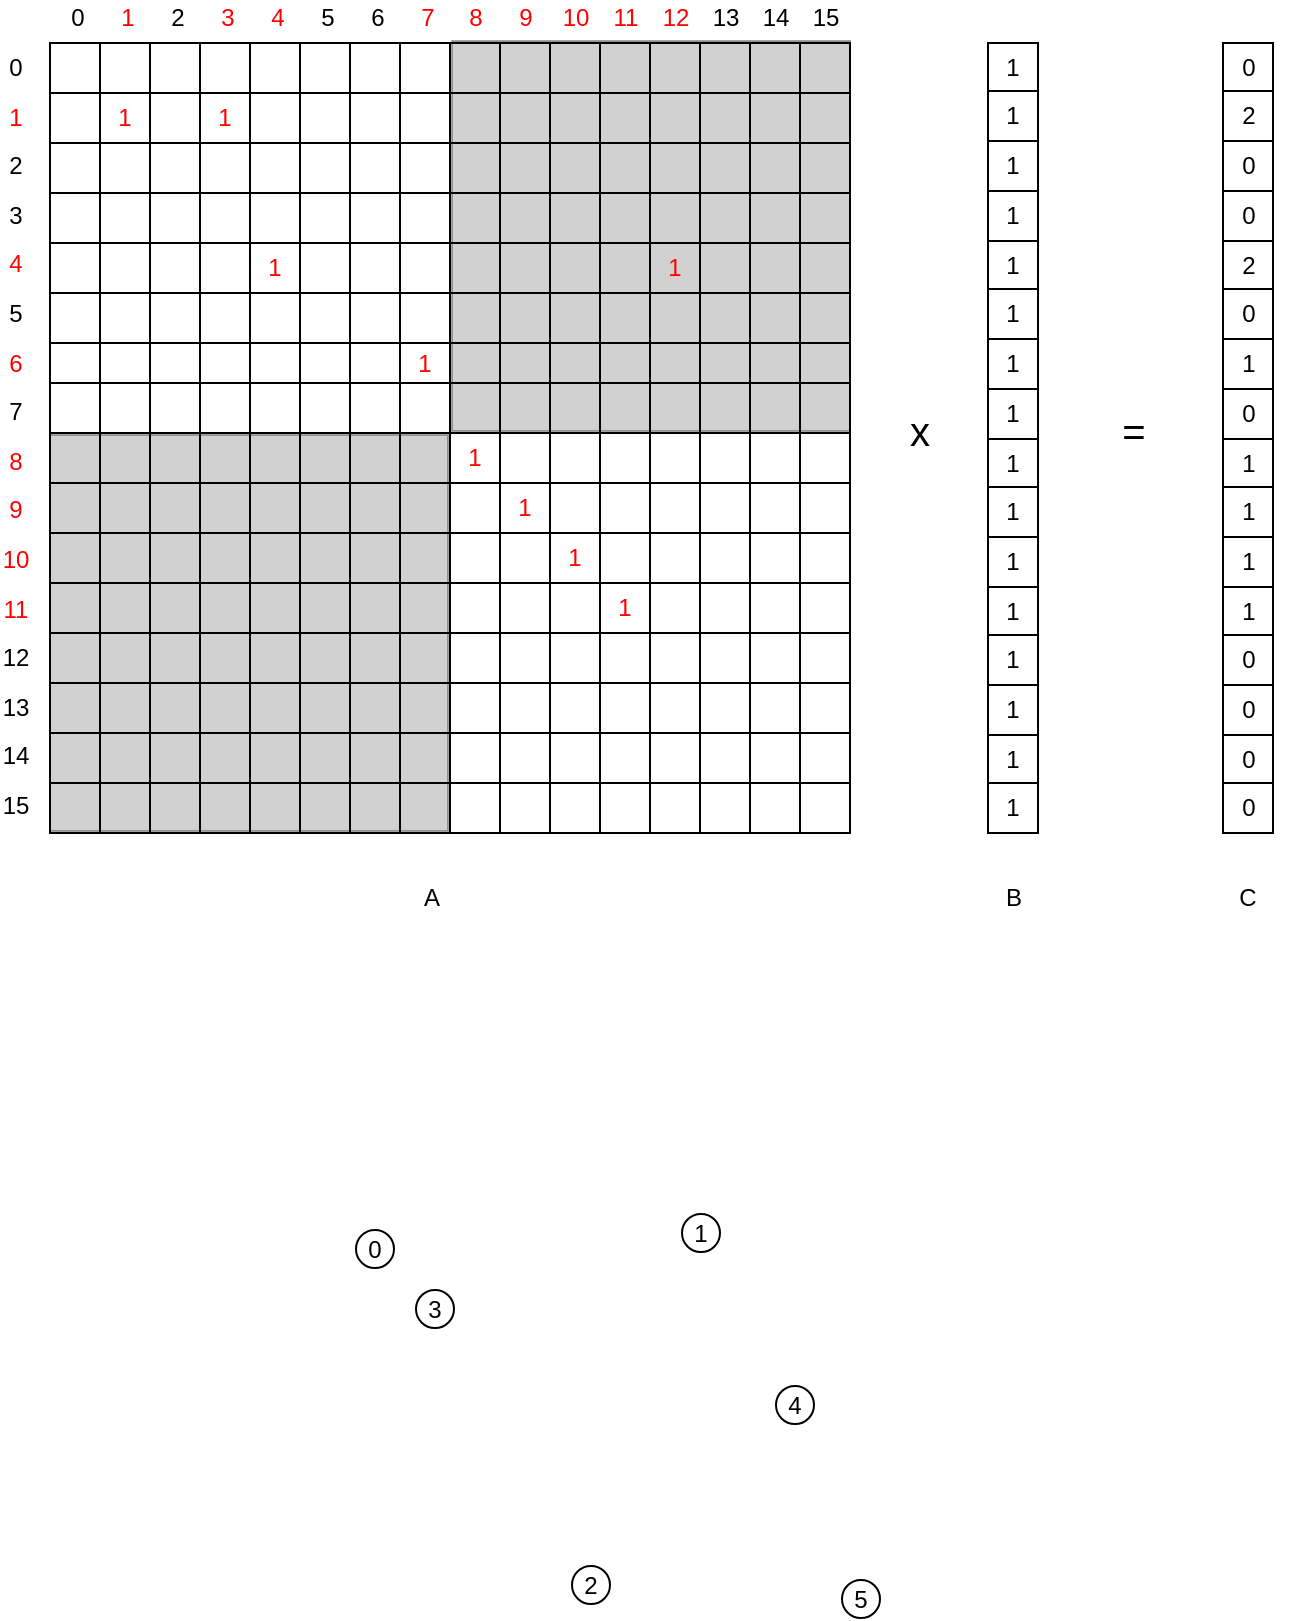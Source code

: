 <mxfile version="24.7.16">
  <diagram name="第 1 页" id="1S9KjxyF_pNlLVFp9zng">
    <mxGraphModel dx="928" dy="-1375" grid="0" gridSize="10" guides="1" tooltips="1" connect="1" arrows="1" fold="1" page="0" pageScale="1" pageWidth="827" pageHeight="1169" math="0" shadow="0">
      <root>
        <mxCell id="0" />
        <mxCell id="1" parent="0" />
        <mxCell id="ht5rBl-SjjFZBpGq4qYo-310" value="" style="rounded=0;whiteSpace=wrap;html=1;fillColor=#B3B3B3;fontColor=#333333;strokeColor=#666666;opacity=60;" parent="1" vertex="1">
          <mxGeometry x="385" y="2559.5" width="199" height="198" as="geometry" />
        </mxCell>
        <mxCell id="ht5rBl-SjjFZBpGq4qYo-274" value="" style="rounded=0;whiteSpace=wrap;html=1;fillColor=#B3B3B3;strokeColor=#666666;fontColor=#333333;opacity=60;" parent="1" vertex="1">
          <mxGeometry x="586" y="2362.5" width="199" height="195" as="geometry" />
        </mxCell>
        <mxCell id="ht5rBl-SjjFZBpGq4qYo-1" value="" style="shape=table;startSize=0;container=1;collapsible=0;childLayout=tableLayout;fillColor=none;" parent="1" vertex="1">
          <mxGeometry x="385" y="2363.5" width="400" height="395" as="geometry" />
        </mxCell>
        <mxCell id="ht5rBl-SjjFZBpGq4qYo-2" value="" style="shape=tableRow;horizontal=0;startSize=0;swimlaneHead=0;swimlaneBody=0;strokeColor=inherit;top=0;left=0;bottom=0;right=0;collapsible=0;dropTarget=0;fillColor=none;points=[[0,0.5],[1,0.5]];portConstraint=eastwest;" parent="ht5rBl-SjjFZBpGq4qYo-1" vertex="1">
          <mxGeometry width="400" height="25" as="geometry" />
        </mxCell>
        <mxCell id="ht5rBl-SjjFZBpGq4qYo-3" value="" style="shape=partialRectangle;html=1;whiteSpace=wrap;connectable=0;strokeColor=inherit;overflow=hidden;fillColor=none;top=0;left=0;bottom=0;right=0;pointerEvents=1;" parent="ht5rBl-SjjFZBpGq4qYo-2" vertex="1">
          <mxGeometry width="25" height="25" as="geometry">
            <mxRectangle width="25" height="25" as="alternateBounds" />
          </mxGeometry>
        </mxCell>
        <mxCell id="ht5rBl-SjjFZBpGq4qYo-4" value="" style="shape=partialRectangle;html=1;whiteSpace=wrap;connectable=0;strokeColor=inherit;overflow=hidden;fillColor=none;top=0;left=0;bottom=0;right=0;pointerEvents=1;" parent="ht5rBl-SjjFZBpGq4qYo-2" vertex="1">
          <mxGeometry x="25" width="25" height="25" as="geometry">
            <mxRectangle width="25" height="25" as="alternateBounds" />
          </mxGeometry>
        </mxCell>
        <mxCell id="ht5rBl-SjjFZBpGq4qYo-5" value="" style="shape=partialRectangle;html=1;whiteSpace=wrap;connectable=0;strokeColor=inherit;overflow=hidden;fillColor=none;top=0;left=0;bottom=0;right=0;pointerEvents=1;" parent="ht5rBl-SjjFZBpGq4qYo-2" vertex="1">
          <mxGeometry x="50" width="25" height="25" as="geometry">
            <mxRectangle width="25" height="25" as="alternateBounds" />
          </mxGeometry>
        </mxCell>
        <mxCell id="ht5rBl-SjjFZBpGq4qYo-6" value="" style="shape=partialRectangle;html=1;whiteSpace=wrap;connectable=0;strokeColor=inherit;overflow=hidden;fillColor=none;top=0;left=0;bottom=0;right=0;pointerEvents=1;" parent="ht5rBl-SjjFZBpGq4qYo-2" vertex="1">
          <mxGeometry x="75" width="25" height="25" as="geometry">
            <mxRectangle width="25" height="25" as="alternateBounds" />
          </mxGeometry>
        </mxCell>
        <mxCell id="ht5rBl-SjjFZBpGq4qYo-7" value="" style="shape=partialRectangle;html=1;whiteSpace=wrap;connectable=0;strokeColor=inherit;overflow=hidden;fillColor=none;top=0;left=0;bottom=0;right=0;pointerEvents=1;" parent="ht5rBl-SjjFZBpGq4qYo-2" vertex="1">
          <mxGeometry x="100" width="25" height="25" as="geometry">
            <mxRectangle width="25" height="25" as="alternateBounds" />
          </mxGeometry>
        </mxCell>
        <mxCell id="ht5rBl-SjjFZBpGq4qYo-8" value="" style="shape=partialRectangle;html=1;whiteSpace=wrap;connectable=0;strokeColor=inherit;overflow=hidden;fillColor=none;top=0;left=0;bottom=0;right=0;pointerEvents=1;" parent="ht5rBl-SjjFZBpGq4qYo-2" vertex="1">
          <mxGeometry x="125" width="25" height="25" as="geometry">
            <mxRectangle width="25" height="25" as="alternateBounds" />
          </mxGeometry>
        </mxCell>
        <mxCell id="ht5rBl-SjjFZBpGq4qYo-9" value="" style="shape=partialRectangle;html=1;whiteSpace=wrap;connectable=0;strokeColor=inherit;overflow=hidden;fillColor=none;top=0;left=0;bottom=0;right=0;pointerEvents=1;" parent="ht5rBl-SjjFZBpGq4qYo-2" vertex="1">
          <mxGeometry x="150" width="25" height="25" as="geometry">
            <mxRectangle width="25" height="25" as="alternateBounds" />
          </mxGeometry>
        </mxCell>
        <mxCell id="ht5rBl-SjjFZBpGq4qYo-10" value="" style="shape=partialRectangle;html=1;whiteSpace=wrap;connectable=0;strokeColor=inherit;overflow=hidden;fillColor=none;top=0;left=0;bottom=0;right=0;pointerEvents=1;" parent="ht5rBl-SjjFZBpGq4qYo-2" vertex="1">
          <mxGeometry x="175" width="25" height="25" as="geometry">
            <mxRectangle width="25" height="25" as="alternateBounds" />
          </mxGeometry>
        </mxCell>
        <mxCell id="ht5rBl-SjjFZBpGq4qYo-11" value="" style="shape=partialRectangle;html=1;whiteSpace=wrap;connectable=0;strokeColor=inherit;overflow=hidden;fillColor=none;top=0;left=0;bottom=0;right=0;pointerEvents=1;" parent="ht5rBl-SjjFZBpGq4qYo-2" vertex="1">
          <mxGeometry x="200" width="25" height="25" as="geometry">
            <mxRectangle width="25" height="25" as="alternateBounds" />
          </mxGeometry>
        </mxCell>
        <mxCell id="ht5rBl-SjjFZBpGq4qYo-12" value="" style="shape=partialRectangle;html=1;whiteSpace=wrap;connectable=0;strokeColor=inherit;overflow=hidden;fillColor=none;top=0;left=0;bottom=0;right=0;pointerEvents=1;" parent="ht5rBl-SjjFZBpGq4qYo-2" vertex="1">
          <mxGeometry x="225" width="25" height="25" as="geometry">
            <mxRectangle width="25" height="25" as="alternateBounds" />
          </mxGeometry>
        </mxCell>
        <mxCell id="ht5rBl-SjjFZBpGq4qYo-13" value="" style="shape=partialRectangle;html=1;whiteSpace=wrap;connectable=0;strokeColor=inherit;overflow=hidden;fillColor=none;top=0;left=0;bottom=0;right=0;pointerEvents=1;" parent="ht5rBl-SjjFZBpGq4qYo-2" vertex="1">
          <mxGeometry x="250" width="25" height="25" as="geometry">
            <mxRectangle width="25" height="25" as="alternateBounds" />
          </mxGeometry>
        </mxCell>
        <mxCell id="ht5rBl-SjjFZBpGq4qYo-14" value="" style="shape=partialRectangle;html=1;whiteSpace=wrap;connectable=0;strokeColor=inherit;overflow=hidden;fillColor=none;top=0;left=0;bottom=0;right=0;pointerEvents=1;" parent="ht5rBl-SjjFZBpGq4qYo-2" vertex="1">
          <mxGeometry x="275" width="25" height="25" as="geometry">
            <mxRectangle width="25" height="25" as="alternateBounds" />
          </mxGeometry>
        </mxCell>
        <mxCell id="ht5rBl-SjjFZBpGq4qYo-15" value="" style="shape=partialRectangle;html=1;whiteSpace=wrap;connectable=0;strokeColor=inherit;overflow=hidden;fillColor=none;top=0;left=0;bottom=0;right=0;pointerEvents=1;" parent="ht5rBl-SjjFZBpGq4qYo-2" vertex="1">
          <mxGeometry x="300" width="25" height="25" as="geometry">
            <mxRectangle width="25" height="25" as="alternateBounds" />
          </mxGeometry>
        </mxCell>
        <mxCell id="ht5rBl-SjjFZBpGq4qYo-16" value="" style="shape=partialRectangle;html=1;whiteSpace=wrap;connectable=0;strokeColor=inherit;overflow=hidden;fillColor=none;top=0;left=0;bottom=0;right=0;pointerEvents=1;" parent="ht5rBl-SjjFZBpGq4qYo-2" vertex="1">
          <mxGeometry x="325" width="25" height="25" as="geometry">
            <mxRectangle width="25" height="25" as="alternateBounds" />
          </mxGeometry>
        </mxCell>
        <mxCell id="ht5rBl-SjjFZBpGq4qYo-17" value="" style="shape=partialRectangle;html=1;whiteSpace=wrap;connectable=0;strokeColor=inherit;overflow=hidden;fillColor=none;top=0;left=0;bottom=0;right=0;pointerEvents=1;" parent="ht5rBl-SjjFZBpGq4qYo-2" vertex="1">
          <mxGeometry x="350" width="25" height="25" as="geometry">
            <mxRectangle width="25" height="25" as="alternateBounds" />
          </mxGeometry>
        </mxCell>
        <mxCell id="ht5rBl-SjjFZBpGq4qYo-18" value="" style="shape=partialRectangle;html=1;whiteSpace=wrap;connectable=0;strokeColor=inherit;overflow=hidden;fillColor=none;top=0;left=0;bottom=0;right=0;pointerEvents=1;" parent="ht5rBl-SjjFZBpGq4qYo-2" vertex="1">
          <mxGeometry x="375" width="25" height="25" as="geometry">
            <mxRectangle width="25" height="25" as="alternateBounds" />
          </mxGeometry>
        </mxCell>
        <mxCell id="ht5rBl-SjjFZBpGq4qYo-19" value="" style="shape=tableRow;horizontal=0;startSize=0;swimlaneHead=0;swimlaneBody=0;strokeColor=inherit;top=0;left=0;bottom=0;right=0;collapsible=0;dropTarget=0;fillColor=none;points=[[0,0.5],[1,0.5]];portConstraint=eastwest;" parent="ht5rBl-SjjFZBpGq4qYo-1" vertex="1">
          <mxGeometry y="25" width="400" height="25" as="geometry" />
        </mxCell>
        <mxCell id="ht5rBl-SjjFZBpGq4qYo-20" value="" style="shape=partialRectangle;html=1;whiteSpace=wrap;connectable=0;strokeColor=inherit;overflow=hidden;fillColor=none;top=0;left=0;bottom=0;right=0;pointerEvents=1;" parent="ht5rBl-SjjFZBpGq4qYo-19" vertex="1">
          <mxGeometry width="25" height="25" as="geometry">
            <mxRectangle width="25" height="25" as="alternateBounds" />
          </mxGeometry>
        </mxCell>
        <mxCell id="ht5rBl-SjjFZBpGq4qYo-21" value="&lt;font color=&quot;#ff0000&quot;&gt;1&lt;/font&gt;" style="shape=partialRectangle;html=1;whiteSpace=wrap;connectable=0;strokeColor=inherit;overflow=hidden;fillColor=none;top=0;left=0;bottom=0;right=0;pointerEvents=1;" parent="ht5rBl-SjjFZBpGq4qYo-19" vertex="1">
          <mxGeometry x="25" width="25" height="25" as="geometry">
            <mxRectangle width="25" height="25" as="alternateBounds" />
          </mxGeometry>
        </mxCell>
        <mxCell id="ht5rBl-SjjFZBpGq4qYo-22" value="" style="shape=partialRectangle;html=1;whiteSpace=wrap;connectable=0;strokeColor=inherit;overflow=hidden;fillColor=none;top=0;left=0;bottom=0;right=0;pointerEvents=1;" parent="ht5rBl-SjjFZBpGq4qYo-19" vertex="1">
          <mxGeometry x="50" width="25" height="25" as="geometry">
            <mxRectangle width="25" height="25" as="alternateBounds" />
          </mxGeometry>
        </mxCell>
        <mxCell id="ht5rBl-SjjFZBpGq4qYo-23" value="&lt;font color=&quot;#ff0000&quot;&gt;1&lt;/font&gt;" style="shape=partialRectangle;html=1;whiteSpace=wrap;connectable=0;strokeColor=inherit;overflow=hidden;fillColor=none;top=0;left=0;bottom=0;right=0;pointerEvents=1;" parent="ht5rBl-SjjFZBpGq4qYo-19" vertex="1">
          <mxGeometry x="75" width="25" height="25" as="geometry">
            <mxRectangle width="25" height="25" as="alternateBounds" />
          </mxGeometry>
        </mxCell>
        <mxCell id="ht5rBl-SjjFZBpGq4qYo-24" value="" style="shape=partialRectangle;html=1;whiteSpace=wrap;connectable=0;strokeColor=inherit;overflow=hidden;fillColor=none;top=0;left=0;bottom=0;right=0;pointerEvents=1;" parent="ht5rBl-SjjFZBpGq4qYo-19" vertex="1">
          <mxGeometry x="100" width="25" height="25" as="geometry">
            <mxRectangle width="25" height="25" as="alternateBounds" />
          </mxGeometry>
        </mxCell>
        <mxCell id="ht5rBl-SjjFZBpGq4qYo-25" value="" style="shape=partialRectangle;html=1;whiteSpace=wrap;connectable=0;strokeColor=inherit;overflow=hidden;fillColor=none;top=0;left=0;bottom=0;right=0;pointerEvents=1;" parent="ht5rBl-SjjFZBpGq4qYo-19" vertex="1">
          <mxGeometry x="125" width="25" height="25" as="geometry">
            <mxRectangle width="25" height="25" as="alternateBounds" />
          </mxGeometry>
        </mxCell>
        <mxCell id="ht5rBl-SjjFZBpGq4qYo-26" value="" style="shape=partialRectangle;html=1;whiteSpace=wrap;connectable=0;strokeColor=inherit;overflow=hidden;fillColor=none;top=0;left=0;bottom=0;right=0;pointerEvents=1;" parent="ht5rBl-SjjFZBpGq4qYo-19" vertex="1">
          <mxGeometry x="150" width="25" height="25" as="geometry">
            <mxRectangle width="25" height="25" as="alternateBounds" />
          </mxGeometry>
        </mxCell>
        <mxCell id="ht5rBl-SjjFZBpGq4qYo-27" value="" style="shape=partialRectangle;html=1;whiteSpace=wrap;connectable=0;strokeColor=inherit;overflow=hidden;fillColor=none;top=0;left=0;bottom=0;right=0;pointerEvents=1;" parent="ht5rBl-SjjFZBpGq4qYo-19" vertex="1">
          <mxGeometry x="175" width="25" height="25" as="geometry">
            <mxRectangle width="25" height="25" as="alternateBounds" />
          </mxGeometry>
        </mxCell>
        <mxCell id="ht5rBl-SjjFZBpGq4qYo-28" value="" style="shape=partialRectangle;html=1;whiteSpace=wrap;connectable=0;strokeColor=inherit;overflow=hidden;fillColor=none;top=0;left=0;bottom=0;right=0;pointerEvents=1;" parent="ht5rBl-SjjFZBpGq4qYo-19" vertex="1">
          <mxGeometry x="200" width="25" height="25" as="geometry">
            <mxRectangle width="25" height="25" as="alternateBounds" />
          </mxGeometry>
        </mxCell>
        <mxCell id="ht5rBl-SjjFZBpGq4qYo-29" value="" style="shape=partialRectangle;html=1;whiteSpace=wrap;connectable=0;strokeColor=inherit;overflow=hidden;fillColor=none;top=0;left=0;bottom=0;right=0;pointerEvents=1;" parent="ht5rBl-SjjFZBpGq4qYo-19" vertex="1">
          <mxGeometry x="225" width="25" height="25" as="geometry">
            <mxRectangle width="25" height="25" as="alternateBounds" />
          </mxGeometry>
        </mxCell>
        <mxCell id="ht5rBl-SjjFZBpGq4qYo-30" value="" style="shape=partialRectangle;html=1;whiteSpace=wrap;connectable=0;strokeColor=inherit;overflow=hidden;fillColor=none;top=0;left=0;bottom=0;right=0;pointerEvents=1;" parent="ht5rBl-SjjFZBpGq4qYo-19" vertex="1">
          <mxGeometry x="250" width="25" height="25" as="geometry">
            <mxRectangle width="25" height="25" as="alternateBounds" />
          </mxGeometry>
        </mxCell>
        <mxCell id="ht5rBl-SjjFZBpGq4qYo-31" value="" style="shape=partialRectangle;html=1;whiteSpace=wrap;connectable=0;strokeColor=inherit;overflow=hidden;fillColor=none;top=0;left=0;bottom=0;right=0;pointerEvents=1;" parent="ht5rBl-SjjFZBpGq4qYo-19" vertex="1">
          <mxGeometry x="275" width="25" height="25" as="geometry">
            <mxRectangle width="25" height="25" as="alternateBounds" />
          </mxGeometry>
        </mxCell>
        <mxCell id="ht5rBl-SjjFZBpGq4qYo-32" value="" style="shape=partialRectangle;html=1;whiteSpace=wrap;connectable=0;strokeColor=inherit;overflow=hidden;fillColor=none;top=0;left=0;bottom=0;right=0;pointerEvents=1;" parent="ht5rBl-SjjFZBpGq4qYo-19" vertex="1">
          <mxGeometry x="300" width="25" height="25" as="geometry">
            <mxRectangle width="25" height="25" as="alternateBounds" />
          </mxGeometry>
        </mxCell>
        <mxCell id="ht5rBl-SjjFZBpGq4qYo-33" value="" style="shape=partialRectangle;html=1;whiteSpace=wrap;connectable=0;strokeColor=inherit;overflow=hidden;fillColor=none;top=0;left=0;bottom=0;right=0;pointerEvents=1;" parent="ht5rBl-SjjFZBpGq4qYo-19" vertex="1">
          <mxGeometry x="325" width="25" height="25" as="geometry">
            <mxRectangle width="25" height="25" as="alternateBounds" />
          </mxGeometry>
        </mxCell>
        <mxCell id="ht5rBl-SjjFZBpGq4qYo-34" value="" style="shape=partialRectangle;html=1;whiteSpace=wrap;connectable=0;strokeColor=inherit;overflow=hidden;fillColor=none;top=0;left=0;bottom=0;right=0;pointerEvents=1;" parent="ht5rBl-SjjFZBpGq4qYo-19" vertex="1">
          <mxGeometry x="350" width="25" height="25" as="geometry">
            <mxRectangle width="25" height="25" as="alternateBounds" />
          </mxGeometry>
        </mxCell>
        <mxCell id="ht5rBl-SjjFZBpGq4qYo-35" value="" style="shape=partialRectangle;html=1;whiteSpace=wrap;connectable=0;strokeColor=inherit;overflow=hidden;fillColor=none;top=0;left=0;bottom=0;right=0;pointerEvents=1;" parent="ht5rBl-SjjFZBpGq4qYo-19" vertex="1">
          <mxGeometry x="375" width="25" height="25" as="geometry">
            <mxRectangle width="25" height="25" as="alternateBounds" />
          </mxGeometry>
        </mxCell>
        <mxCell id="ht5rBl-SjjFZBpGq4qYo-36" value="" style="shape=tableRow;horizontal=0;startSize=0;swimlaneHead=0;swimlaneBody=0;strokeColor=inherit;top=0;left=0;bottom=0;right=0;collapsible=0;dropTarget=0;fillColor=none;points=[[0,0.5],[1,0.5]];portConstraint=eastwest;" parent="ht5rBl-SjjFZBpGq4qYo-1" vertex="1">
          <mxGeometry y="50" width="400" height="25" as="geometry" />
        </mxCell>
        <mxCell id="ht5rBl-SjjFZBpGq4qYo-37" value="" style="shape=partialRectangle;html=1;whiteSpace=wrap;connectable=0;strokeColor=inherit;overflow=hidden;fillColor=none;top=0;left=0;bottom=0;right=0;pointerEvents=1;" parent="ht5rBl-SjjFZBpGq4qYo-36" vertex="1">
          <mxGeometry width="25" height="25" as="geometry">
            <mxRectangle width="25" height="25" as="alternateBounds" />
          </mxGeometry>
        </mxCell>
        <mxCell id="ht5rBl-SjjFZBpGq4qYo-38" value="" style="shape=partialRectangle;html=1;whiteSpace=wrap;connectable=0;strokeColor=inherit;overflow=hidden;fillColor=none;top=0;left=0;bottom=0;right=0;pointerEvents=1;" parent="ht5rBl-SjjFZBpGq4qYo-36" vertex="1">
          <mxGeometry x="25" width="25" height="25" as="geometry">
            <mxRectangle width="25" height="25" as="alternateBounds" />
          </mxGeometry>
        </mxCell>
        <mxCell id="ht5rBl-SjjFZBpGq4qYo-39" value="" style="shape=partialRectangle;html=1;whiteSpace=wrap;connectable=0;strokeColor=inherit;overflow=hidden;fillColor=none;top=0;left=0;bottom=0;right=0;pointerEvents=1;" parent="ht5rBl-SjjFZBpGq4qYo-36" vertex="1">
          <mxGeometry x="50" width="25" height="25" as="geometry">
            <mxRectangle width="25" height="25" as="alternateBounds" />
          </mxGeometry>
        </mxCell>
        <mxCell id="ht5rBl-SjjFZBpGq4qYo-40" value="" style="shape=partialRectangle;html=1;whiteSpace=wrap;connectable=0;strokeColor=inherit;overflow=hidden;fillColor=none;top=0;left=0;bottom=0;right=0;pointerEvents=1;" parent="ht5rBl-SjjFZBpGq4qYo-36" vertex="1">
          <mxGeometry x="75" width="25" height="25" as="geometry">
            <mxRectangle width="25" height="25" as="alternateBounds" />
          </mxGeometry>
        </mxCell>
        <mxCell id="ht5rBl-SjjFZBpGq4qYo-41" value="" style="shape=partialRectangle;html=1;whiteSpace=wrap;connectable=0;strokeColor=inherit;overflow=hidden;fillColor=none;top=0;left=0;bottom=0;right=0;pointerEvents=1;" parent="ht5rBl-SjjFZBpGq4qYo-36" vertex="1">
          <mxGeometry x="100" width="25" height="25" as="geometry">
            <mxRectangle width="25" height="25" as="alternateBounds" />
          </mxGeometry>
        </mxCell>
        <mxCell id="ht5rBl-SjjFZBpGq4qYo-42" value="" style="shape=partialRectangle;html=1;whiteSpace=wrap;connectable=0;strokeColor=inherit;overflow=hidden;fillColor=none;top=0;left=0;bottom=0;right=0;pointerEvents=1;" parent="ht5rBl-SjjFZBpGq4qYo-36" vertex="1">
          <mxGeometry x="125" width="25" height="25" as="geometry">
            <mxRectangle width="25" height="25" as="alternateBounds" />
          </mxGeometry>
        </mxCell>
        <mxCell id="ht5rBl-SjjFZBpGq4qYo-43" value="" style="shape=partialRectangle;html=1;whiteSpace=wrap;connectable=0;strokeColor=inherit;overflow=hidden;fillColor=none;top=0;left=0;bottom=0;right=0;pointerEvents=1;" parent="ht5rBl-SjjFZBpGq4qYo-36" vertex="1">
          <mxGeometry x="150" width="25" height="25" as="geometry">
            <mxRectangle width="25" height="25" as="alternateBounds" />
          </mxGeometry>
        </mxCell>
        <mxCell id="ht5rBl-SjjFZBpGq4qYo-44" value="" style="shape=partialRectangle;html=1;whiteSpace=wrap;connectable=0;strokeColor=inherit;overflow=hidden;fillColor=none;top=0;left=0;bottom=0;right=0;pointerEvents=1;" parent="ht5rBl-SjjFZBpGq4qYo-36" vertex="1">
          <mxGeometry x="175" width="25" height="25" as="geometry">
            <mxRectangle width="25" height="25" as="alternateBounds" />
          </mxGeometry>
        </mxCell>
        <mxCell id="ht5rBl-SjjFZBpGq4qYo-45" value="" style="shape=partialRectangle;html=1;whiteSpace=wrap;connectable=0;strokeColor=inherit;overflow=hidden;fillColor=none;top=0;left=0;bottom=0;right=0;pointerEvents=1;" parent="ht5rBl-SjjFZBpGq4qYo-36" vertex="1">
          <mxGeometry x="200" width="25" height="25" as="geometry">
            <mxRectangle width="25" height="25" as="alternateBounds" />
          </mxGeometry>
        </mxCell>
        <mxCell id="ht5rBl-SjjFZBpGq4qYo-46" value="" style="shape=partialRectangle;html=1;whiteSpace=wrap;connectable=0;strokeColor=inherit;overflow=hidden;fillColor=none;top=0;left=0;bottom=0;right=0;pointerEvents=1;" parent="ht5rBl-SjjFZBpGq4qYo-36" vertex="1">
          <mxGeometry x="225" width="25" height="25" as="geometry">
            <mxRectangle width="25" height="25" as="alternateBounds" />
          </mxGeometry>
        </mxCell>
        <mxCell id="ht5rBl-SjjFZBpGq4qYo-47" value="" style="shape=partialRectangle;html=1;whiteSpace=wrap;connectable=0;strokeColor=inherit;overflow=hidden;fillColor=none;top=0;left=0;bottom=0;right=0;pointerEvents=1;" parent="ht5rBl-SjjFZBpGq4qYo-36" vertex="1">
          <mxGeometry x="250" width="25" height="25" as="geometry">
            <mxRectangle width="25" height="25" as="alternateBounds" />
          </mxGeometry>
        </mxCell>
        <mxCell id="ht5rBl-SjjFZBpGq4qYo-48" value="" style="shape=partialRectangle;html=1;whiteSpace=wrap;connectable=0;strokeColor=inherit;overflow=hidden;fillColor=none;top=0;left=0;bottom=0;right=0;pointerEvents=1;" parent="ht5rBl-SjjFZBpGq4qYo-36" vertex="1">
          <mxGeometry x="275" width="25" height="25" as="geometry">
            <mxRectangle width="25" height="25" as="alternateBounds" />
          </mxGeometry>
        </mxCell>
        <mxCell id="ht5rBl-SjjFZBpGq4qYo-49" value="" style="shape=partialRectangle;html=1;whiteSpace=wrap;connectable=0;strokeColor=inherit;overflow=hidden;fillColor=none;top=0;left=0;bottom=0;right=0;pointerEvents=1;" parent="ht5rBl-SjjFZBpGq4qYo-36" vertex="1">
          <mxGeometry x="300" width="25" height="25" as="geometry">
            <mxRectangle width="25" height="25" as="alternateBounds" />
          </mxGeometry>
        </mxCell>
        <mxCell id="ht5rBl-SjjFZBpGq4qYo-50" value="" style="shape=partialRectangle;html=1;whiteSpace=wrap;connectable=0;strokeColor=inherit;overflow=hidden;fillColor=none;top=0;left=0;bottom=0;right=0;pointerEvents=1;" parent="ht5rBl-SjjFZBpGq4qYo-36" vertex="1">
          <mxGeometry x="325" width="25" height="25" as="geometry">
            <mxRectangle width="25" height="25" as="alternateBounds" />
          </mxGeometry>
        </mxCell>
        <mxCell id="ht5rBl-SjjFZBpGq4qYo-51" value="" style="shape=partialRectangle;html=1;whiteSpace=wrap;connectable=0;strokeColor=inherit;overflow=hidden;fillColor=none;top=0;left=0;bottom=0;right=0;pointerEvents=1;" parent="ht5rBl-SjjFZBpGq4qYo-36" vertex="1">
          <mxGeometry x="350" width="25" height="25" as="geometry">
            <mxRectangle width="25" height="25" as="alternateBounds" />
          </mxGeometry>
        </mxCell>
        <mxCell id="ht5rBl-SjjFZBpGq4qYo-52" value="" style="shape=partialRectangle;html=1;whiteSpace=wrap;connectable=0;strokeColor=inherit;overflow=hidden;fillColor=none;top=0;left=0;bottom=0;right=0;pointerEvents=1;" parent="ht5rBl-SjjFZBpGq4qYo-36" vertex="1">
          <mxGeometry x="375" width="25" height="25" as="geometry">
            <mxRectangle width="25" height="25" as="alternateBounds" />
          </mxGeometry>
        </mxCell>
        <mxCell id="ht5rBl-SjjFZBpGq4qYo-53" value="" style="shape=tableRow;horizontal=0;startSize=0;swimlaneHead=0;swimlaneBody=0;strokeColor=inherit;top=0;left=0;bottom=0;right=0;collapsible=0;dropTarget=0;fillColor=none;points=[[0,0.5],[1,0.5]];portConstraint=eastwest;" parent="ht5rBl-SjjFZBpGq4qYo-1" vertex="1">
          <mxGeometry y="75" width="400" height="25" as="geometry" />
        </mxCell>
        <mxCell id="ht5rBl-SjjFZBpGq4qYo-54" value="" style="shape=partialRectangle;html=1;whiteSpace=wrap;connectable=0;strokeColor=inherit;overflow=hidden;fillColor=none;top=0;left=0;bottom=0;right=0;pointerEvents=1;" parent="ht5rBl-SjjFZBpGq4qYo-53" vertex="1">
          <mxGeometry width="25" height="25" as="geometry">
            <mxRectangle width="25" height="25" as="alternateBounds" />
          </mxGeometry>
        </mxCell>
        <mxCell id="ht5rBl-SjjFZBpGq4qYo-55" value="" style="shape=partialRectangle;html=1;whiteSpace=wrap;connectable=0;strokeColor=inherit;overflow=hidden;fillColor=none;top=0;left=0;bottom=0;right=0;pointerEvents=1;" parent="ht5rBl-SjjFZBpGq4qYo-53" vertex="1">
          <mxGeometry x="25" width="25" height="25" as="geometry">
            <mxRectangle width="25" height="25" as="alternateBounds" />
          </mxGeometry>
        </mxCell>
        <mxCell id="ht5rBl-SjjFZBpGq4qYo-56" value="" style="shape=partialRectangle;html=1;whiteSpace=wrap;connectable=0;strokeColor=inherit;overflow=hidden;fillColor=none;top=0;left=0;bottom=0;right=0;pointerEvents=1;" parent="ht5rBl-SjjFZBpGq4qYo-53" vertex="1">
          <mxGeometry x="50" width="25" height="25" as="geometry">
            <mxRectangle width="25" height="25" as="alternateBounds" />
          </mxGeometry>
        </mxCell>
        <mxCell id="ht5rBl-SjjFZBpGq4qYo-57" value="" style="shape=partialRectangle;html=1;whiteSpace=wrap;connectable=0;strokeColor=inherit;overflow=hidden;fillColor=none;top=0;left=0;bottom=0;right=0;pointerEvents=1;" parent="ht5rBl-SjjFZBpGq4qYo-53" vertex="1">
          <mxGeometry x="75" width="25" height="25" as="geometry">
            <mxRectangle width="25" height="25" as="alternateBounds" />
          </mxGeometry>
        </mxCell>
        <mxCell id="ht5rBl-SjjFZBpGq4qYo-58" value="" style="shape=partialRectangle;html=1;whiteSpace=wrap;connectable=0;strokeColor=inherit;overflow=hidden;fillColor=none;top=0;left=0;bottom=0;right=0;pointerEvents=1;" parent="ht5rBl-SjjFZBpGq4qYo-53" vertex="1">
          <mxGeometry x="100" width="25" height="25" as="geometry">
            <mxRectangle width="25" height="25" as="alternateBounds" />
          </mxGeometry>
        </mxCell>
        <mxCell id="ht5rBl-SjjFZBpGq4qYo-59" value="" style="shape=partialRectangle;html=1;whiteSpace=wrap;connectable=0;strokeColor=inherit;overflow=hidden;fillColor=none;top=0;left=0;bottom=0;right=0;pointerEvents=1;" parent="ht5rBl-SjjFZBpGq4qYo-53" vertex="1">
          <mxGeometry x="125" width="25" height="25" as="geometry">
            <mxRectangle width="25" height="25" as="alternateBounds" />
          </mxGeometry>
        </mxCell>
        <mxCell id="ht5rBl-SjjFZBpGq4qYo-60" value="" style="shape=partialRectangle;html=1;whiteSpace=wrap;connectable=0;strokeColor=inherit;overflow=hidden;fillColor=none;top=0;left=0;bottom=0;right=0;pointerEvents=1;" parent="ht5rBl-SjjFZBpGq4qYo-53" vertex="1">
          <mxGeometry x="150" width="25" height="25" as="geometry">
            <mxRectangle width="25" height="25" as="alternateBounds" />
          </mxGeometry>
        </mxCell>
        <mxCell id="ht5rBl-SjjFZBpGq4qYo-61" value="" style="shape=partialRectangle;html=1;whiteSpace=wrap;connectable=0;strokeColor=inherit;overflow=hidden;fillColor=none;top=0;left=0;bottom=0;right=0;pointerEvents=1;" parent="ht5rBl-SjjFZBpGq4qYo-53" vertex="1">
          <mxGeometry x="175" width="25" height="25" as="geometry">
            <mxRectangle width="25" height="25" as="alternateBounds" />
          </mxGeometry>
        </mxCell>
        <mxCell id="ht5rBl-SjjFZBpGq4qYo-62" value="" style="shape=partialRectangle;html=1;whiteSpace=wrap;connectable=0;strokeColor=inherit;overflow=hidden;fillColor=none;top=0;left=0;bottom=0;right=0;pointerEvents=1;" parent="ht5rBl-SjjFZBpGq4qYo-53" vertex="1">
          <mxGeometry x="200" width="25" height="25" as="geometry">
            <mxRectangle width="25" height="25" as="alternateBounds" />
          </mxGeometry>
        </mxCell>
        <mxCell id="ht5rBl-SjjFZBpGq4qYo-63" value="" style="shape=partialRectangle;html=1;whiteSpace=wrap;connectable=0;strokeColor=inherit;overflow=hidden;fillColor=none;top=0;left=0;bottom=0;right=0;pointerEvents=1;" parent="ht5rBl-SjjFZBpGq4qYo-53" vertex="1">
          <mxGeometry x="225" width="25" height="25" as="geometry">
            <mxRectangle width="25" height="25" as="alternateBounds" />
          </mxGeometry>
        </mxCell>
        <mxCell id="ht5rBl-SjjFZBpGq4qYo-64" value="" style="shape=partialRectangle;html=1;whiteSpace=wrap;connectable=0;strokeColor=inherit;overflow=hidden;fillColor=none;top=0;left=0;bottom=0;right=0;pointerEvents=1;" parent="ht5rBl-SjjFZBpGq4qYo-53" vertex="1">
          <mxGeometry x="250" width="25" height="25" as="geometry">
            <mxRectangle width="25" height="25" as="alternateBounds" />
          </mxGeometry>
        </mxCell>
        <mxCell id="ht5rBl-SjjFZBpGq4qYo-65" value="" style="shape=partialRectangle;html=1;whiteSpace=wrap;connectable=0;strokeColor=inherit;overflow=hidden;fillColor=none;top=0;left=0;bottom=0;right=0;pointerEvents=1;" parent="ht5rBl-SjjFZBpGq4qYo-53" vertex="1">
          <mxGeometry x="275" width="25" height="25" as="geometry">
            <mxRectangle width="25" height="25" as="alternateBounds" />
          </mxGeometry>
        </mxCell>
        <mxCell id="ht5rBl-SjjFZBpGq4qYo-66" value="" style="shape=partialRectangle;html=1;whiteSpace=wrap;connectable=0;strokeColor=inherit;overflow=hidden;fillColor=none;top=0;left=0;bottom=0;right=0;pointerEvents=1;" parent="ht5rBl-SjjFZBpGq4qYo-53" vertex="1">
          <mxGeometry x="300" width="25" height="25" as="geometry">
            <mxRectangle width="25" height="25" as="alternateBounds" />
          </mxGeometry>
        </mxCell>
        <mxCell id="ht5rBl-SjjFZBpGq4qYo-67" value="" style="shape=partialRectangle;html=1;whiteSpace=wrap;connectable=0;strokeColor=inherit;overflow=hidden;fillColor=none;top=0;left=0;bottom=0;right=0;pointerEvents=1;" parent="ht5rBl-SjjFZBpGq4qYo-53" vertex="1">
          <mxGeometry x="325" width="25" height="25" as="geometry">
            <mxRectangle width="25" height="25" as="alternateBounds" />
          </mxGeometry>
        </mxCell>
        <mxCell id="ht5rBl-SjjFZBpGq4qYo-68" value="" style="shape=partialRectangle;html=1;whiteSpace=wrap;connectable=0;strokeColor=inherit;overflow=hidden;fillColor=none;top=0;left=0;bottom=0;right=0;pointerEvents=1;" parent="ht5rBl-SjjFZBpGq4qYo-53" vertex="1">
          <mxGeometry x="350" width="25" height="25" as="geometry">
            <mxRectangle width="25" height="25" as="alternateBounds" />
          </mxGeometry>
        </mxCell>
        <mxCell id="ht5rBl-SjjFZBpGq4qYo-69" value="" style="shape=partialRectangle;html=1;whiteSpace=wrap;connectable=0;strokeColor=inherit;overflow=hidden;fillColor=none;top=0;left=0;bottom=0;right=0;pointerEvents=1;" parent="ht5rBl-SjjFZBpGq4qYo-53" vertex="1">
          <mxGeometry x="375" width="25" height="25" as="geometry">
            <mxRectangle width="25" height="25" as="alternateBounds" />
          </mxGeometry>
        </mxCell>
        <mxCell id="ht5rBl-SjjFZBpGq4qYo-70" value="" style="shape=tableRow;horizontal=0;startSize=0;swimlaneHead=0;swimlaneBody=0;strokeColor=inherit;top=0;left=0;bottom=0;right=0;collapsible=0;dropTarget=0;fillColor=none;points=[[0,0.5],[1,0.5]];portConstraint=eastwest;" parent="ht5rBl-SjjFZBpGq4qYo-1" vertex="1">
          <mxGeometry y="100" width="400" height="25" as="geometry" />
        </mxCell>
        <mxCell id="ht5rBl-SjjFZBpGq4qYo-71" value="" style="shape=partialRectangle;html=1;whiteSpace=wrap;connectable=0;strokeColor=inherit;overflow=hidden;fillColor=none;top=0;left=0;bottom=0;right=0;pointerEvents=1;" parent="ht5rBl-SjjFZBpGq4qYo-70" vertex="1">
          <mxGeometry width="25" height="25" as="geometry">
            <mxRectangle width="25" height="25" as="alternateBounds" />
          </mxGeometry>
        </mxCell>
        <mxCell id="ht5rBl-SjjFZBpGq4qYo-72" value="" style="shape=partialRectangle;html=1;whiteSpace=wrap;connectable=0;strokeColor=inherit;overflow=hidden;fillColor=none;top=0;left=0;bottom=0;right=0;pointerEvents=1;" parent="ht5rBl-SjjFZBpGq4qYo-70" vertex="1">
          <mxGeometry x="25" width="25" height="25" as="geometry">
            <mxRectangle width="25" height="25" as="alternateBounds" />
          </mxGeometry>
        </mxCell>
        <mxCell id="ht5rBl-SjjFZBpGq4qYo-73" value="" style="shape=partialRectangle;html=1;whiteSpace=wrap;connectable=0;strokeColor=inherit;overflow=hidden;fillColor=none;top=0;left=0;bottom=0;right=0;pointerEvents=1;" parent="ht5rBl-SjjFZBpGq4qYo-70" vertex="1">
          <mxGeometry x="50" width="25" height="25" as="geometry">
            <mxRectangle width="25" height="25" as="alternateBounds" />
          </mxGeometry>
        </mxCell>
        <mxCell id="ht5rBl-SjjFZBpGq4qYo-74" value="" style="shape=partialRectangle;html=1;whiteSpace=wrap;connectable=0;strokeColor=inherit;overflow=hidden;fillColor=none;top=0;left=0;bottom=0;right=0;pointerEvents=1;" parent="ht5rBl-SjjFZBpGq4qYo-70" vertex="1">
          <mxGeometry x="75" width="25" height="25" as="geometry">
            <mxRectangle width="25" height="25" as="alternateBounds" />
          </mxGeometry>
        </mxCell>
        <mxCell id="ht5rBl-SjjFZBpGq4qYo-75" value="&lt;font color=&quot;#ff0000&quot;&gt;1&lt;/font&gt;" style="shape=partialRectangle;html=1;whiteSpace=wrap;connectable=0;strokeColor=inherit;overflow=hidden;fillColor=none;top=0;left=0;bottom=0;right=0;pointerEvents=1;" parent="ht5rBl-SjjFZBpGq4qYo-70" vertex="1">
          <mxGeometry x="100" width="25" height="25" as="geometry">
            <mxRectangle width="25" height="25" as="alternateBounds" />
          </mxGeometry>
        </mxCell>
        <mxCell id="ht5rBl-SjjFZBpGq4qYo-76" value="" style="shape=partialRectangle;html=1;whiteSpace=wrap;connectable=0;strokeColor=inherit;overflow=hidden;fillColor=none;top=0;left=0;bottom=0;right=0;pointerEvents=1;" parent="ht5rBl-SjjFZBpGq4qYo-70" vertex="1">
          <mxGeometry x="125" width="25" height="25" as="geometry">
            <mxRectangle width="25" height="25" as="alternateBounds" />
          </mxGeometry>
        </mxCell>
        <mxCell id="ht5rBl-SjjFZBpGq4qYo-77" value="" style="shape=partialRectangle;html=1;whiteSpace=wrap;connectable=0;strokeColor=inherit;overflow=hidden;fillColor=none;top=0;left=0;bottom=0;right=0;pointerEvents=1;" parent="ht5rBl-SjjFZBpGq4qYo-70" vertex="1">
          <mxGeometry x="150" width="25" height="25" as="geometry">
            <mxRectangle width="25" height="25" as="alternateBounds" />
          </mxGeometry>
        </mxCell>
        <mxCell id="ht5rBl-SjjFZBpGq4qYo-78" value="" style="shape=partialRectangle;html=1;whiteSpace=wrap;connectable=0;strokeColor=inherit;overflow=hidden;fillColor=none;top=0;left=0;bottom=0;right=0;pointerEvents=1;" parent="ht5rBl-SjjFZBpGq4qYo-70" vertex="1">
          <mxGeometry x="175" width="25" height="25" as="geometry">
            <mxRectangle width="25" height="25" as="alternateBounds" />
          </mxGeometry>
        </mxCell>
        <mxCell id="ht5rBl-SjjFZBpGq4qYo-79" value="" style="shape=partialRectangle;html=1;whiteSpace=wrap;connectable=0;strokeColor=inherit;overflow=hidden;fillColor=none;top=0;left=0;bottom=0;right=0;pointerEvents=1;" parent="ht5rBl-SjjFZBpGq4qYo-70" vertex="1">
          <mxGeometry x="200" width="25" height="25" as="geometry">
            <mxRectangle width="25" height="25" as="alternateBounds" />
          </mxGeometry>
        </mxCell>
        <mxCell id="ht5rBl-SjjFZBpGq4qYo-80" value="" style="shape=partialRectangle;html=1;whiteSpace=wrap;connectable=0;strokeColor=inherit;overflow=hidden;fillColor=none;top=0;left=0;bottom=0;right=0;pointerEvents=1;" parent="ht5rBl-SjjFZBpGq4qYo-70" vertex="1">
          <mxGeometry x="225" width="25" height="25" as="geometry">
            <mxRectangle width="25" height="25" as="alternateBounds" />
          </mxGeometry>
        </mxCell>
        <mxCell id="ht5rBl-SjjFZBpGq4qYo-81" value="" style="shape=partialRectangle;html=1;whiteSpace=wrap;connectable=0;strokeColor=inherit;overflow=hidden;fillColor=none;top=0;left=0;bottom=0;right=0;pointerEvents=1;" parent="ht5rBl-SjjFZBpGq4qYo-70" vertex="1">
          <mxGeometry x="250" width="25" height="25" as="geometry">
            <mxRectangle width="25" height="25" as="alternateBounds" />
          </mxGeometry>
        </mxCell>
        <mxCell id="ht5rBl-SjjFZBpGq4qYo-82" value="" style="shape=partialRectangle;html=1;whiteSpace=wrap;connectable=0;strokeColor=inherit;overflow=hidden;fillColor=none;top=0;left=0;bottom=0;right=0;pointerEvents=1;" parent="ht5rBl-SjjFZBpGq4qYo-70" vertex="1">
          <mxGeometry x="275" width="25" height="25" as="geometry">
            <mxRectangle width="25" height="25" as="alternateBounds" />
          </mxGeometry>
        </mxCell>
        <mxCell id="ht5rBl-SjjFZBpGq4qYo-83" value="&lt;font color=&quot;#ff0000&quot;&gt;1&lt;/font&gt;" style="shape=partialRectangle;html=1;whiteSpace=wrap;connectable=0;strokeColor=inherit;overflow=hidden;fillColor=none;top=0;left=0;bottom=0;right=0;pointerEvents=1;" parent="ht5rBl-SjjFZBpGq4qYo-70" vertex="1">
          <mxGeometry x="300" width="25" height="25" as="geometry">
            <mxRectangle width="25" height="25" as="alternateBounds" />
          </mxGeometry>
        </mxCell>
        <mxCell id="ht5rBl-SjjFZBpGq4qYo-84" value="" style="shape=partialRectangle;html=1;whiteSpace=wrap;connectable=0;strokeColor=inherit;overflow=hidden;fillColor=none;top=0;left=0;bottom=0;right=0;pointerEvents=1;" parent="ht5rBl-SjjFZBpGq4qYo-70" vertex="1">
          <mxGeometry x="325" width="25" height="25" as="geometry">
            <mxRectangle width="25" height="25" as="alternateBounds" />
          </mxGeometry>
        </mxCell>
        <mxCell id="ht5rBl-SjjFZBpGq4qYo-85" value="" style="shape=partialRectangle;html=1;whiteSpace=wrap;connectable=0;strokeColor=inherit;overflow=hidden;fillColor=none;top=0;left=0;bottom=0;right=0;pointerEvents=1;" parent="ht5rBl-SjjFZBpGq4qYo-70" vertex="1">
          <mxGeometry x="350" width="25" height="25" as="geometry">
            <mxRectangle width="25" height="25" as="alternateBounds" />
          </mxGeometry>
        </mxCell>
        <mxCell id="ht5rBl-SjjFZBpGq4qYo-86" value="" style="shape=partialRectangle;html=1;whiteSpace=wrap;connectable=0;strokeColor=inherit;overflow=hidden;fillColor=none;top=0;left=0;bottom=0;right=0;pointerEvents=1;" parent="ht5rBl-SjjFZBpGq4qYo-70" vertex="1">
          <mxGeometry x="375" width="25" height="25" as="geometry">
            <mxRectangle width="25" height="25" as="alternateBounds" />
          </mxGeometry>
        </mxCell>
        <mxCell id="ht5rBl-SjjFZBpGq4qYo-87" value="" style="shape=tableRow;horizontal=0;startSize=0;swimlaneHead=0;swimlaneBody=0;strokeColor=inherit;top=0;left=0;bottom=0;right=0;collapsible=0;dropTarget=0;fillColor=none;points=[[0,0.5],[1,0.5]];portConstraint=eastwest;" parent="ht5rBl-SjjFZBpGq4qYo-1" vertex="1">
          <mxGeometry y="125" width="400" height="25" as="geometry" />
        </mxCell>
        <mxCell id="ht5rBl-SjjFZBpGq4qYo-88" value="" style="shape=partialRectangle;html=1;whiteSpace=wrap;connectable=0;strokeColor=inherit;overflow=hidden;fillColor=none;top=0;left=0;bottom=0;right=0;pointerEvents=1;" parent="ht5rBl-SjjFZBpGq4qYo-87" vertex="1">
          <mxGeometry width="25" height="25" as="geometry">
            <mxRectangle width="25" height="25" as="alternateBounds" />
          </mxGeometry>
        </mxCell>
        <mxCell id="ht5rBl-SjjFZBpGq4qYo-89" value="" style="shape=partialRectangle;html=1;whiteSpace=wrap;connectable=0;strokeColor=inherit;overflow=hidden;fillColor=none;top=0;left=0;bottom=0;right=0;pointerEvents=1;" parent="ht5rBl-SjjFZBpGq4qYo-87" vertex="1">
          <mxGeometry x="25" width="25" height="25" as="geometry">
            <mxRectangle width="25" height="25" as="alternateBounds" />
          </mxGeometry>
        </mxCell>
        <mxCell id="ht5rBl-SjjFZBpGq4qYo-90" value="" style="shape=partialRectangle;html=1;whiteSpace=wrap;connectable=0;strokeColor=inherit;overflow=hidden;fillColor=none;top=0;left=0;bottom=0;right=0;pointerEvents=1;" parent="ht5rBl-SjjFZBpGq4qYo-87" vertex="1">
          <mxGeometry x="50" width="25" height="25" as="geometry">
            <mxRectangle width="25" height="25" as="alternateBounds" />
          </mxGeometry>
        </mxCell>
        <mxCell id="ht5rBl-SjjFZBpGq4qYo-91" value="" style="shape=partialRectangle;html=1;whiteSpace=wrap;connectable=0;strokeColor=inherit;overflow=hidden;fillColor=none;top=0;left=0;bottom=0;right=0;pointerEvents=1;" parent="ht5rBl-SjjFZBpGq4qYo-87" vertex="1">
          <mxGeometry x="75" width="25" height="25" as="geometry">
            <mxRectangle width="25" height="25" as="alternateBounds" />
          </mxGeometry>
        </mxCell>
        <mxCell id="ht5rBl-SjjFZBpGq4qYo-92" value="" style="shape=partialRectangle;html=1;whiteSpace=wrap;connectable=0;strokeColor=inherit;overflow=hidden;fillColor=none;top=0;left=0;bottom=0;right=0;pointerEvents=1;" parent="ht5rBl-SjjFZBpGq4qYo-87" vertex="1">
          <mxGeometry x="100" width="25" height="25" as="geometry">
            <mxRectangle width="25" height="25" as="alternateBounds" />
          </mxGeometry>
        </mxCell>
        <mxCell id="ht5rBl-SjjFZBpGq4qYo-93" value="" style="shape=partialRectangle;html=1;whiteSpace=wrap;connectable=0;strokeColor=inherit;overflow=hidden;fillColor=none;top=0;left=0;bottom=0;right=0;pointerEvents=1;" parent="ht5rBl-SjjFZBpGq4qYo-87" vertex="1">
          <mxGeometry x="125" width="25" height="25" as="geometry">
            <mxRectangle width="25" height="25" as="alternateBounds" />
          </mxGeometry>
        </mxCell>
        <mxCell id="ht5rBl-SjjFZBpGq4qYo-94" value="" style="shape=partialRectangle;html=1;whiteSpace=wrap;connectable=0;strokeColor=inherit;overflow=hidden;fillColor=none;top=0;left=0;bottom=0;right=0;pointerEvents=1;" parent="ht5rBl-SjjFZBpGq4qYo-87" vertex="1">
          <mxGeometry x="150" width="25" height="25" as="geometry">
            <mxRectangle width="25" height="25" as="alternateBounds" />
          </mxGeometry>
        </mxCell>
        <mxCell id="ht5rBl-SjjFZBpGq4qYo-95" value="" style="shape=partialRectangle;html=1;whiteSpace=wrap;connectable=0;strokeColor=inherit;overflow=hidden;fillColor=none;top=0;left=0;bottom=0;right=0;pointerEvents=1;" parent="ht5rBl-SjjFZBpGq4qYo-87" vertex="1">
          <mxGeometry x="175" width="25" height="25" as="geometry">
            <mxRectangle width="25" height="25" as="alternateBounds" />
          </mxGeometry>
        </mxCell>
        <mxCell id="ht5rBl-SjjFZBpGq4qYo-96" value="" style="shape=partialRectangle;html=1;whiteSpace=wrap;connectable=0;strokeColor=inherit;overflow=hidden;fillColor=none;top=0;left=0;bottom=0;right=0;pointerEvents=1;" parent="ht5rBl-SjjFZBpGq4qYo-87" vertex="1">
          <mxGeometry x="200" width="25" height="25" as="geometry">
            <mxRectangle width="25" height="25" as="alternateBounds" />
          </mxGeometry>
        </mxCell>
        <mxCell id="ht5rBl-SjjFZBpGq4qYo-97" value="" style="shape=partialRectangle;html=1;whiteSpace=wrap;connectable=0;strokeColor=inherit;overflow=hidden;fillColor=none;top=0;left=0;bottom=0;right=0;pointerEvents=1;" parent="ht5rBl-SjjFZBpGq4qYo-87" vertex="1">
          <mxGeometry x="225" width="25" height="25" as="geometry">
            <mxRectangle width="25" height="25" as="alternateBounds" />
          </mxGeometry>
        </mxCell>
        <mxCell id="ht5rBl-SjjFZBpGq4qYo-98" value="" style="shape=partialRectangle;html=1;whiteSpace=wrap;connectable=0;strokeColor=inherit;overflow=hidden;fillColor=none;top=0;left=0;bottom=0;right=0;pointerEvents=1;" parent="ht5rBl-SjjFZBpGq4qYo-87" vertex="1">
          <mxGeometry x="250" width="25" height="25" as="geometry">
            <mxRectangle width="25" height="25" as="alternateBounds" />
          </mxGeometry>
        </mxCell>
        <mxCell id="ht5rBl-SjjFZBpGq4qYo-99" value="" style="shape=partialRectangle;html=1;whiteSpace=wrap;connectable=0;strokeColor=inherit;overflow=hidden;fillColor=none;top=0;left=0;bottom=0;right=0;pointerEvents=1;" parent="ht5rBl-SjjFZBpGq4qYo-87" vertex="1">
          <mxGeometry x="275" width="25" height="25" as="geometry">
            <mxRectangle width="25" height="25" as="alternateBounds" />
          </mxGeometry>
        </mxCell>
        <mxCell id="ht5rBl-SjjFZBpGq4qYo-100" value="" style="shape=partialRectangle;html=1;whiteSpace=wrap;connectable=0;strokeColor=inherit;overflow=hidden;fillColor=none;top=0;left=0;bottom=0;right=0;pointerEvents=1;" parent="ht5rBl-SjjFZBpGq4qYo-87" vertex="1">
          <mxGeometry x="300" width="25" height="25" as="geometry">
            <mxRectangle width="25" height="25" as="alternateBounds" />
          </mxGeometry>
        </mxCell>
        <mxCell id="ht5rBl-SjjFZBpGq4qYo-101" value="" style="shape=partialRectangle;html=1;whiteSpace=wrap;connectable=0;strokeColor=inherit;overflow=hidden;fillColor=none;top=0;left=0;bottom=0;right=0;pointerEvents=1;" parent="ht5rBl-SjjFZBpGq4qYo-87" vertex="1">
          <mxGeometry x="325" width="25" height="25" as="geometry">
            <mxRectangle width="25" height="25" as="alternateBounds" />
          </mxGeometry>
        </mxCell>
        <mxCell id="ht5rBl-SjjFZBpGq4qYo-102" value="" style="shape=partialRectangle;html=1;whiteSpace=wrap;connectable=0;strokeColor=inherit;overflow=hidden;fillColor=none;top=0;left=0;bottom=0;right=0;pointerEvents=1;" parent="ht5rBl-SjjFZBpGq4qYo-87" vertex="1">
          <mxGeometry x="350" width="25" height="25" as="geometry">
            <mxRectangle width="25" height="25" as="alternateBounds" />
          </mxGeometry>
        </mxCell>
        <mxCell id="ht5rBl-SjjFZBpGq4qYo-103" value="" style="shape=partialRectangle;html=1;whiteSpace=wrap;connectable=0;strokeColor=inherit;overflow=hidden;fillColor=none;top=0;left=0;bottom=0;right=0;pointerEvents=1;" parent="ht5rBl-SjjFZBpGq4qYo-87" vertex="1">
          <mxGeometry x="375" width="25" height="25" as="geometry">
            <mxRectangle width="25" height="25" as="alternateBounds" />
          </mxGeometry>
        </mxCell>
        <mxCell id="ht5rBl-SjjFZBpGq4qYo-104" value="" style="shape=tableRow;horizontal=0;startSize=0;swimlaneHead=0;swimlaneBody=0;strokeColor=inherit;top=0;left=0;bottom=0;right=0;collapsible=0;dropTarget=0;fillColor=none;points=[[0,0.5],[1,0.5]];portConstraint=eastwest;" parent="ht5rBl-SjjFZBpGq4qYo-1" vertex="1">
          <mxGeometry y="150" width="400" height="20" as="geometry" />
        </mxCell>
        <mxCell id="ht5rBl-SjjFZBpGq4qYo-105" value="" style="shape=partialRectangle;html=1;whiteSpace=wrap;connectable=0;strokeColor=inherit;overflow=hidden;fillColor=none;top=0;left=0;bottom=0;right=0;pointerEvents=1;" parent="ht5rBl-SjjFZBpGq4qYo-104" vertex="1">
          <mxGeometry width="25" height="20" as="geometry">
            <mxRectangle width="25" height="20" as="alternateBounds" />
          </mxGeometry>
        </mxCell>
        <mxCell id="ht5rBl-SjjFZBpGq4qYo-106" value="" style="shape=partialRectangle;html=1;whiteSpace=wrap;connectable=0;strokeColor=inherit;overflow=hidden;fillColor=none;top=0;left=0;bottom=0;right=0;pointerEvents=1;" parent="ht5rBl-SjjFZBpGq4qYo-104" vertex="1">
          <mxGeometry x="25" width="25" height="20" as="geometry">
            <mxRectangle width="25" height="20" as="alternateBounds" />
          </mxGeometry>
        </mxCell>
        <mxCell id="ht5rBl-SjjFZBpGq4qYo-107" value="" style="shape=partialRectangle;html=1;whiteSpace=wrap;connectable=0;strokeColor=inherit;overflow=hidden;fillColor=none;top=0;left=0;bottom=0;right=0;pointerEvents=1;" parent="ht5rBl-SjjFZBpGq4qYo-104" vertex="1">
          <mxGeometry x="50" width="25" height="20" as="geometry">
            <mxRectangle width="25" height="20" as="alternateBounds" />
          </mxGeometry>
        </mxCell>
        <mxCell id="ht5rBl-SjjFZBpGq4qYo-108" value="" style="shape=partialRectangle;html=1;whiteSpace=wrap;connectable=0;strokeColor=inherit;overflow=hidden;fillColor=none;top=0;left=0;bottom=0;right=0;pointerEvents=1;" parent="ht5rBl-SjjFZBpGq4qYo-104" vertex="1">
          <mxGeometry x="75" width="25" height="20" as="geometry">
            <mxRectangle width="25" height="20" as="alternateBounds" />
          </mxGeometry>
        </mxCell>
        <mxCell id="ht5rBl-SjjFZBpGq4qYo-109" value="" style="shape=partialRectangle;html=1;whiteSpace=wrap;connectable=0;strokeColor=inherit;overflow=hidden;fillColor=none;top=0;left=0;bottom=0;right=0;pointerEvents=1;" parent="ht5rBl-SjjFZBpGq4qYo-104" vertex="1">
          <mxGeometry x="100" width="25" height="20" as="geometry">
            <mxRectangle width="25" height="20" as="alternateBounds" />
          </mxGeometry>
        </mxCell>
        <mxCell id="ht5rBl-SjjFZBpGq4qYo-110" value="" style="shape=partialRectangle;html=1;whiteSpace=wrap;connectable=0;strokeColor=inherit;overflow=hidden;fillColor=none;top=0;left=0;bottom=0;right=0;pointerEvents=1;" parent="ht5rBl-SjjFZBpGq4qYo-104" vertex="1">
          <mxGeometry x="125" width="25" height="20" as="geometry">
            <mxRectangle width="25" height="20" as="alternateBounds" />
          </mxGeometry>
        </mxCell>
        <mxCell id="ht5rBl-SjjFZBpGq4qYo-111" value="" style="shape=partialRectangle;html=1;whiteSpace=wrap;connectable=0;strokeColor=inherit;overflow=hidden;fillColor=none;top=0;left=0;bottom=0;right=0;pointerEvents=1;" parent="ht5rBl-SjjFZBpGq4qYo-104" vertex="1">
          <mxGeometry x="150" width="25" height="20" as="geometry">
            <mxRectangle width="25" height="20" as="alternateBounds" />
          </mxGeometry>
        </mxCell>
        <mxCell id="ht5rBl-SjjFZBpGq4qYo-112" value="&lt;font color=&quot;#ff0000&quot;&gt;1&lt;/font&gt;" style="shape=partialRectangle;html=1;whiteSpace=wrap;connectable=0;strokeColor=inherit;overflow=hidden;fillColor=none;top=0;left=0;bottom=0;right=0;pointerEvents=1;" parent="ht5rBl-SjjFZBpGq4qYo-104" vertex="1">
          <mxGeometry x="175" width="25" height="20" as="geometry">
            <mxRectangle width="25" height="20" as="alternateBounds" />
          </mxGeometry>
        </mxCell>
        <mxCell id="ht5rBl-SjjFZBpGq4qYo-113" value="" style="shape=partialRectangle;html=1;whiteSpace=wrap;connectable=0;strokeColor=inherit;overflow=hidden;fillColor=none;top=0;left=0;bottom=0;right=0;pointerEvents=1;" parent="ht5rBl-SjjFZBpGq4qYo-104" vertex="1">
          <mxGeometry x="200" width="25" height="20" as="geometry">
            <mxRectangle width="25" height="20" as="alternateBounds" />
          </mxGeometry>
        </mxCell>
        <mxCell id="ht5rBl-SjjFZBpGq4qYo-114" value="" style="shape=partialRectangle;html=1;whiteSpace=wrap;connectable=0;strokeColor=inherit;overflow=hidden;fillColor=none;top=0;left=0;bottom=0;right=0;pointerEvents=1;" parent="ht5rBl-SjjFZBpGq4qYo-104" vertex="1">
          <mxGeometry x="225" width="25" height="20" as="geometry">
            <mxRectangle width="25" height="20" as="alternateBounds" />
          </mxGeometry>
        </mxCell>
        <mxCell id="ht5rBl-SjjFZBpGq4qYo-115" value="" style="shape=partialRectangle;html=1;whiteSpace=wrap;connectable=0;strokeColor=inherit;overflow=hidden;fillColor=none;top=0;left=0;bottom=0;right=0;pointerEvents=1;" parent="ht5rBl-SjjFZBpGq4qYo-104" vertex="1">
          <mxGeometry x="250" width="25" height="20" as="geometry">
            <mxRectangle width="25" height="20" as="alternateBounds" />
          </mxGeometry>
        </mxCell>
        <mxCell id="ht5rBl-SjjFZBpGq4qYo-116" value="" style="shape=partialRectangle;html=1;whiteSpace=wrap;connectable=0;strokeColor=inherit;overflow=hidden;fillColor=none;top=0;left=0;bottom=0;right=0;pointerEvents=1;" parent="ht5rBl-SjjFZBpGq4qYo-104" vertex="1">
          <mxGeometry x="275" width="25" height="20" as="geometry">
            <mxRectangle width="25" height="20" as="alternateBounds" />
          </mxGeometry>
        </mxCell>
        <mxCell id="ht5rBl-SjjFZBpGq4qYo-117" value="" style="shape=partialRectangle;html=1;whiteSpace=wrap;connectable=0;strokeColor=inherit;overflow=hidden;fillColor=none;top=0;left=0;bottom=0;right=0;pointerEvents=1;" parent="ht5rBl-SjjFZBpGq4qYo-104" vertex="1">
          <mxGeometry x="300" width="25" height="20" as="geometry">
            <mxRectangle width="25" height="20" as="alternateBounds" />
          </mxGeometry>
        </mxCell>
        <mxCell id="ht5rBl-SjjFZBpGq4qYo-118" value="" style="shape=partialRectangle;html=1;whiteSpace=wrap;connectable=0;strokeColor=inherit;overflow=hidden;fillColor=none;top=0;left=0;bottom=0;right=0;pointerEvents=1;" parent="ht5rBl-SjjFZBpGq4qYo-104" vertex="1">
          <mxGeometry x="325" width="25" height="20" as="geometry">
            <mxRectangle width="25" height="20" as="alternateBounds" />
          </mxGeometry>
        </mxCell>
        <mxCell id="ht5rBl-SjjFZBpGq4qYo-119" value="" style="shape=partialRectangle;html=1;whiteSpace=wrap;connectable=0;strokeColor=inherit;overflow=hidden;fillColor=none;top=0;left=0;bottom=0;right=0;pointerEvents=1;" parent="ht5rBl-SjjFZBpGq4qYo-104" vertex="1">
          <mxGeometry x="350" width="25" height="20" as="geometry">
            <mxRectangle width="25" height="20" as="alternateBounds" />
          </mxGeometry>
        </mxCell>
        <mxCell id="ht5rBl-SjjFZBpGq4qYo-120" value="" style="shape=partialRectangle;html=1;whiteSpace=wrap;connectable=0;strokeColor=inherit;overflow=hidden;fillColor=none;top=0;left=0;bottom=0;right=0;pointerEvents=1;" parent="ht5rBl-SjjFZBpGq4qYo-104" vertex="1">
          <mxGeometry x="375" width="25" height="20" as="geometry">
            <mxRectangle width="25" height="20" as="alternateBounds" />
          </mxGeometry>
        </mxCell>
        <mxCell id="ht5rBl-SjjFZBpGq4qYo-121" value="" style="shape=tableRow;horizontal=0;startSize=0;swimlaneHead=0;swimlaneBody=0;strokeColor=inherit;top=0;left=0;bottom=0;right=0;collapsible=0;dropTarget=0;fillColor=none;points=[[0,0.5],[1,0.5]];portConstraint=eastwest;" parent="ht5rBl-SjjFZBpGq4qYo-1" vertex="1">
          <mxGeometry y="170" width="400" height="25" as="geometry" />
        </mxCell>
        <mxCell id="ht5rBl-SjjFZBpGq4qYo-122" value="" style="shape=partialRectangle;html=1;whiteSpace=wrap;connectable=0;strokeColor=inherit;overflow=hidden;fillColor=none;top=0;left=0;bottom=0;right=0;pointerEvents=1;" parent="ht5rBl-SjjFZBpGq4qYo-121" vertex="1">
          <mxGeometry width="25" height="25" as="geometry">
            <mxRectangle width="25" height="25" as="alternateBounds" />
          </mxGeometry>
        </mxCell>
        <mxCell id="ht5rBl-SjjFZBpGq4qYo-123" value="" style="shape=partialRectangle;html=1;whiteSpace=wrap;connectable=0;strokeColor=inherit;overflow=hidden;fillColor=none;top=0;left=0;bottom=0;right=0;pointerEvents=1;" parent="ht5rBl-SjjFZBpGq4qYo-121" vertex="1">
          <mxGeometry x="25" width="25" height="25" as="geometry">
            <mxRectangle width="25" height="25" as="alternateBounds" />
          </mxGeometry>
        </mxCell>
        <mxCell id="ht5rBl-SjjFZBpGq4qYo-124" value="" style="shape=partialRectangle;html=1;whiteSpace=wrap;connectable=0;strokeColor=inherit;overflow=hidden;fillColor=none;top=0;left=0;bottom=0;right=0;pointerEvents=1;" parent="ht5rBl-SjjFZBpGq4qYo-121" vertex="1">
          <mxGeometry x="50" width="25" height="25" as="geometry">
            <mxRectangle width="25" height="25" as="alternateBounds" />
          </mxGeometry>
        </mxCell>
        <mxCell id="ht5rBl-SjjFZBpGq4qYo-125" value="" style="shape=partialRectangle;html=1;whiteSpace=wrap;connectable=0;strokeColor=inherit;overflow=hidden;fillColor=none;top=0;left=0;bottom=0;right=0;pointerEvents=1;" parent="ht5rBl-SjjFZBpGq4qYo-121" vertex="1">
          <mxGeometry x="75" width="25" height="25" as="geometry">
            <mxRectangle width="25" height="25" as="alternateBounds" />
          </mxGeometry>
        </mxCell>
        <mxCell id="ht5rBl-SjjFZBpGq4qYo-126" value="" style="shape=partialRectangle;html=1;whiteSpace=wrap;connectable=0;strokeColor=inherit;overflow=hidden;fillColor=none;top=0;left=0;bottom=0;right=0;pointerEvents=1;" parent="ht5rBl-SjjFZBpGq4qYo-121" vertex="1">
          <mxGeometry x="100" width="25" height="25" as="geometry">
            <mxRectangle width="25" height="25" as="alternateBounds" />
          </mxGeometry>
        </mxCell>
        <mxCell id="ht5rBl-SjjFZBpGq4qYo-127" value="" style="shape=partialRectangle;html=1;whiteSpace=wrap;connectable=0;strokeColor=inherit;overflow=hidden;fillColor=none;top=0;left=0;bottom=0;right=0;pointerEvents=1;" parent="ht5rBl-SjjFZBpGq4qYo-121" vertex="1">
          <mxGeometry x="125" width="25" height="25" as="geometry">
            <mxRectangle width="25" height="25" as="alternateBounds" />
          </mxGeometry>
        </mxCell>
        <mxCell id="ht5rBl-SjjFZBpGq4qYo-128" value="" style="shape=partialRectangle;html=1;whiteSpace=wrap;connectable=0;strokeColor=inherit;overflow=hidden;fillColor=none;top=0;left=0;bottom=0;right=0;pointerEvents=1;" parent="ht5rBl-SjjFZBpGq4qYo-121" vertex="1">
          <mxGeometry x="150" width="25" height="25" as="geometry">
            <mxRectangle width="25" height="25" as="alternateBounds" />
          </mxGeometry>
        </mxCell>
        <mxCell id="ht5rBl-SjjFZBpGq4qYo-129" value="" style="shape=partialRectangle;html=1;whiteSpace=wrap;connectable=0;strokeColor=inherit;overflow=hidden;fillColor=none;top=0;left=0;bottom=0;right=0;pointerEvents=1;" parent="ht5rBl-SjjFZBpGq4qYo-121" vertex="1">
          <mxGeometry x="175" width="25" height="25" as="geometry">
            <mxRectangle width="25" height="25" as="alternateBounds" />
          </mxGeometry>
        </mxCell>
        <mxCell id="ht5rBl-SjjFZBpGq4qYo-130" value="" style="shape=partialRectangle;html=1;whiteSpace=wrap;connectable=0;strokeColor=inherit;overflow=hidden;fillColor=none;top=0;left=0;bottom=0;right=0;pointerEvents=1;" parent="ht5rBl-SjjFZBpGq4qYo-121" vertex="1">
          <mxGeometry x="200" width="25" height="25" as="geometry">
            <mxRectangle width="25" height="25" as="alternateBounds" />
          </mxGeometry>
        </mxCell>
        <mxCell id="ht5rBl-SjjFZBpGq4qYo-131" value="" style="shape=partialRectangle;html=1;whiteSpace=wrap;connectable=0;strokeColor=inherit;overflow=hidden;fillColor=none;top=0;left=0;bottom=0;right=0;pointerEvents=1;" parent="ht5rBl-SjjFZBpGq4qYo-121" vertex="1">
          <mxGeometry x="225" width="25" height="25" as="geometry">
            <mxRectangle width="25" height="25" as="alternateBounds" />
          </mxGeometry>
        </mxCell>
        <mxCell id="ht5rBl-SjjFZBpGq4qYo-132" value="" style="shape=partialRectangle;html=1;whiteSpace=wrap;connectable=0;strokeColor=inherit;overflow=hidden;fillColor=none;top=0;left=0;bottom=0;right=0;pointerEvents=1;" parent="ht5rBl-SjjFZBpGq4qYo-121" vertex="1">
          <mxGeometry x="250" width="25" height="25" as="geometry">
            <mxRectangle width="25" height="25" as="alternateBounds" />
          </mxGeometry>
        </mxCell>
        <mxCell id="ht5rBl-SjjFZBpGq4qYo-133" value="" style="shape=partialRectangle;html=1;whiteSpace=wrap;connectable=0;strokeColor=inherit;overflow=hidden;fillColor=none;top=0;left=0;bottom=0;right=0;pointerEvents=1;" parent="ht5rBl-SjjFZBpGq4qYo-121" vertex="1">
          <mxGeometry x="275" width="25" height="25" as="geometry">
            <mxRectangle width="25" height="25" as="alternateBounds" />
          </mxGeometry>
        </mxCell>
        <mxCell id="ht5rBl-SjjFZBpGq4qYo-134" value="" style="shape=partialRectangle;html=1;whiteSpace=wrap;connectable=0;strokeColor=inherit;overflow=hidden;fillColor=none;top=0;left=0;bottom=0;right=0;pointerEvents=1;" parent="ht5rBl-SjjFZBpGq4qYo-121" vertex="1">
          <mxGeometry x="300" width="25" height="25" as="geometry">
            <mxRectangle width="25" height="25" as="alternateBounds" />
          </mxGeometry>
        </mxCell>
        <mxCell id="ht5rBl-SjjFZBpGq4qYo-135" value="" style="shape=partialRectangle;html=1;whiteSpace=wrap;connectable=0;strokeColor=inherit;overflow=hidden;fillColor=none;top=0;left=0;bottom=0;right=0;pointerEvents=1;" parent="ht5rBl-SjjFZBpGq4qYo-121" vertex="1">
          <mxGeometry x="325" width="25" height="25" as="geometry">
            <mxRectangle width="25" height="25" as="alternateBounds" />
          </mxGeometry>
        </mxCell>
        <mxCell id="ht5rBl-SjjFZBpGq4qYo-136" value="" style="shape=partialRectangle;html=1;whiteSpace=wrap;connectable=0;strokeColor=inherit;overflow=hidden;fillColor=none;top=0;left=0;bottom=0;right=0;pointerEvents=1;" parent="ht5rBl-SjjFZBpGq4qYo-121" vertex="1">
          <mxGeometry x="350" width="25" height="25" as="geometry">
            <mxRectangle width="25" height="25" as="alternateBounds" />
          </mxGeometry>
        </mxCell>
        <mxCell id="ht5rBl-SjjFZBpGq4qYo-137" value="" style="shape=partialRectangle;html=1;whiteSpace=wrap;connectable=0;strokeColor=inherit;overflow=hidden;fillColor=none;top=0;left=0;bottom=0;right=0;pointerEvents=1;" parent="ht5rBl-SjjFZBpGq4qYo-121" vertex="1">
          <mxGeometry x="375" width="25" height="25" as="geometry">
            <mxRectangle width="25" height="25" as="alternateBounds" />
          </mxGeometry>
        </mxCell>
        <mxCell id="ht5rBl-SjjFZBpGq4qYo-138" value="" style="shape=tableRow;horizontal=0;startSize=0;swimlaneHead=0;swimlaneBody=0;strokeColor=inherit;top=0;left=0;bottom=0;right=0;collapsible=0;dropTarget=0;fillColor=none;points=[[0,0.5],[1,0.5]];portConstraint=eastwest;" parent="ht5rBl-SjjFZBpGq4qYo-1" vertex="1">
          <mxGeometry y="195" width="400" height="25" as="geometry" />
        </mxCell>
        <mxCell id="ht5rBl-SjjFZBpGq4qYo-139" value="" style="shape=partialRectangle;html=1;whiteSpace=wrap;connectable=0;strokeColor=inherit;overflow=hidden;fillColor=none;top=0;left=0;bottom=0;right=0;pointerEvents=1;" parent="ht5rBl-SjjFZBpGq4qYo-138" vertex="1">
          <mxGeometry width="25" height="25" as="geometry">
            <mxRectangle width="25" height="25" as="alternateBounds" />
          </mxGeometry>
        </mxCell>
        <mxCell id="ht5rBl-SjjFZBpGq4qYo-140" value="" style="shape=partialRectangle;html=1;whiteSpace=wrap;connectable=0;strokeColor=inherit;overflow=hidden;fillColor=none;top=0;left=0;bottom=0;right=0;pointerEvents=1;" parent="ht5rBl-SjjFZBpGq4qYo-138" vertex="1">
          <mxGeometry x="25" width="25" height="25" as="geometry">
            <mxRectangle width="25" height="25" as="alternateBounds" />
          </mxGeometry>
        </mxCell>
        <mxCell id="ht5rBl-SjjFZBpGq4qYo-141" value="" style="shape=partialRectangle;html=1;whiteSpace=wrap;connectable=0;strokeColor=inherit;overflow=hidden;fillColor=none;top=0;left=0;bottom=0;right=0;pointerEvents=1;" parent="ht5rBl-SjjFZBpGq4qYo-138" vertex="1">
          <mxGeometry x="50" width="25" height="25" as="geometry">
            <mxRectangle width="25" height="25" as="alternateBounds" />
          </mxGeometry>
        </mxCell>
        <mxCell id="ht5rBl-SjjFZBpGq4qYo-142" value="" style="shape=partialRectangle;html=1;whiteSpace=wrap;connectable=0;strokeColor=inherit;overflow=hidden;fillColor=none;top=0;left=0;bottom=0;right=0;pointerEvents=1;" parent="ht5rBl-SjjFZBpGq4qYo-138" vertex="1">
          <mxGeometry x="75" width="25" height="25" as="geometry">
            <mxRectangle width="25" height="25" as="alternateBounds" />
          </mxGeometry>
        </mxCell>
        <mxCell id="ht5rBl-SjjFZBpGq4qYo-143" value="" style="shape=partialRectangle;html=1;whiteSpace=wrap;connectable=0;strokeColor=inherit;overflow=hidden;fillColor=none;top=0;left=0;bottom=0;right=0;pointerEvents=1;" parent="ht5rBl-SjjFZBpGq4qYo-138" vertex="1">
          <mxGeometry x="100" width="25" height="25" as="geometry">
            <mxRectangle width="25" height="25" as="alternateBounds" />
          </mxGeometry>
        </mxCell>
        <mxCell id="ht5rBl-SjjFZBpGq4qYo-144" value="" style="shape=partialRectangle;html=1;whiteSpace=wrap;connectable=0;strokeColor=inherit;overflow=hidden;fillColor=none;top=0;left=0;bottom=0;right=0;pointerEvents=1;" parent="ht5rBl-SjjFZBpGq4qYo-138" vertex="1">
          <mxGeometry x="125" width="25" height="25" as="geometry">
            <mxRectangle width="25" height="25" as="alternateBounds" />
          </mxGeometry>
        </mxCell>
        <mxCell id="ht5rBl-SjjFZBpGq4qYo-145" value="" style="shape=partialRectangle;html=1;whiteSpace=wrap;connectable=0;strokeColor=inherit;overflow=hidden;fillColor=none;top=0;left=0;bottom=0;right=0;pointerEvents=1;" parent="ht5rBl-SjjFZBpGq4qYo-138" vertex="1">
          <mxGeometry x="150" width="25" height="25" as="geometry">
            <mxRectangle width="25" height="25" as="alternateBounds" />
          </mxGeometry>
        </mxCell>
        <mxCell id="ht5rBl-SjjFZBpGq4qYo-146" value="" style="shape=partialRectangle;html=1;whiteSpace=wrap;connectable=0;strokeColor=inherit;overflow=hidden;fillColor=none;top=0;left=0;bottom=0;right=0;pointerEvents=1;" parent="ht5rBl-SjjFZBpGq4qYo-138" vertex="1">
          <mxGeometry x="175" width="25" height="25" as="geometry">
            <mxRectangle width="25" height="25" as="alternateBounds" />
          </mxGeometry>
        </mxCell>
        <mxCell id="ht5rBl-SjjFZBpGq4qYo-147" value="&lt;font color=&quot;#ff0000&quot;&gt;1&lt;/font&gt;" style="shape=partialRectangle;html=1;whiteSpace=wrap;connectable=0;strokeColor=inherit;overflow=hidden;fillColor=none;top=0;left=0;bottom=0;right=0;pointerEvents=1;" parent="ht5rBl-SjjFZBpGq4qYo-138" vertex="1">
          <mxGeometry x="200" width="25" height="25" as="geometry">
            <mxRectangle width="25" height="25" as="alternateBounds" />
          </mxGeometry>
        </mxCell>
        <mxCell id="ht5rBl-SjjFZBpGq4qYo-148" value="" style="shape=partialRectangle;html=1;whiteSpace=wrap;connectable=0;strokeColor=inherit;overflow=hidden;fillColor=none;top=0;left=0;bottom=0;right=0;pointerEvents=1;" parent="ht5rBl-SjjFZBpGq4qYo-138" vertex="1">
          <mxGeometry x="225" width="25" height="25" as="geometry">
            <mxRectangle width="25" height="25" as="alternateBounds" />
          </mxGeometry>
        </mxCell>
        <mxCell id="ht5rBl-SjjFZBpGq4qYo-149" value="" style="shape=partialRectangle;html=1;whiteSpace=wrap;connectable=0;strokeColor=inherit;overflow=hidden;fillColor=none;top=0;left=0;bottom=0;right=0;pointerEvents=1;" parent="ht5rBl-SjjFZBpGq4qYo-138" vertex="1">
          <mxGeometry x="250" width="25" height="25" as="geometry">
            <mxRectangle width="25" height="25" as="alternateBounds" />
          </mxGeometry>
        </mxCell>
        <mxCell id="ht5rBl-SjjFZBpGq4qYo-150" value="" style="shape=partialRectangle;html=1;whiteSpace=wrap;connectable=0;strokeColor=inherit;overflow=hidden;fillColor=none;top=0;left=0;bottom=0;right=0;pointerEvents=1;" parent="ht5rBl-SjjFZBpGq4qYo-138" vertex="1">
          <mxGeometry x="275" width="25" height="25" as="geometry">
            <mxRectangle width="25" height="25" as="alternateBounds" />
          </mxGeometry>
        </mxCell>
        <mxCell id="ht5rBl-SjjFZBpGq4qYo-151" value="" style="shape=partialRectangle;html=1;whiteSpace=wrap;connectable=0;strokeColor=inherit;overflow=hidden;fillColor=none;top=0;left=0;bottom=0;right=0;pointerEvents=1;" parent="ht5rBl-SjjFZBpGq4qYo-138" vertex="1">
          <mxGeometry x="300" width="25" height="25" as="geometry">
            <mxRectangle width="25" height="25" as="alternateBounds" />
          </mxGeometry>
        </mxCell>
        <mxCell id="ht5rBl-SjjFZBpGq4qYo-152" value="" style="shape=partialRectangle;html=1;whiteSpace=wrap;connectable=0;strokeColor=inherit;overflow=hidden;fillColor=none;top=0;left=0;bottom=0;right=0;pointerEvents=1;" parent="ht5rBl-SjjFZBpGq4qYo-138" vertex="1">
          <mxGeometry x="325" width="25" height="25" as="geometry">
            <mxRectangle width="25" height="25" as="alternateBounds" />
          </mxGeometry>
        </mxCell>
        <mxCell id="ht5rBl-SjjFZBpGq4qYo-153" value="" style="shape=partialRectangle;html=1;whiteSpace=wrap;connectable=0;strokeColor=inherit;overflow=hidden;fillColor=none;top=0;left=0;bottom=0;right=0;pointerEvents=1;" parent="ht5rBl-SjjFZBpGq4qYo-138" vertex="1">
          <mxGeometry x="350" width="25" height="25" as="geometry">
            <mxRectangle width="25" height="25" as="alternateBounds" />
          </mxGeometry>
        </mxCell>
        <mxCell id="ht5rBl-SjjFZBpGq4qYo-154" value="" style="shape=partialRectangle;html=1;whiteSpace=wrap;connectable=0;strokeColor=inherit;overflow=hidden;fillColor=none;top=0;left=0;bottom=0;right=0;pointerEvents=1;" parent="ht5rBl-SjjFZBpGq4qYo-138" vertex="1">
          <mxGeometry x="375" width="25" height="25" as="geometry">
            <mxRectangle width="25" height="25" as="alternateBounds" />
          </mxGeometry>
        </mxCell>
        <mxCell id="ht5rBl-SjjFZBpGq4qYo-155" value="" style="shape=tableRow;horizontal=0;startSize=0;swimlaneHead=0;swimlaneBody=0;strokeColor=inherit;top=0;left=0;bottom=0;right=0;collapsible=0;dropTarget=0;fillColor=none;points=[[0,0.5],[1,0.5]];portConstraint=eastwest;" parent="ht5rBl-SjjFZBpGq4qYo-1" vertex="1">
          <mxGeometry y="220" width="400" height="25" as="geometry" />
        </mxCell>
        <mxCell id="ht5rBl-SjjFZBpGq4qYo-156" value="" style="shape=partialRectangle;html=1;whiteSpace=wrap;connectable=0;strokeColor=inherit;overflow=hidden;fillColor=none;top=0;left=0;bottom=0;right=0;pointerEvents=1;" parent="ht5rBl-SjjFZBpGq4qYo-155" vertex="1">
          <mxGeometry width="25" height="25" as="geometry">
            <mxRectangle width="25" height="25" as="alternateBounds" />
          </mxGeometry>
        </mxCell>
        <mxCell id="ht5rBl-SjjFZBpGq4qYo-157" value="" style="shape=partialRectangle;html=1;whiteSpace=wrap;connectable=0;strokeColor=inherit;overflow=hidden;fillColor=none;top=0;left=0;bottom=0;right=0;pointerEvents=1;" parent="ht5rBl-SjjFZBpGq4qYo-155" vertex="1">
          <mxGeometry x="25" width="25" height="25" as="geometry">
            <mxRectangle width="25" height="25" as="alternateBounds" />
          </mxGeometry>
        </mxCell>
        <mxCell id="ht5rBl-SjjFZBpGq4qYo-158" value="" style="shape=partialRectangle;html=1;whiteSpace=wrap;connectable=0;strokeColor=inherit;overflow=hidden;fillColor=none;top=0;left=0;bottom=0;right=0;pointerEvents=1;" parent="ht5rBl-SjjFZBpGq4qYo-155" vertex="1">
          <mxGeometry x="50" width="25" height="25" as="geometry">
            <mxRectangle width="25" height="25" as="alternateBounds" />
          </mxGeometry>
        </mxCell>
        <mxCell id="ht5rBl-SjjFZBpGq4qYo-159" value="" style="shape=partialRectangle;html=1;whiteSpace=wrap;connectable=0;strokeColor=inherit;overflow=hidden;fillColor=none;top=0;left=0;bottom=0;right=0;pointerEvents=1;" parent="ht5rBl-SjjFZBpGq4qYo-155" vertex="1">
          <mxGeometry x="75" width="25" height="25" as="geometry">
            <mxRectangle width="25" height="25" as="alternateBounds" />
          </mxGeometry>
        </mxCell>
        <mxCell id="ht5rBl-SjjFZBpGq4qYo-160" value="" style="shape=partialRectangle;html=1;whiteSpace=wrap;connectable=0;strokeColor=inherit;overflow=hidden;fillColor=none;top=0;left=0;bottom=0;right=0;pointerEvents=1;" parent="ht5rBl-SjjFZBpGq4qYo-155" vertex="1">
          <mxGeometry x="100" width="25" height="25" as="geometry">
            <mxRectangle width="25" height="25" as="alternateBounds" />
          </mxGeometry>
        </mxCell>
        <mxCell id="ht5rBl-SjjFZBpGq4qYo-161" value="" style="shape=partialRectangle;html=1;whiteSpace=wrap;connectable=0;strokeColor=inherit;overflow=hidden;fillColor=none;top=0;left=0;bottom=0;right=0;pointerEvents=1;" parent="ht5rBl-SjjFZBpGq4qYo-155" vertex="1">
          <mxGeometry x="125" width="25" height="25" as="geometry">
            <mxRectangle width="25" height="25" as="alternateBounds" />
          </mxGeometry>
        </mxCell>
        <mxCell id="ht5rBl-SjjFZBpGq4qYo-162" value="" style="shape=partialRectangle;html=1;whiteSpace=wrap;connectable=0;strokeColor=inherit;overflow=hidden;fillColor=none;top=0;left=0;bottom=0;right=0;pointerEvents=1;" parent="ht5rBl-SjjFZBpGq4qYo-155" vertex="1">
          <mxGeometry x="150" width="25" height="25" as="geometry">
            <mxRectangle width="25" height="25" as="alternateBounds" />
          </mxGeometry>
        </mxCell>
        <mxCell id="ht5rBl-SjjFZBpGq4qYo-163" value="" style="shape=partialRectangle;html=1;whiteSpace=wrap;connectable=0;strokeColor=inherit;overflow=hidden;fillColor=none;top=0;left=0;bottom=0;right=0;pointerEvents=1;" parent="ht5rBl-SjjFZBpGq4qYo-155" vertex="1">
          <mxGeometry x="175" width="25" height="25" as="geometry">
            <mxRectangle width="25" height="25" as="alternateBounds" />
          </mxGeometry>
        </mxCell>
        <mxCell id="ht5rBl-SjjFZBpGq4qYo-164" value="" style="shape=partialRectangle;html=1;whiteSpace=wrap;connectable=0;strokeColor=inherit;overflow=hidden;fillColor=none;top=0;left=0;bottom=0;right=0;pointerEvents=1;" parent="ht5rBl-SjjFZBpGq4qYo-155" vertex="1">
          <mxGeometry x="200" width="25" height="25" as="geometry">
            <mxRectangle width="25" height="25" as="alternateBounds" />
          </mxGeometry>
        </mxCell>
        <mxCell id="ht5rBl-SjjFZBpGq4qYo-165" value="&lt;font color=&quot;#ff0000&quot;&gt;1&lt;/font&gt;" style="shape=partialRectangle;html=1;whiteSpace=wrap;connectable=0;strokeColor=inherit;overflow=hidden;fillColor=none;top=0;left=0;bottom=0;right=0;pointerEvents=1;" parent="ht5rBl-SjjFZBpGq4qYo-155" vertex="1">
          <mxGeometry x="225" width="25" height="25" as="geometry">
            <mxRectangle width="25" height="25" as="alternateBounds" />
          </mxGeometry>
        </mxCell>
        <mxCell id="ht5rBl-SjjFZBpGq4qYo-166" value="" style="shape=partialRectangle;html=1;whiteSpace=wrap;connectable=0;strokeColor=inherit;overflow=hidden;fillColor=none;top=0;left=0;bottom=0;right=0;pointerEvents=1;" parent="ht5rBl-SjjFZBpGq4qYo-155" vertex="1">
          <mxGeometry x="250" width="25" height="25" as="geometry">
            <mxRectangle width="25" height="25" as="alternateBounds" />
          </mxGeometry>
        </mxCell>
        <mxCell id="ht5rBl-SjjFZBpGq4qYo-167" value="" style="shape=partialRectangle;html=1;whiteSpace=wrap;connectable=0;strokeColor=inherit;overflow=hidden;fillColor=none;top=0;left=0;bottom=0;right=0;pointerEvents=1;" parent="ht5rBl-SjjFZBpGq4qYo-155" vertex="1">
          <mxGeometry x="275" width="25" height="25" as="geometry">
            <mxRectangle width="25" height="25" as="alternateBounds" />
          </mxGeometry>
        </mxCell>
        <mxCell id="ht5rBl-SjjFZBpGq4qYo-168" value="" style="shape=partialRectangle;html=1;whiteSpace=wrap;connectable=0;strokeColor=inherit;overflow=hidden;fillColor=none;top=0;left=0;bottom=0;right=0;pointerEvents=1;" parent="ht5rBl-SjjFZBpGq4qYo-155" vertex="1">
          <mxGeometry x="300" width="25" height="25" as="geometry">
            <mxRectangle width="25" height="25" as="alternateBounds" />
          </mxGeometry>
        </mxCell>
        <mxCell id="ht5rBl-SjjFZBpGq4qYo-169" value="" style="shape=partialRectangle;html=1;whiteSpace=wrap;connectable=0;strokeColor=inherit;overflow=hidden;fillColor=none;top=0;left=0;bottom=0;right=0;pointerEvents=1;" parent="ht5rBl-SjjFZBpGq4qYo-155" vertex="1">
          <mxGeometry x="325" width="25" height="25" as="geometry">
            <mxRectangle width="25" height="25" as="alternateBounds" />
          </mxGeometry>
        </mxCell>
        <mxCell id="ht5rBl-SjjFZBpGq4qYo-170" value="" style="shape=partialRectangle;html=1;whiteSpace=wrap;connectable=0;strokeColor=inherit;overflow=hidden;fillColor=none;top=0;left=0;bottom=0;right=0;pointerEvents=1;" parent="ht5rBl-SjjFZBpGq4qYo-155" vertex="1">
          <mxGeometry x="350" width="25" height="25" as="geometry">
            <mxRectangle width="25" height="25" as="alternateBounds" />
          </mxGeometry>
        </mxCell>
        <mxCell id="ht5rBl-SjjFZBpGq4qYo-171" value="" style="shape=partialRectangle;html=1;whiteSpace=wrap;connectable=0;strokeColor=inherit;overflow=hidden;fillColor=none;top=0;left=0;bottom=0;right=0;pointerEvents=1;" parent="ht5rBl-SjjFZBpGq4qYo-155" vertex="1">
          <mxGeometry x="375" width="25" height="25" as="geometry">
            <mxRectangle width="25" height="25" as="alternateBounds" />
          </mxGeometry>
        </mxCell>
        <mxCell id="ht5rBl-SjjFZBpGq4qYo-172" value="" style="shape=tableRow;horizontal=0;startSize=0;swimlaneHead=0;swimlaneBody=0;strokeColor=inherit;top=0;left=0;bottom=0;right=0;collapsible=0;dropTarget=0;fillColor=none;points=[[0,0.5],[1,0.5]];portConstraint=eastwest;" parent="ht5rBl-SjjFZBpGq4qYo-1" vertex="1">
          <mxGeometry y="245" width="400" height="25" as="geometry" />
        </mxCell>
        <mxCell id="ht5rBl-SjjFZBpGq4qYo-173" value="" style="shape=partialRectangle;html=1;whiteSpace=wrap;connectable=0;strokeColor=inherit;overflow=hidden;fillColor=none;top=0;left=0;bottom=0;right=0;pointerEvents=1;" parent="ht5rBl-SjjFZBpGq4qYo-172" vertex="1">
          <mxGeometry width="25" height="25" as="geometry">
            <mxRectangle width="25" height="25" as="alternateBounds" />
          </mxGeometry>
        </mxCell>
        <mxCell id="ht5rBl-SjjFZBpGq4qYo-174" value="" style="shape=partialRectangle;html=1;whiteSpace=wrap;connectable=0;strokeColor=inherit;overflow=hidden;fillColor=none;top=0;left=0;bottom=0;right=0;pointerEvents=1;" parent="ht5rBl-SjjFZBpGq4qYo-172" vertex="1">
          <mxGeometry x="25" width="25" height="25" as="geometry">
            <mxRectangle width="25" height="25" as="alternateBounds" />
          </mxGeometry>
        </mxCell>
        <mxCell id="ht5rBl-SjjFZBpGq4qYo-175" value="" style="shape=partialRectangle;html=1;whiteSpace=wrap;connectable=0;strokeColor=inherit;overflow=hidden;fillColor=none;top=0;left=0;bottom=0;right=0;pointerEvents=1;" parent="ht5rBl-SjjFZBpGq4qYo-172" vertex="1">
          <mxGeometry x="50" width="25" height="25" as="geometry">
            <mxRectangle width="25" height="25" as="alternateBounds" />
          </mxGeometry>
        </mxCell>
        <mxCell id="ht5rBl-SjjFZBpGq4qYo-176" value="" style="shape=partialRectangle;html=1;whiteSpace=wrap;connectable=0;strokeColor=inherit;overflow=hidden;fillColor=none;top=0;left=0;bottom=0;right=0;pointerEvents=1;" parent="ht5rBl-SjjFZBpGq4qYo-172" vertex="1">
          <mxGeometry x="75" width="25" height="25" as="geometry">
            <mxRectangle width="25" height="25" as="alternateBounds" />
          </mxGeometry>
        </mxCell>
        <mxCell id="ht5rBl-SjjFZBpGq4qYo-177" value="" style="shape=partialRectangle;html=1;whiteSpace=wrap;connectable=0;strokeColor=inherit;overflow=hidden;fillColor=none;top=0;left=0;bottom=0;right=0;pointerEvents=1;" parent="ht5rBl-SjjFZBpGq4qYo-172" vertex="1">
          <mxGeometry x="100" width="25" height="25" as="geometry">
            <mxRectangle width="25" height="25" as="alternateBounds" />
          </mxGeometry>
        </mxCell>
        <mxCell id="ht5rBl-SjjFZBpGq4qYo-178" value="" style="shape=partialRectangle;html=1;whiteSpace=wrap;connectable=0;strokeColor=inherit;overflow=hidden;fillColor=none;top=0;left=0;bottom=0;right=0;pointerEvents=1;" parent="ht5rBl-SjjFZBpGq4qYo-172" vertex="1">
          <mxGeometry x="125" width="25" height="25" as="geometry">
            <mxRectangle width="25" height="25" as="alternateBounds" />
          </mxGeometry>
        </mxCell>
        <mxCell id="ht5rBl-SjjFZBpGq4qYo-179" value="" style="shape=partialRectangle;html=1;whiteSpace=wrap;connectable=0;strokeColor=inherit;overflow=hidden;fillColor=none;top=0;left=0;bottom=0;right=0;pointerEvents=1;" parent="ht5rBl-SjjFZBpGq4qYo-172" vertex="1">
          <mxGeometry x="150" width="25" height="25" as="geometry">
            <mxRectangle width="25" height="25" as="alternateBounds" />
          </mxGeometry>
        </mxCell>
        <mxCell id="ht5rBl-SjjFZBpGq4qYo-180" value="" style="shape=partialRectangle;html=1;whiteSpace=wrap;connectable=0;strokeColor=inherit;overflow=hidden;fillColor=none;top=0;left=0;bottom=0;right=0;pointerEvents=1;" parent="ht5rBl-SjjFZBpGq4qYo-172" vertex="1">
          <mxGeometry x="175" width="25" height="25" as="geometry">
            <mxRectangle width="25" height="25" as="alternateBounds" />
          </mxGeometry>
        </mxCell>
        <mxCell id="ht5rBl-SjjFZBpGq4qYo-181" value="" style="shape=partialRectangle;html=1;whiteSpace=wrap;connectable=0;strokeColor=inherit;overflow=hidden;fillColor=none;top=0;left=0;bottom=0;right=0;pointerEvents=1;" parent="ht5rBl-SjjFZBpGq4qYo-172" vertex="1">
          <mxGeometry x="200" width="25" height="25" as="geometry">
            <mxRectangle width="25" height="25" as="alternateBounds" />
          </mxGeometry>
        </mxCell>
        <mxCell id="ht5rBl-SjjFZBpGq4qYo-182" value="" style="shape=partialRectangle;html=1;whiteSpace=wrap;connectable=0;strokeColor=inherit;overflow=hidden;fillColor=none;top=0;left=0;bottom=0;right=0;pointerEvents=1;" parent="ht5rBl-SjjFZBpGq4qYo-172" vertex="1">
          <mxGeometry x="225" width="25" height="25" as="geometry">
            <mxRectangle width="25" height="25" as="alternateBounds" />
          </mxGeometry>
        </mxCell>
        <mxCell id="ht5rBl-SjjFZBpGq4qYo-183" value="&lt;font color=&quot;#ff0000&quot;&gt;1&lt;/font&gt;" style="shape=partialRectangle;html=1;whiteSpace=wrap;connectable=0;strokeColor=inherit;overflow=hidden;fillColor=none;top=0;left=0;bottom=0;right=0;pointerEvents=1;" parent="ht5rBl-SjjFZBpGq4qYo-172" vertex="1">
          <mxGeometry x="250" width="25" height="25" as="geometry">
            <mxRectangle width="25" height="25" as="alternateBounds" />
          </mxGeometry>
        </mxCell>
        <mxCell id="ht5rBl-SjjFZBpGq4qYo-184" value="" style="shape=partialRectangle;html=1;whiteSpace=wrap;connectable=0;strokeColor=inherit;overflow=hidden;fillColor=none;top=0;left=0;bottom=0;right=0;pointerEvents=1;" parent="ht5rBl-SjjFZBpGq4qYo-172" vertex="1">
          <mxGeometry x="275" width="25" height="25" as="geometry">
            <mxRectangle width="25" height="25" as="alternateBounds" />
          </mxGeometry>
        </mxCell>
        <mxCell id="ht5rBl-SjjFZBpGq4qYo-185" value="" style="shape=partialRectangle;html=1;whiteSpace=wrap;connectable=0;strokeColor=inherit;overflow=hidden;fillColor=none;top=0;left=0;bottom=0;right=0;pointerEvents=1;" parent="ht5rBl-SjjFZBpGq4qYo-172" vertex="1">
          <mxGeometry x="300" width="25" height="25" as="geometry">
            <mxRectangle width="25" height="25" as="alternateBounds" />
          </mxGeometry>
        </mxCell>
        <mxCell id="ht5rBl-SjjFZBpGq4qYo-186" value="" style="shape=partialRectangle;html=1;whiteSpace=wrap;connectable=0;strokeColor=inherit;overflow=hidden;fillColor=none;top=0;left=0;bottom=0;right=0;pointerEvents=1;" parent="ht5rBl-SjjFZBpGq4qYo-172" vertex="1">
          <mxGeometry x="325" width="25" height="25" as="geometry">
            <mxRectangle width="25" height="25" as="alternateBounds" />
          </mxGeometry>
        </mxCell>
        <mxCell id="ht5rBl-SjjFZBpGq4qYo-187" value="" style="shape=partialRectangle;html=1;whiteSpace=wrap;connectable=0;strokeColor=inherit;overflow=hidden;fillColor=none;top=0;left=0;bottom=0;right=0;pointerEvents=1;" parent="ht5rBl-SjjFZBpGq4qYo-172" vertex="1">
          <mxGeometry x="350" width="25" height="25" as="geometry">
            <mxRectangle width="25" height="25" as="alternateBounds" />
          </mxGeometry>
        </mxCell>
        <mxCell id="ht5rBl-SjjFZBpGq4qYo-188" value="" style="shape=partialRectangle;html=1;whiteSpace=wrap;connectable=0;strokeColor=inherit;overflow=hidden;fillColor=none;top=0;left=0;bottom=0;right=0;pointerEvents=1;" parent="ht5rBl-SjjFZBpGq4qYo-172" vertex="1">
          <mxGeometry x="375" width="25" height="25" as="geometry">
            <mxRectangle width="25" height="25" as="alternateBounds" />
          </mxGeometry>
        </mxCell>
        <mxCell id="ht5rBl-SjjFZBpGq4qYo-189" value="" style="shape=tableRow;horizontal=0;startSize=0;swimlaneHead=0;swimlaneBody=0;strokeColor=inherit;top=0;left=0;bottom=0;right=0;collapsible=0;dropTarget=0;fillColor=none;points=[[0,0.5],[1,0.5]];portConstraint=eastwest;" parent="ht5rBl-SjjFZBpGq4qYo-1" vertex="1">
          <mxGeometry y="270" width="400" height="25" as="geometry" />
        </mxCell>
        <mxCell id="ht5rBl-SjjFZBpGq4qYo-190" value="" style="shape=partialRectangle;html=1;whiteSpace=wrap;connectable=0;strokeColor=inherit;overflow=hidden;fillColor=none;top=0;left=0;bottom=0;right=0;pointerEvents=1;" parent="ht5rBl-SjjFZBpGq4qYo-189" vertex="1">
          <mxGeometry width="25" height="25" as="geometry">
            <mxRectangle width="25" height="25" as="alternateBounds" />
          </mxGeometry>
        </mxCell>
        <mxCell id="ht5rBl-SjjFZBpGq4qYo-191" value="" style="shape=partialRectangle;html=1;whiteSpace=wrap;connectable=0;strokeColor=inherit;overflow=hidden;fillColor=none;top=0;left=0;bottom=0;right=0;pointerEvents=1;" parent="ht5rBl-SjjFZBpGq4qYo-189" vertex="1">
          <mxGeometry x="25" width="25" height="25" as="geometry">
            <mxRectangle width="25" height="25" as="alternateBounds" />
          </mxGeometry>
        </mxCell>
        <mxCell id="ht5rBl-SjjFZBpGq4qYo-192" value="" style="shape=partialRectangle;html=1;whiteSpace=wrap;connectable=0;strokeColor=inherit;overflow=hidden;fillColor=none;top=0;left=0;bottom=0;right=0;pointerEvents=1;" parent="ht5rBl-SjjFZBpGq4qYo-189" vertex="1">
          <mxGeometry x="50" width="25" height="25" as="geometry">
            <mxRectangle width="25" height="25" as="alternateBounds" />
          </mxGeometry>
        </mxCell>
        <mxCell id="ht5rBl-SjjFZBpGq4qYo-193" value="" style="shape=partialRectangle;html=1;whiteSpace=wrap;connectable=0;strokeColor=inherit;overflow=hidden;fillColor=none;top=0;left=0;bottom=0;right=0;pointerEvents=1;" parent="ht5rBl-SjjFZBpGq4qYo-189" vertex="1">
          <mxGeometry x="75" width="25" height="25" as="geometry">
            <mxRectangle width="25" height="25" as="alternateBounds" />
          </mxGeometry>
        </mxCell>
        <mxCell id="ht5rBl-SjjFZBpGq4qYo-194" value="" style="shape=partialRectangle;html=1;whiteSpace=wrap;connectable=0;strokeColor=inherit;overflow=hidden;fillColor=none;top=0;left=0;bottom=0;right=0;pointerEvents=1;" parent="ht5rBl-SjjFZBpGq4qYo-189" vertex="1">
          <mxGeometry x="100" width="25" height="25" as="geometry">
            <mxRectangle width="25" height="25" as="alternateBounds" />
          </mxGeometry>
        </mxCell>
        <mxCell id="ht5rBl-SjjFZBpGq4qYo-195" value="" style="shape=partialRectangle;html=1;whiteSpace=wrap;connectable=0;strokeColor=inherit;overflow=hidden;fillColor=none;top=0;left=0;bottom=0;right=0;pointerEvents=1;" parent="ht5rBl-SjjFZBpGq4qYo-189" vertex="1">
          <mxGeometry x="125" width="25" height="25" as="geometry">
            <mxRectangle width="25" height="25" as="alternateBounds" />
          </mxGeometry>
        </mxCell>
        <mxCell id="ht5rBl-SjjFZBpGq4qYo-196" value="" style="shape=partialRectangle;html=1;whiteSpace=wrap;connectable=0;strokeColor=inherit;overflow=hidden;fillColor=none;top=0;left=0;bottom=0;right=0;pointerEvents=1;" parent="ht5rBl-SjjFZBpGq4qYo-189" vertex="1">
          <mxGeometry x="150" width="25" height="25" as="geometry">
            <mxRectangle width="25" height="25" as="alternateBounds" />
          </mxGeometry>
        </mxCell>
        <mxCell id="ht5rBl-SjjFZBpGq4qYo-197" value="" style="shape=partialRectangle;html=1;whiteSpace=wrap;connectable=0;strokeColor=inherit;overflow=hidden;fillColor=none;top=0;left=0;bottom=0;right=0;pointerEvents=1;" parent="ht5rBl-SjjFZBpGq4qYo-189" vertex="1">
          <mxGeometry x="175" width="25" height="25" as="geometry">
            <mxRectangle width="25" height="25" as="alternateBounds" />
          </mxGeometry>
        </mxCell>
        <mxCell id="ht5rBl-SjjFZBpGq4qYo-198" value="" style="shape=partialRectangle;html=1;whiteSpace=wrap;connectable=0;strokeColor=inherit;overflow=hidden;fillColor=none;top=0;left=0;bottom=0;right=0;pointerEvents=1;" parent="ht5rBl-SjjFZBpGq4qYo-189" vertex="1">
          <mxGeometry x="200" width="25" height="25" as="geometry">
            <mxRectangle width="25" height="25" as="alternateBounds" />
          </mxGeometry>
        </mxCell>
        <mxCell id="ht5rBl-SjjFZBpGq4qYo-199" value="" style="shape=partialRectangle;html=1;whiteSpace=wrap;connectable=0;strokeColor=inherit;overflow=hidden;fillColor=none;top=0;left=0;bottom=0;right=0;pointerEvents=1;" parent="ht5rBl-SjjFZBpGq4qYo-189" vertex="1">
          <mxGeometry x="225" width="25" height="25" as="geometry">
            <mxRectangle width="25" height="25" as="alternateBounds" />
          </mxGeometry>
        </mxCell>
        <mxCell id="ht5rBl-SjjFZBpGq4qYo-200" value="" style="shape=partialRectangle;html=1;whiteSpace=wrap;connectable=0;strokeColor=inherit;overflow=hidden;fillColor=none;top=0;left=0;bottom=0;right=0;pointerEvents=1;" parent="ht5rBl-SjjFZBpGq4qYo-189" vertex="1">
          <mxGeometry x="250" width="25" height="25" as="geometry">
            <mxRectangle width="25" height="25" as="alternateBounds" />
          </mxGeometry>
        </mxCell>
        <mxCell id="ht5rBl-SjjFZBpGq4qYo-201" value="&lt;font color=&quot;#ff0000&quot;&gt;1&lt;/font&gt;" style="shape=partialRectangle;html=1;whiteSpace=wrap;connectable=0;strokeColor=inherit;overflow=hidden;fillColor=none;top=0;left=0;bottom=0;right=0;pointerEvents=1;" parent="ht5rBl-SjjFZBpGq4qYo-189" vertex="1">
          <mxGeometry x="275" width="25" height="25" as="geometry">
            <mxRectangle width="25" height="25" as="alternateBounds" />
          </mxGeometry>
        </mxCell>
        <mxCell id="ht5rBl-SjjFZBpGq4qYo-202" value="" style="shape=partialRectangle;html=1;whiteSpace=wrap;connectable=0;strokeColor=inherit;overflow=hidden;fillColor=none;top=0;left=0;bottom=0;right=0;pointerEvents=1;" parent="ht5rBl-SjjFZBpGq4qYo-189" vertex="1">
          <mxGeometry x="300" width="25" height="25" as="geometry">
            <mxRectangle width="25" height="25" as="alternateBounds" />
          </mxGeometry>
        </mxCell>
        <mxCell id="ht5rBl-SjjFZBpGq4qYo-203" value="" style="shape=partialRectangle;html=1;whiteSpace=wrap;connectable=0;strokeColor=inherit;overflow=hidden;fillColor=none;top=0;left=0;bottom=0;right=0;pointerEvents=1;" parent="ht5rBl-SjjFZBpGq4qYo-189" vertex="1">
          <mxGeometry x="325" width="25" height="25" as="geometry">
            <mxRectangle width="25" height="25" as="alternateBounds" />
          </mxGeometry>
        </mxCell>
        <mxCell id="ht5rBl-SjjFZBpGq4qYo-204" value="" style="shape=partialRectangle;html=1;whiteSpace=wrap;connectable=0;strokeColor=inherit;overflow=hidden;fillColor=none;top=0;left=0;bottom=0;right=0;pointerEvents=1;" parent="ht5rBl-SjjFZBpGq4qYo-189" vertex="1">
          <mxGeometry x="350" width="25" height="25" as="geometry">
            <mxRectangle width="25" height="25" as="alternateBounds" />
          </mxGeometry>
        </mxCell>
        <mxCell id="ht5rBl-SjjFZBpGq4qYo-205" value="" style="shape=partialRectangle;html=1;whiteSpace=wrap;connectable=0;strokeColor=inherit;overflow=hidden;fillColor=none;top=0;left=0;bottom=0;right=0;pointerEvents=1;" parent="ht5rBl-SjjFZBpGq4qYo-189" vertex="1">
          <mxGeometry x="375" width="25" height="25" as="geometry">
            <mxRectangle width="25" height="25" as="alternateBounds" />
          </mxGeometry>
        </mxCell>
        <mxCell id="ht5rBl-SjjFZBpGq4qYo-206" value="" style="shape=tableRow;horizontal=0;startSize=0;swimlaneHead=0;swimlaneBody=0;strokeColor=inherit;top=0;left=0;bottom=0;right=0;collapsible=0;dropTarget=0;fillColor=none;points=[[0,0.5],[1,0.5]];portConstraint=eastwest;" parent="ht5rBl-SjjFZBpGq4qYo-1" vertex="1">
          <mxGeometry y="295" width="400" height="25" as="geometry" />
        </mxCell>
        <mxCell id="ht5rBl-SjjFZBpGq4qYo-207" value="" style="shape=partialRectangle;html=1;whiteSpace=wrap;connectable=0;strokeColor=inherit;overflow=hidden;fillColor=none;top=0;left=0;bottom=0;right=0;pointerEvents=1;" parent="ht5rBl-SjjFZBpGq4qYo-206" vertex="1">
          <mxGeometry width="25" height="25" as="geometry">
            <mxRectangle width="25" height="25" as="alternateBounds" />
          </mxGeometry>
        </mxCell>
        <mxCell id="ht5rBl-SjjFZBpGq4qYo-208" value="" style="shape=partialRectangle;html=1;whiteSpace=wrap;connectable=0;strokeColor=inherit;overflow=hidden;fillColor=none;top=0;left=0;bottom=0;right=0;pointerEvents=1;" parent="ht5rBl-SjjFZBpGq4qYo-206" vertex="1">
          <mxGeometry x="25" width="25" height="25" as="geometry">
            <mxRectangle width="25" height="25" as="alternateBounds" />
          </mxGeometry>
        </mxCell>
        <mxCell id="ht5rBl-SjjFZBpGq4qYo-209" value="" style="shape=partialRectangle;html=1;whiteSpace=wrap;connectable=0;strokeColor=inherit;overflow=hidden;fillColor=none;top=0;left=0;bottom=0;right=0;pointerEvents=1;" parent="ht5rBl-SjjFZBpGq4qYo-206" vertex="1">
          <mxGeometry x="50" width="25" height="25" as="geometry">
            <mxRectangle width="25" height="25" as="alternateBounds" />
          </mxGeometry>
        </mxCell>
        <mxCell id="ht5rBl-SjjFZBpGq4qYo-210" value="" style="shape=partialRectangle;html=1;whiteSpace=wrap;connectable=0;strokeColor=inherit;overflow=hidden;fillColor=none;top=0;left=0;bottom=0;right=0;pointerEvents=1;" parent="ht5rBl-SjjFZBpGq4qYo-206" vertex="1">
          <mxGeometry x="75" width="25" height="25" as="geometry">
            <mxRectangle width="25" height="25" as="alternateBounds" />
          </mxGeometry>
        </mxCell>
        <mxCell id="ht5rBl-SjjFZBpGq4qYo-211" value="" style="shape=partialRectangle;html=1;whiteSpace=wrap;connectable=0;strokeColor=inherit;overflow=hidden;fillColor=none;top=0;left=0;bottom=0;right=0;pointerEvents=1;" parent="ht5rBl-SjjFZBpGq4qYo-206" vertex="1">
          <mxGeometry x="100" width="25" height="25" as="geometry">
            <mxRectangle width="25" height="25" as="alternateBounds" />
          </mxGeometry>
        </mxCell>
        <mxCell id="ht5rBl-SjjFZBpGq4qYo-212" value="" style="shape=partialRectangle;html=1;whiteSpace=wrap;connectable=0;strokeColor=inherit;overflow=hidden;fillColor=none;top=0;left=0;bottom=0;right=0;pointerEvents=1;" parent="ht5rBl-SjjFZBpGq4qYo-206" vertex="1">
          <mxGeometry x="125" width="25" height="25" as="geometry">
            <mxRectangle width="25" height="25" as="alternateBounds" />
          </mxGeometry>
        </mxCell>
        <mxCell id="ht5rBl-SjjFZBpGq4qYo-213" value="" style="shape=partialRectangle;html=1;whiteSpace=wrap;connectable=0;strokeColor=inherit;overflow=hidden;fillColor=none;top=0;left=0;bottom=0;right=0;pointerEvents=1;" parent="ht5rBl-SjjFZBpGq4qYo-206" vertex="1">
          <mxGeometry x="150" width="25" height="25" as="geometry">
            <mxRectangle width="25" height="25" as="alternateBounds" />
          </mxGeometry>
        </mxCell>
        <mxCell id="ht5rBl-SjjFZBpGq4qYo-214" value="" style="shape=partialRectangle;html=1;whiteSpace=wrap;connectable=0;strokeColor=inherit;overflow=hidden;fillColor=none;top=0;left=0;bottom=0;right=0;pointerEvents=1;" parent="ht5rBl-SjjFZBpGq4qYo-206" vertex="1">
          <mxGeometry x="175" width="25" height="25" as="geometry">
            <mxRectangle width="25" height="25" as="alternateBounds" />
          </mxGeometry>
        </mxCell>
        <mxCell id="ht5rBl-SjjFZBpGq4qYo-215" value="" style="shape=partialRectangle;html=1;whiteSpace=wrap;connectable=0;strokeColor=inherit;overflow=hidden;fillColor=none;top=0;left=0;bottom=0;right=0;pointerEvents=1;" parent="ht5rBl-SjjFZBpGq4qYo-206" vertex="1">
          <mxGeometry x="200" width="25" height="25" as="geometry">
            <mxRectangle width="25" height="25" as="alternateBounds" />
          </mxGeometry>
        </mxCell>
        <mxCell id="ht5rBl-SjjFZBpGq4qYo-216" value="" style="shape=partialRectangle;html=1;whiteSpace=wrap;connectable=0;strokeColor=inherit;overflow=hidden;fillColor=none;top=0;left=0;bottom=0;right=0;pointerEvents=1;" parent="ht5rBl-SjjFZBpGq4qYo-206" vertex="1">
          <mxGeometry x="225" width="25" height="25" as="geometry">
            <mxRectangle width="25" height="25" as="alternateBounds" />
          </mxGeometry>
        </mxCell>
        <mxCell id="ht5rBl-SjjFZBpGq4qYo-217" value="" style="shape=partialRectangle;html=1;whiteSpace=wrap;connectable=0;strokeColor=inherit;overflow=hidden;fillColor=none;top=0;left=0;bottom=0;right=0;pointerEvents=1;" parent="ht5rBl-SjjFZBpGq4qYo-206" vertex="1">
          <mxGeometry x="250" width="25" height="25" as="geometry">
            <mxRectangle width="25" height="25" as="alternateBounds" />
          </mxGeometry>
        </mxCell>
        <mxCell id="ht5rBl-SjjFZBpGq4qYo-218" value="" style="shape=partialRectangle;html=1;whiteSpace=wrap;connectable=0;strokeColor=inherit;overflow=hidden;fillColor=none;top=0;left=0;bottom=0;right=0;pointerEvents=1;" parent="ht5rBl-SjjFZBpGq4qYo-206" vertex="1">
          <mxGeometry x="275" width="25" height="25" as="geometry">
            <mxRectangle width="25" height="25" as="alternateBounds" />
          </mxGeometry>
        </mxCell>
        <mxCell id="ht5rBl-SjjFZBpGq4qYo-219" value="" style="shape=partialRectangle;html=1;whiteSpace=wrap;connectable=0;strokeColor=inherit;overflow=hidden;fillColor=none;top=0;left=0;bottom=0;right=0;pointerEvents=1;" parent="ht5rBl-SjjFZBpGq4qYo-206" vertex="1">
          <mxGeometry x="300" width="25" height="25" as="geometry">
            <mxRectangle width="25" height="25" as="alternateBounds" />
          </mxGeometry>
        </mxCell>
        <mxCell id="ht5rBl-SjjFZBpGq4qYo-220" value="" style="shape=partialRectangle;html=1;whiteSpace=wrap;connectable=0;strokeColor=inherit;overflow=hidden;fillColor=none;top=0;left=0;bottom=0;right=0;pointerEvents=1;" parent="ht5rBl-SjjFZBpGq4qYo-206" vertex="1">
          <mxGeometry x="325" width="25" height="25" as="geometry">
            <mxRectangle width="25" height="25" as="alternateBounds" />
          </mxGeometry>
        </mxCell>
        <mxCell id="ht5rBl-SjjFZBpGq4qYo-221" value="" style="shape=partialRectangle;html=1;whiteSpace=wrap;connectable=0;strokeColor=inherit;overflow=hidden;fillColor=none;top=0;left=0;bottom=0;right=0;pointerEvents=1;" parent="ht5rBl-SjjFZBpGq4qYo-206" vertex="1">
          <mxGeometry x="350" width="25" height="25" as="geometry">
            <mxRectangle width="25" height="25" as="alternateBounds" />
          </mxGeometry>
        </mxCell>
        <mxCell id="ht5rBl-SjjFZBpGq4qYo-222" value="" style="shape=partialRectangle;html=1;whiteSpace=wrap;connectable=0;strokeColor=inherit;overflow=hidden;fillColor=none;top=0;left=0;bottom=0;right=0;pointerEvents=1;" parent="ht5rBl-SjjFZBpGq4qYo-206" vertex="1">
          <mxGeometry x="375" width="25" height="25" as="geometry">
            <mxRectangle width="25" height="25" as="alternateBounds" />
          </mxGeometry>
        </mxCell>
        <mxCell id="ht5rBl-SjjFZBpGq4qYo-223" value="" style="shape=tableRow;horizontal=0;startSize=0;swimlaneHead=0;swimlaneBody=0;strokeColor=inherit;top=0;left=0;bottom=0;right=0;collapsible=0;dropTarget=0;fillColor=none;points=[[0,0.5],[1,0.5]];portConstraint=eastwest;" parent="ht5rBl-SjjFZBpGq4qYo-1" vertex="1">
          <mxGeometry y="320" width="400" height="25" as="geometry" />
        </mxCell>
        <mxCell id="ht5rBl-SjjFZBpGq4qYo-224" value="" style="shape=partialRectangle;html=1;whiteSpace=wrap;connectable=0;strokeColor=inherit;overflow=hidden;fillColor=none;top=0;left=0;bottom=0;right=0;pointerEvents=1;" parent="ht5rBl-SjjFZBpGq4qYo-223" vertex="1">
          <mxGeometry width="25" height="25" as="geometry">
            <mxRectangle width="25" height="25" as="alternateBounds" />
          </mxGeometry>
        </mxCell>
        <mxCell id="ht5rBl-SjjFZBpGq4qYo-225" value="" style="shape=partialRectangle;html=1;whiteSpace=wrap;connectable=0;strokeColor=inherit;overflow=hidden;fillColor=none;top=0;left=0;bottom=0;right=0;pointerEvents=1;" parent="ht5rBl-SjjFZBpGq4qYo-223" vertex="1">
          <mxGeometry x="25" width="25" height="25" as="geometry">
            <mxRectangle width="25" height="25" as="alternateBounds" />
          </mxGeometry>
        </mxCell>
        <mxCell id="ht5rBl-SjjFZBpGq4qYo-226" value="" style="shape=partialRectangle;html=1;whiteSpace=wrap;connectable=0;strokeColor=inherit;overflow=hidden;fillColor=none;top=0;left=0;bottom=0;right=0;pointerEvents=1;" parent="ht5rBl-SjjFZBpGq4qYo-223" vertex="1">
          <mxGeometry x="50" width="25" height="25" as="geometry">
            <mxRectangle width="25" height="25" as="alternateBounds" />
          </mxGeometry>
        </mxCell>
        <mxCell id="ht5rBl-SjjFZBpGq4qYo-227" value="" style="shape=partialRectangle;html=1;whiteSpace=wrap;connectable=0;strokeColor=inherit;overflow=hidden;fillColor=none;top=0;left=0;bottom=0;right=0;pointerEvents=1;" parent="ht5rBl-SjjFZBpGq4qYo-223" vertex="1">
          <mxGeometry x="75" width="25" height="25" as="geometry">
            <mxRectangle width="25" height="25" as="alternateBounds" />
          </mxGeometry>
        </mxCell>
        <mxCell id="ht5rBl-SjjFZBpGq4qYo-228" value="" style="shape=partialRectangle;html=1;whiteSpace=wrap;connectable=0;strokeColor=inherit;overflow=hidden;fillColor=none;top=0;left=0;bottom=0;right=0;pointerEvents=1;" parent="ht5rBl-SjjFZBpGq4qYo-223" vertex="1">
          <mxGeometry x="100" width="25" height="25" as="geometry">
            <mxRectangle width="25" height="25" as="alternateBounds" />
          </mxGeometry>
        </mxCell>
        <mxCell id="ht5rBl-SjjFZBpGq4qYo-229" value="" style="shape=partialRectangle;html=1;whiteSpace=wrap;connectable=0;strokeColor=inherit;overflow=hidden;fillColor=none;top=0;left=0;bottom=0;right=0;pointerEvents=1;" parent="ht5rBl-SjjFZBpGq4qYo-223" vertex="1">
          <mxGeometry x="125" width="25" height="25" as="geometry">
            <mxRectangle width="25" height="25" as="alternateBounds" />
          </mxGeometry>
        </mxCell>
        <mxCell id="ht5rBl-SjjFZBpGq4qYo-230" value="" style="shape=partialRectangle;html=1;whiteSpace=wrap;connectable=0;strokeColor=inherit;overflow=hidden;fillColor=none;top=0;left=0;bottom=0;right=0;pointerEvents=1;" parent="ht5rBl-SjjFZBpGq4qYo-223" vertex="1">
          <mxGeometry x="150" width="25" height="25" as="geometry">
            <mxRectangle width="25" height="25" as="alternateBounds" />
          </mxGeometry>
        </mxCell>
        <mxCell id="ht5rBl-SjjFZBpGq4qYo-231" value="" style="shape=partialRectangle;html=1;whiteSpace=wrap;connectable=0;strokeColor=inherit;overflow=hidden;fillColor=none;top=0;left=0;bottom=0;right=0;pointerEvents=1;" parent="ht5rBl-SjjFZBpGq4qYo-223" vertex="1">
          <mxGeometry x="175" width="25" height="25" as="geometry">
            <mxRectangle width="25" height="25" as="alternateBounds" />
          </mxGeometry>
        </mxCell>
        <mxCell id="ht5rBl-SjjFZBpGq4qYo-232" value="" style="shape=partialRectangle;html=1;whiteSpace=wrap;connectable=0;strokeColor=inherit;overflow=hidden;fillColor=none;top=0;left=0;bottom=0;right=0;pointerEvents=1;" parent="ht5rBl-SjjFZBpGq4qYo-223" vertex="1">
          <mxGeometry x="200" width="25" height="25" as="geometry">
            <mxRectangle width="25" height="25" as="alternateBounds" />
          </mxGeometry>
        </mxCell>
        <mxCell id="ht5rBl-SjjFZBpGq4qYo-233" value="" style="shape=partialRectangle;html=1;whiteSpace=wrap;connectable=0;strokeColor=inherit;overflow=hidden;fillColor=none;top=0;left=0;bottom=0;right=0;pointerEvents=1;" parent="ht5rBl-SjjFZBpGq4qYo-223" vertex="1">
          <mxGeometry x="225" width="25" height="25" as="geometry">
            <mxRectangle width="25" height="25" as="alternateBounds" />
          </mxGeometry>
        </mxCell>
        <mxCell id="ht5rBl-SjjFZBpGq4qYo-234" value="" style="shape=partialRectangle;html=1;whiteSpace=wrap;connectable=0;strokeColor=inherit;overflow=hidden;fillColor=none;top=0;left=0;bottom=0;right=0;pointerEvents=1;" parent="ht5rBl-SjjFZBpGq4qYo-223" vertex="1">
          <mxGeometry x="250" width="25" height="25" as="geometry">
            <mxRectangle width="25" height="25" as="alternateBounds" />
          </mxGeometry>
        </mxCell>
        <mxCell id="ht5rBl-SjjFZBpGq4qYo-235" value="" style="shape=partialRectangle;html=1;whiteSpace=wrap;connectable=0;strokeColor=inherit;overflow=hidden;fillColor=none;top=0;left=0;bottom=0;right=0;pointerEvents=1;" parent="ht5rBl-SjjFZBpGq4qYo-223" vertex="1">
          <mxGeometry x="275" width="25" height="25" as="geometry">
            <mxRectangle width="25" height="25" as="alternateBounds" />
          </mxGeometry>
        </mxCell>
        <mxCell id="ht5rBl-SjjFZBpGq4qYo-236" value="" style="shape=partialRectangle;html=1;whiteSpace=wrap;connectable=0;strokeColor=inherit;overflow=hidden;fillColor=none;top=0;left=0;bottom=0;right=0;pointerEvents=1;" parent="ht5rBl-SjjFZBpGq4qYo-223" vertex="1">
          <mxGeometry x="300" width="25" height="25" as="geometry">
            <mxRectangle width="25" height="25" as="alternateBounds" />
          </mxGeometry>
        </mxCell>
        <mxCell id="ht5rBl-SjjFZBpGq4qYo-237" value="" style="shape=partialRectangle;html=1;whiteSpace=wrap;connectable=0;strokeColor=inherit;overflow=hidden;fillColor=none;top=0;left=0;bottom=0;right=0;pointerEvents=1;" parent="ht5rBl-SjjFZBpGq4qYo-223" vertex="1">
          <mxGeometry x="325" width="25" height="25" as="geometry">
            <mxRectangle width="25" height="25" as="alternateBounds" />
          </mxGeometry>
        </mxCell>
        <mxCell id="ht5rBl-SjjFZBpGq4qYo-238" value="" style="shape=partialRectangle;html=1;whiteSpace=wrap;connectable=0;strokeColor=inherit;overflow=hidden;fillColor=none;top=0;left=0;bottom=0;right=0;pointerEvents=1;" parent="ht5rBl-SjjFZBpGq4qYo-223" vertex="1">
          <mxGeometry x="350" width="25" height="25" as="geometry">
            <mxRectangle width="25" height="25" as="alternateBounds" />
          </mxGeometry>
        </mxCell>
        <mxCell id="ht5rBl-SjjFZBpGq4qYo-239" value="" style="shape=partialRectangle;html=1;whiteSpace=wrap;connectable=0;strokeColor=inherit;overflow=hidden;fillColor=none;top=0;left=0;bottom=0;right=0;pointerEvents=1;" parent="ht5rBl-SjjFZBpGq4qYo-223" vertex="1">
          <mxGeometry x="375" width="25" height="25" as="geometry">
            <mxRectangle width="25" height="25" as="alternateBounds" />
          </mxGeometry>
        </mxCell>
        <mxCell id="ht5rBl-SjjFZBpGq4qYo-240" value="" style="shape=tableRow;horizontal=0;startSize=0;swimlaneHead=0;swimlaneBody=0;strokeColor=inherit;top=0;left=0;bottom=0;right=0;collapsible=0;dropTarget=0;fillColor=none;points=[[0,0.5],[1,0.5]];portConstraint=eastwest;" parent="ht5rBl-SjjFZBpGq4qYo-1" vertex="1">
          <mxGeometry y="345" width="400" height="25" as="geometry" />
        </mxCell>
        <mxCell id="ht5rBl-SjjFZBpGq4qYo-241" value="" style="shape=partialRectangle;html=1;whiteSpace=wrap;connectable=0;strokeColor=inherit;overflow=hidden;fillColor=none;top=0;left=0;bottom=0;right=0;pointerEvents=1;" parent="ht5rBl-SjjFZBpGq4qYo-240" vertex="1">
          <mxGeometry width="25" height="25" as="geometry">
            <mxRectangle width="25" height="25" as="alternateBounds" />
          </mxGeometry>
        </mxCell>
        <mxCell id="ht5rBl-SjjFZBpGq4qYo-242" value="" style="shape=partialRectangle;html=1;whiteSpace=wrap;connectable=0;strokeColor=inherit;overflow=hidden;fillColor=none;top=0;left=0;bottom=0;right=0;pointerEvents=1;" parent="ht5rBl-SjjFZBpGq4qYo-240" vertex="1">
          <mxGeometry x="25" width="25" height="25" as="geometry">
            <mxRectangle width="25" height="25" as="alternateBounds" />
          </mxGeometry>
        </mxCell>
        <mxCell id="ht5rBl-SjjFZBpGq4qYo-243" value="" style="shape=partialRectangle;html=1;whiteSpace=wrap;connectable=0;strokeColor=inherit;overflow=hidden;fillColor=none;top=0;left=0;bottom=0;right=0;pointerEvents=1;" parent="ht5rBl-SjjFZBpGq4qYo-240" vertex="1">
          <mxGeometry x="50" width="25" height="25" as="geometry">
            <mxRectangle width="25" height="25" as="alternateBounds" />
          </mxGeometry>
        </mxCell>
        <mxCell id="ht5rBl-SjjFZBpGq4qYo-244" value="" style="shape=partialRectangle;html=1;whiteSpace=wrap;connectable=0;strokeColor=inherit;overflow=hidden;fillColor=none;top=0;left=0;bottom=0;right=0;pointerEvents=1;" parent="ht5rBl-SjjFZBpGq4qYo-240" vertex="1">
          <mxGeometry x="75" width="25" height="25" as="geometry">
            <mxRectangle width="25" height="25" as="alternateBounds" />
          </mxGeometry>
        </mxCell>
        <mxCell id="ht5rBl-SjjFZBpGq4qYo-245" value="" style="shape=partialRectangle;html=1;whiteSpace=wrap;connectable=0;strokeColor=inherit;overflow=hidden;fillColor=none;top=0;left=0;bottom=0;right=0;pointerEvents=1;" parent="ht5rBl-SjjFZBpGq4qYo-240" vertex="1">
          <mxGeometry x="100" width="25" height="25" as="geometry">
            <mxRectangle width="25" height="25" as="alternateBounds" />
          </mxGeometry>
        </mxCell>
        <mxCell id="ht5rBl-SjjFZBpGq4qYo-246" value="" style="shape=partialRectangle;html=1;whiteSpace=wrap;connectable=0;strokeColor=inherit;overflow=hidden;fillColor=none;top=0;left=0;bottom=0;right=0;pointerEvents=1;" parent="ht5rBl-SjjFZBpGq4qYo-240" vertex="1">
          <mxGeometry x="125" width="25" height="25" as="geometry">
            <mxRectangle width="25" height="25" as="alternateBounds" />
          </mxGeometry>
        </mxCell>
        <mxCell id="ht5rBl-SjjFZBpGq4qYo-247" value="" style="shape=partialRectangle;html=1;whiteSpace=wrap;connectable=0;strokeColor=inherit;overflow=hidden;fillColor=none;top=0;left=0;bottom=0;right=0;pointerEvents=1;" parent="ht5rBl-SjjFZBpGq4qYo-240" vertex="1">
          <mxGeometry x="150" width="25" height="25" as="geometry">
            <mxRectangle width="25" height="25" as="alternateBounds" />
          </mxGeometry>
        </mxCell>
        <mxCell id="ht5rBl-SjjFZBpGq4qYo-248" value="" style="shape=partialRectangle;html=1;whiteSpace=wrap;connectable=0;strokeColor=inherit;overflow=hidden;fillColor=none;top=0;left=0;bottom=0;right=0;pointerEvents=1;" parent="ht5rBl-SjjFZBpGq4qYo-240" vertex="1">
          <mxGeometry x="175" width="25" height="25" as="geometry">
            <mxRectangle width="25" height="25" as="alternateBounds" />
          </mxGeometry>
        </mxCell>
        <mxCell id="ht5rBl-SjjFZBpGq4qYo-249" value="" style="shape=partialRectangle;html=1;whiteSpace=wrap;connectable=0;strokeColor=inherit;overflow=hidden;fillColor=none;top=0;left=0;bottom=0;right=0;pointerEvents=1;" parent="ht5rBl-SjjFZBpGq4qYo-240" vertex="1">
          <mxGeometry x="200" width="25" height="25" as="geometry">
            <mxRectangle width="25" height="25" as="alternateBounds" />
          </mxGeometry>
        </mxCell>
        <mxCell id="ht5rBl-SjjFZBpGq4qYo-250" value="" style="shape=partialRectangle;html=1;whiteSpace=wrap;connectable=0;strokeColor=inherit;overflow=hidden;fillColor=none;top=0;left=0;bottom=0;right=0;pointerEvents=1;" parent="ht5rBl-SjjFZBpGq4qYo-240" vertex="1">
          <mxGeometry x="225" width="25" height="25" as="geometry">
            <mxRectangle width="25" height="25" as="alternateBounds" />
          </mxGeometry>
        </mxCell>
        <mxCell id="ht5rBl-SjjFZBpGq4qYo-251" value="" style="shape=partialRectangle;html=1;whiteSpace=wrap;connectable=0;strokeColor=inherit;overflow=hidden;fillColor=none;top=0;left=0;bottom=0;right=0;pointerEvents=1;" parent="ht5rBl-SjjFZBpGq4qYo-240" vertex="1">
          <mxGeometry x="250" width="25" height="25" as="geometry">
            <mxRectangle width="25" height="25" as="alternateBounds" />
          </mxGeometry>
        </mxCell>
        <mxCell id="ht5rBl-SjjFZBpGq4qYo-252" value="" style="shape=partialRectangle;html=1;whiteSpace=wrap;connectable=0;strokeColor=inherit;overflow=hidden;fillColor=none;top=0;left=0;bottom=0;right=0;pointerEvents=1;" parent="ht5rBl-SjjFZBpGq4qYo-240" vertex="1">
          <mxGeometry x="275" width="25" height="25" as="geometry">
            <mxRectangle width="25" height="25" as="alternateBounds" />
          </mxGeometry>
        </mxCell>
        <mxCell id="ht5rBl-SjjFZBpGq4qYo-253" value="" style="shape=partialRectangle;html=1;whiteSpace=wrap;connectable=0;strokeColor=inherit;overflow=hidden;fillColor=none;top=0;left=0;bottom=0;right=0;pointerEvents=1;" parent="ht5rBl-SjjFZBpGq4qYo-240" vertex="1">
          <mxGeometry x="300" width="25" height="25" as="geometry">
            <mxRectangle width="25" height="25" as="alternateBounds" />
          </mxGeometry>
        </mxCell>
        <mxCell id="ht5rBl-SjjFZBpGq4qYo-254" value="" style="shape=partialRectangle;html=1;whiteSpace=wrap;connectable=0;strokeColor=inherit;overflow=hidden;fillColor=none;top=0;left=0;bottom=0;right=0;pointerEvents=1;" parent="ht5rBl-SjjFZBpGq4qYo-240" vertex="1">
          <mxGeometry x="325" width="25" height="25" as="geometry">
            <mxRectangle width="25" height="25" as="alternateBounds" />
          </mxGeometry>
        </mxCell>
        <mxCell id="ht5rBl-SjjFZBpGq4qYo-255" value="" style="shape=partialRectangle;html=1;whiteSpace=wrap;connectable=0;strokeColor=inherit;overflow=hidden;fillColor=none;top=0;left=0;bottom=0;right=0;pointerEvents=1;" parent="ht5rBl-SjjFZBpGq4qYo-240" vertex="1">
          <mxGeometry x="350" width="25" height="25" as="geometry">
            <mxRectangle width="25" height="25" as="alternateBounds" />
          </mxGeometry>
        </mxCell>
        <mxCell id="ht5rBl-SjjFZBpGq4qYo-256" value="" style="shape=partialRectangle;html=1;whiteSpace=wrap;connectable=0;strokeColor=inherit;overflow=hidden;fillColor=none;top=0;left=0;bottom=0;right=0;pointerEvents=1;" parent="ht5rBl-SjjFZBpGq4qYo-240" vertex="1">
          <mxGeometry x="375" width="25" height="25" as="geometry">
            <mxRectangle width="25" height="25" as="alternateBounds" />
          </mxGeometry>
        </mxCell>
        <mxCell id="ht5rBl-SjjFZBpGq4qYo-257" value="" style="shape=tableRow;horizontal=0;startSize=0;swimlaneHead=0;swimlaneBody=0;strokeColor=inherit;top=0;left=0;bottom=0;right=0;collapsible=0;dropTarget=0;fillColor=none;points=[[0,0.5],[1,0.5]];portConstraint=eastwest;" parent="ht5rBl-SjjFZBpGq4qYo-1" vertex="1">
          <mxGeometry y="370" width="400" height="25" as="geometry" />
        </mxCell>
        <mxCell id="ht5rBl-SjjFZBpGq4qYo-258" value="" style="shape=partialRectangle;html=1;whiteSpace=wrap;connectable=0;strokeColor=inherit;overflow=hidden;fillColor=none;top=0;left=0;bottom=0;right=0;pointerEvents=1;" parent="ht5rBl-SjjFZBpGq4qYo-257" vertex="1">
          <mxGeometry width="25" height="25" as="geometry">
            <mxRectangle width="25" height="25" as="alternateBounds" />
          </mxGeometry>
        </mxCell>
        <mxCell id="ht5rBl-SjjFZBpGq4qYo-259" value="" style="shape=partialRectangle;html=1;whiteSpace=wrap;connectable=0;strokeColor=inherit;overflow=hidden;fillColor=none;top=0;left=0;bottom=0;right=0;pointerEvents=1;" parent="ht5rBl-SjjFZBpGq4qYo-257" vertex="1">
          <mxGeometry x="25" width="25" height="25" as="geometry">
            <mxRectangle width="25" height="25" as="alternateBounds" />
          </mxGeometry>
        </mxCell>
        <mxCell id="ht5rBl-SjjFZBpGq4qYo-260" value="" style="shape=partialRectangle;html=1;whiteSpace=wrap;connectable=0;strokeColor=inherit;overflow=hidden;fillColor=none;top=0;left=0;bottom=0;right=0;pointerEvents=1;" parent="ht5rBl-SjjFZBpGq4qYo-257" vertex="1">
          <mxGeometry x="50" width="25" height="25" as="geometry">
            <mxRectangle width="25" height="25" as="alternateBounds" />
          </mxGeometry>
        </mxCell>
        <mxCell id="ht5rBl-SjjFZBpGq4qYo-261" value="" style="shape=partialRectangle;html=1;whiteSpace=wrap;connectable=0;strokeColor=inherit;overflow=hidden;fillColor=none;top=0;left=0;bottom=0;right=0;pointerEvents=1;" parent="ht5rBl-SjjFZBpGq4qYo-257" vertex="1">
          <mxGeometry x="75" width="25" height="25" as="geometry">
            <mxRectangle width="25" height="25" as="alternateBounds" />
          </mxGeometry>
        </mxCell>
        <mxCell id="ht5rBl-SjjFZBpGq4qYo-262" value="" style="shape=partialRectangle;html=1;whiteSpace=wrap;connectable=0;strokeColor=inherit;overflow=hidden;fillColor=none;top=0;left=0;bottom=0;right=0;pointerEvents=1;" parent="ht5rBl-SjjFZBpGq4qYo-257" vertex="1">
          <mxGeometry x="100" width="25" height="25" as="geometry">
            <mxRectangle width="25" height="25" as="alternateBounds" />
          </mxGeometry>
        </mxCell>
        <mxCell id="ht5rBl-SjjFZBpGq4qYo-263" value="" style="shape=partialRectangle;html=1;whiteSpace=wrap;connectable=0;strokeColor=inherit;overflow=hidden;fillColor=none;top=0;left=0;bottom=0;right=0;pointerEvents=1;" parent="ht5rBl-SjjFZBpGq4qYo-257" vertex="1">
          <mxGeometry x="125" width="25" height="25" as="geometry">
            <mxRectangle width="25" height="25" as="alternateBounds" />
          </mxGeometry>
        </mxCell>
        <mxCell id="ht5rBl-SjjFZBpGq4qYo-264" value="" style="shape=partialRectangle;html=1;whiteSpace=wrap;connectable=0;strokeColor=inherit;overflow=hidden;fillColor=none;top=0;left=0;bottom=0;right=0;pointerEvents=1;" parent="ht5rBl-SjjFZBpGq4qYo-257" vertex="1">
          <mxGeometry x="150" width="25" height="25" as="geometry">
            <mxRectangle width="25" height="25" as="alternateBounds" />
          </mxGeometry>
        </mxCell>
        <mxCell id="ht5rBl-SjjFZBpGq4qYo-265" value="" style="shape=partialRectangle;html=1;whiteSpace=wrap;connectable=0;strokeColor=inherit;overflow=hidden;fillColor=none;top=0;left=0;bottom=0;right=0;pointerEvents=1;" parent="ht5rBl-SjjFZBpGq4qYo-257" vertex="1">
          <mxGeometry x="175" width="25" height="25" as="geometry">
            <mxRectangle width="25" height="25" as="alternateBounds" />
          </mxGeometry>
        </mxCell>
        <mxCell id="ht5rBl-SjjFZBpGq4qYo-266" value="" style="shape=partialRectangle;html=1;whiteSpace=wrap;connectable=0;strokeColor=inherit;overflow=hidden;fillColor=none;top=0;left=0;bottom=0;right=0;pointerEvents=1;" parent="ht5rBl-SjjFZBpGq4qYo-257" vertex="1">
          <mxGeometry x="200" width="25" height="25" as="geometry">
            <mxRectangle width="25" height="25" as="alternateBounds" />
          </mxGeometry>
        </mxCell>
        <mxCell id="ht5rBl-SjjFZBpGq4qYo-267" value="" style="shape=partialRectangle;html=1;whiteSpace=wrap;connectable=0;strokeColor=inherit;overflow=hidden;fillColor=none;top=0;left=0;bottom=0;right=0;pointerEvents=1;" parent="ht5rBl-SjjFZBpGq4qYo-257" vertex="1">
          <mxGeometry x="225" width="25" height="25" as="geometry">
            <mxRectangle width="25" height="25" as="alternateBounds" />
          </mxGeometry>
        </mxCell>
        <mxCell id="ht5rBl-SjjFZBpGq4qYo-268" value="" style="shape=partialRectangle;html=1;whiteSpace=wrap;connectable=0;strokeColor=inherit;overflow=hidden;fillColor=none;top=0;left=0;bottom=0;right=0;pointerEvents=1;" parent="ht5rBl-SjjFZBpGq4qYo-257" vertex="1">
          <mxGeometry x="250" width="25" height="25" as="geometry">
            <mxRectangle width="25" height="25" as="alternateBounds" />
          </mxGeometry>
        </mxCell>
        <mxCell id="ht5rBl-SjjFZBpGq4qYo-269" value="" style="shape=partialRectangle;html=1;whiteSpace=wrap;connectable=0;strokeColor=inherit;overflow=hidden;fillColor=none;top=0;left=0;bottom=0;right=0;pointerEvents=1;" parent="ht5rBl-SjjFZBpGq4qYo-257" vertex="1">
          <mxGeometry x="275" width="25" height="25" as="geometry">
            <mxRectangle width="25" height="25" as="alternateBounds" />
          </mxGeometry>
        </mxCell>
        <mxCell id="ht5rBl-SjjFZBpGq4qYo-270" value="" style="shape=partialRectangle;html=1;whiteSpace=wrap;connectable=0;strokeColor=inherit;overflow=hidden;fillColor=none;top=0;left=0;bottom=0;right=0;pointerEvents=1;" parent="ht5rBl-SjjFZBpGq4qYo-257" vertex="1">
          <mxGeometry x="300" width="25" height="25" as="geometry">
            <mxRectangle width="25" height="25" as="alternateBounds" />
          </mxGeometry>
        </mxCell>
        <mxCell id="ht5rBl-SjjFZBpGq4qYo-271" value="" style="shape=partialRectangle;html=1;whiteSpace=wrap;connectable=0;strokeColor=inherit;overflow=hidden;fillColor=none;top=0;left=0;bottom=0;right=0;pointerEvents=1;" parent="ht5rBl-SjjFZBpGq4qYo-257" vertex="1">
          <mxGeometry x="325" width="25" height="25" as="geometry">
            <mxRectangle width="25" height="25" as="alternateBounds" />
          </mxGeometry>
        </mxCell>
        <mxCell id="ht5rBl-SjjFZBpGq4qYo-272" value="" style="shape=partialRectangle;html=1;whiteSpace=wrap;connectable=0;strokeColor=inherit;overflow=hidden;fillColor=none;top=0;left=0;bottom=0;right=0;pointerEvents=1;" parent="ht5rBl-SjjFZBpGq4qYo-257" vertex="1">
          <mxGeometry x="350" width="25" height="25" as="geometry">
            <mxRectangle width="25" height="25" as="alternateBounds" />
          </mxGeometry>
        </mxCell>
        <mxCell id="ht5rBl-SjjFZBpGq4qYo-273" value="" style="shape=partialRectangle;html=1;whiteSpace=wrap;connectable=0;strokeColor=inherit;overflow=hidden;fillColor=none;top=0;left=0;bottom=0;right=0;pointerEvents=1;" parent="ht5rBl-SjjFZBpGq4qYo-257" vertex="1">
          <mxGeometry x="375" width="25" height="25" as="geometry">
            <mxRectangle width="25" height="25" as="alternateBounds" />
          </mxGeometry>
        </mxCell>
        <mxCell id="ht5rBl-SjjFZBpGq4qYo-275" value="0" style="text;html=1;align=center;verticalAlign=middle;whiteSpace=wrap;rounded=0;" parent="1" vertex="1">
          <mxGeometry x="389" y="2342" width="20" height="17" as="geometry" />
        </mxCell>
        <mxCell id="ht5rBl-SjjFZBpGq4qYo-277" value="1" style="text;html=1;align=center;verticalAlign=middle;whiteSpace=wrap;rounded=0;fontColor=#FF0000;" parent="1" vertex="1">
          <mxGeometry x="416" y="2342" width="16" height="17" as="geometry" />
        </mxCell>
        <mxCell id="ht5rBl-SjjFZBpGq4qYo-278" value="2" style="text;html=1;align=center;verticalAlign=middle;whiteSpace=wrap;rounded=0;" parent="1" vertex="1">
          <mxGeometry x="441" y="2342" width="16" height="17" as="geometry" />
        </mxCell>
        <mxCell id="ht5rBl-SjjFZBpGq4qYo-279" value="3" style="text;html=1;align=center;verticalAlign=middle;whiteSpace=wrap;rounded=0;fontColor=#FF0000;" parent="1" vertex="1">
          <mxGeometry x="466" y="2342" width="16" height="17" as="geometry" />
        </mxCell>
        <mxCell id="ht5rBl-SjjFZBpGq4qYo-280" value="4" style="text;html=1;align=center;verticalAlign=middle;whiteSpace=wrap;rounded=0;fontColor=#FF0000;" parent="1" vertex="1">
          <mxGeometry x="491" y="2342" width="16" height="17" as="geometry" />
        </mxCell>
        <mxCell id="ht5rBl-SjjFZBpGq4qYo-281" value="5" style="text;html=1;align=center;verticalAlign=middle;whiteSpace=wrap;rounded=0;" parent="1" vertex="1">
          <mxGeometry x="516" y="2342" width="16" height="17" as="geometry" />
        </mxCell>
        <mxCell id="ht5rBl-SjjFZBpGq4qYo-282" value="6" style="text;html=1;align=center;verticalAlign=middle;whiteSpace=wrap;rounded=0;" parent="1" vertex="1">
          <mxGeometry x="541" y="2342" width="16" height="17" as="geometry" />
        </mxCell>
        <mxCell id="ht5rBl-SjjFZBpGq4qYo-283" value="7" style="text;html=1;align=center;verticalAlign=middle;whiteSpace=wrap;rounded=0;fontColor=#FF0000;" parent="1" vertex="1">
          <mxGeometry x="566" y="2342" width="16" height="17" as="geometry" />
        </mxCell>
        <mxCell id="ht5rBl-SjjFZBpGq4qYo-284" value="8" style="text;html=1;align=center;verticalAlign=middle;whiteSpace=wrap;rounded=0;fontColor=#FF0000;" parent="1" vertex="1">
          <mxGeometry x="590" y="2342" width="16" height="17" as="geometry" />
        </mxCell>
        <mxCell id="ht5rBl-SjjFZBpGq4qYo-285" value="9" style="text;html=1;align=center;verticalAlign=middle;whiteSpace=wrap;rounded=0;fontColor=#FF0000;" parent="1" vertex="1">
          <mxGeometry x="615" y="2342" width="16" height="17" as="geometry" />
        </mxCell>
        <mxCell id="ht5rBl-SjjFZBpGq4qYo-286" value="10" style="text;html=1;align=center;verticalAlign=middle;whiteSpace=wrap;rounded=0;fontColor=#FF0000;" parent="1" vertex="1">
          <mxGeometry x="640" y="2342" width="16" height="17" as="geometry" />
        </mxCell>
        <mxCell id="ht5rBl-SjjFZBpGq4qYo-287" value="11" style="text;html=1;align=center;verticalAlign=middle;whiteSpace=wrap;rounded=0;fontColor=#FF0000;" parent="1" vertex="1">
          <mxGeometry x="665" y="2342" width="16" height="17" as="geometry" />
        </mxCell>
        <mxCell id="ht5rBl-SjjFZBpGq4qYo-288" value="12" style="text;html=1;align=center;verticalAlign=middle;whiteSpace=wrap;rounded=0;fontColor=#FF0000;" parent="1" vertex="1">
          <mxGeometry x="690" y="2342" width="16" height="17" as="geometry" />
        </mxCell>
        <mxCell id="ht5rBl-SjjFZBpGq4qYo-289" value="13" style="text;html=1;align=center;verticalAlign=middle;whiteSpace=wrap;rounded=0;" parent="1" vertex="1">
          <mxGeometry x="715" y="2342" width="16" height="17" as="geometry" />
        </mxCell>
        <mxCell id="ht5rBl-SjjFZBpGq4qYo-290" value="14" style="text;html=1;align=center;verticalAlign=middle;whiteSpace=wrap;rounded=0;" parent="1" vertex="1">
          <mxGeometry x="740" y="2342" width="16" height="17" as="geometry" />
        </mxCell>
        <mxCell id="ht5rBl-SjjFZBpGq4qYo-291" value="15" style="text;html=1;align=center;verticalAlign=middle;whiteSpace=wrap;rounded=0;" parent="1" vertex="1">
          <mxGeometry x="765" y="2342" width="16" height="17" as="geometry" />
        </mxCell>
        <mxCell id="ht5rBl-SjjFZBpGq4qYo-294" value="0" style="text;html=1;align=center;verticalAlign=middle;whiteSpace=wrap;rounded=0;" parent="1" vertex="1">
          <mxGeometry x="360" y="2367.5" width="16" height="17" as="geometry" />
        </mxCell>
        <mxCell id="ht5rBl-SjjFZBpGq4qYo-295" value="1" style="text;html=1;align=center;verticalAlign=middle;whiteSpace=wrap;rounded=0;fontColor=#FF0000;" parent="1" vertex="1">
          <mxGeometry x="360" y="2392.5" width="16" height="17" as="geometry" />
        </mxCell>
        <mxCell id="ht5rBl-SjjFZBpGq4qYo-296" value="2" style="text;html=1;align=center;verticalAlign=middle;whiteSpace=wrap;rounded=0;" parent="1" vertex="1">
          <mxGeometry x="360" y="2416.5" width="16" height="17" as="geometry" />
        </mxCell>
        <mxCell id="ht5rBl-SjjFZBpGq4qYo-297" value="3" style="text;html=1;align=center;verticalAlign=middle;whiteSpace=wrap;rounded=0;fontColor=#000000;" parent="1" vertex="1">
          <mxGeometry x="360" y="2441.5" width="16" height="17" as="geometry" />
        </mxCell>
        <mxCell id="ht5rBl-SjjFZBpGq4qYo-298" value="4" style="text;html=1;align=center;verticalAlign=middle;whiteSpace=wrap;rounded=0;fontColor=#FF0000;" parent="1" vertex="1">
          <mxGeometry x="360" y="2465.5" width="16" height="17" as="geometry" />
        </mxCell>
        <mxCell id="ht5rBl-SjjFZBpGq4qYo-299" value="5" style="text;html=1;align=center;verticalAlign=middle;whiteSpace=wrap;rounded=0;" parent="1" vertex="1">
          <mxGeometry x="360" y="2490.5" width="16" height="17" as="geometry" />
        </mxCell>
        <mxCell id="ht5rBl-SjjFZBpGq4qYo-300" value="6" style="text;html=1;align=center;verticalAlign=middle;whiteSpace=wrap;rounded=0;fontColor=#FF0000;" parent="1" vertex="1">
          <mxGeometry x="360" y="2515.5" width="16" height="17" as="geometry" />
        </mxCell>
        <mxCell id="ht5rBl-SjjFZBpGq4qYo-301" value="7" style="text;html=1;align=center;verticalAlign=middle;whiteSpace=wrap;rounded=0;fontColor=#000000;" parent="1" vertex="1">
          <mxGeometry x="360" y="2539.5" width="16" height="17" as="geometry" />
        </mxCell>
        <mxCell id="ht5rBl-SjjFZBpGq4qYo-302" value="8" style="text;html=1;align=center;verticalAlign=middle;whiteSpace=wrap;rounded=0;fontColor=#FF0000;" parent="1" vertex="1">
          <mxGeometry x="360" y="2564.5" width="16" height="17" as="geometry" />
        </mxCell>
        <mxCell id="ht5rBl-SjjFZBpGq4qYo-303" value="9" style="text;html=1;align=center;verticalAlign=middle;whiteSpace=wrap;rounded=0;fontColor=#FF0000;" parent="1" vertex="1">
          <mxGeometry x="360" y="2588.5" width="16" height="17" as="geometry" />
        </mxCell>
        <mxCell id="ht5rBl-SjjFZBpGq4qYo-304" value="10" style="text;html=1;align=center;verticalAlign=middle;whiteSpace=wrap;rounded=0;fontColor=#FF0000;" parent="1" vertex="1">
          <mxGeometry x="360" y="2613.5" width="16" height="17" as="geometry" />
        </mxCell>
        <mxCell id="ht5rBl-SjjFZBpGq4qYo-305" value="11" style="text;html=1;align=center;verticalAlign=middle;whiteSpace=wrap;rounded=0;fontColor=#FF0000;" parent="1" vertex="1">
          <mxGeometry x="360" y="2638.5" width="16" height="17" as="geometry" />
        </mxCell>
        <mxCell id="ht5rBl-SjjFZBpGq4qYo-306" value="12" style="text;html=1;align=center;verticalAlign=middle;whiteSpace=wrap;rounded=0;fontColor=#000000;" parent="1" vertex="1">
          <mxGeometry x="360" y="2662.5" width="16" height="17" as="geometry" />
        </mxCell>
        <mxCell id="ht5rBl-SjjFZBpGq4qYo-307" value="13" style="text;html=1;align=center;verticalAlign=middle;whiteSpace=wrap;rounded=0;" parent="1" vertex="1">
          <mxGeometry x="360" y="2687.5" width="16" height="17" as="geometry" />
        </mxCell>
        <mxCell id="ht5rBl-SjjFZBpGq4qYo-308" value="14" style="text;html=1;align=center;verticalAlign=middle;whiteSpace=wrap;rounded=0;" parent="1" vertex="1">
          <mxGeometry x="360" y="2711.5" width="16" height="17" as="geometry" />
        </mxCell>
        <mxCell id="ht5rBl-SjjFZBpGq4qYo-309" value="15" style="text;html=1;align=center;verticalAlign=middle;whiteSpace=wrap;rounded=0;" parent="1" vertex="1">
          <mxGeometry x="360" y="2736.5" width="16" height="17" as="geometry" />
        </mxCell>
        <mxCell id="ht5rBl-SjjFZBpGq4qYo-311" value="" style="shape=table;startSize=0;container=1;collapsible=0;childLayout=tableLayout;" parent="1" vertex="1">
          <mxGeometry x="854" y="2363.5" width="25" height="395" as="geometry" />
        </mxCell>
        <mxCell id="ht5rBl-SjjFZBpGq4qYo-314" value="" style="shape=tableRow;horizontal=0;startSize=0;swimlaneHead=0;swimlaneBody=0;strokeColor=inherit;top=0;left=0;bottom=0;right=0;collapsible=0;dropTarget=0;fillColor=none;points=[[0,0.5],[1,0.5]];portConstraint=eastwest;" parent="ht5rBl-SjjFZBpGq4qYo-311" vertex="1">
          <mxGeometry width="25" height="24" as="geometry" />
        </mxCell>
        <mxCell id="ht5rBl-SjjFZBpGq4qYo-315" value="1" style="shape=partialRectangle;html=1;whiteSpace=wrap;connectable=0;strokeColor=inherit;overflow=hidden;fillColor=none;top=0;left=0;bottom=0;right=0;pointerEvents=1;" parent="ht5rBl-SjjFZBpGq4qYo-314" vertex="1">
          <mxGeometry width="25" height="24" as="geometry">
            <mxRectangle width="25" height="24" as="alternateBounds" />
          </mxGeometry>
        </mxCell>
        <mxCell id="ht5rBl-SjjFZBpGq4qYo-312" value="" style="shape=tableRow;horizontal=0;startSize=0;swimlaneHead=0;swimlaneBody=0;strokeColor=inherit;top=0;left=0;bottom=0;right=0;collapsible=0;dropTarget=0;fillColor=none;points=[[0,0.5],[1,0.5]];portConstraint=eastwest;" parent="ht5rBl-SjjFZBpGq4qYo-311" vertex="1">
          <mxGeometry y="24" width="25" height="25" as="geometry" />
        </mxCell>
        <mxCell id="ht5rBl-SjjFZBpGq4qYo-313" value="1" style="shape=partialRectangle;html=1;whiteSpace=wrap;connectable=0;strokeColor=inherit;overflow=hidden;fillColor=none;top=0;left=0;bottom=0;right=0;pointerEvents=1;" parent="ht5rBl-SjjFZBpGq4qYo-312" vertex="1">
          <mxGeometry width="25" height="25" as="geometry">
            <mxRectangle width="25" height="25" as="alternateBounds" />
          </mxGeometry>
        </mxCell>
        <mxCell id="ht5rBl-SjjFZBpGq4qYo-316" value="" style="shape=tableRow;horizontal=0;startSize=0;swimlaneHead=0;swimlaneBody=0;strokeColor=inherit;top=0;left=0;bottom=0;right=0;collapsible=0;dropTarget=0;fillColor=none;points=[[0,0.5],[1,0.5]];portConstraint=eastwest;" parent="ht5rBl-SjjFZBpGq4qYo-311" vertex="1">
          <mxGeometry y="49" width="25" height="25" as="geometry" />
        </mxCell>
        <mxCell id="ht5rBl-SjjFZBpGq4qYo-317" value="1" style="shape=partialRectangle;html=1;whiteSpace=wrap;connectable=0;strokeColor=inherit;overflow=hidden;fillColor=none;top=0;left=0;bottom=0;right=0;pointerEvents=1;" parent="ht5rBl-SjjFZBpGq4qYo-316" vertex="1">
          <mxGeometry width="25" height="25" as="geometry">
            <mxRectangle width="25" height="25" as="alternateBounds" />
          </mxGeometry>
        </mxCell>
        <mxCell id="ht5rBl-SjjFZBpGq4qYo-318" value="" style="shape=tableRow;horizontal=0;startSize=0;swimlaneHead=0;swimlaneBody=0;strokeColor=inherit;top=0;left=0;bottom=0;right=0;collapsible=0;dropTarget=0;fillColor=none;points=[[0,0.5],[1,0.5]];portConstraint=eastwest;" parent="ht5rBl-SjjFZBpGq4qYo-311" vertex="1">
          <mxGeometry y="74" width="25" height="25" as="geometry" />
        </mxCell>
        <mxCell id="ht5rBl-SjjFZBpGq4qYo-319" value="1" style="shape=partialRectangle;html=1;whiteSpace=wrap;connectable=0;strokeColor=inherit;overflow=hidden;fillColor=none;top=0;left=0;bottom=0;right=0;pointerEvents=1;" parent="ht5rBl-SjjFZBpGq4qYo-318" vertex="1">
          <mxGeometry width="25" height="25" as="geometry">
            <mxRectangle width="25" height="25" as="alternateBounds" />
          </mxGeometry>
        </mxCell>
        <mxCell id="ht5rBl-SjjFZBpGq4qYo-320" value="" style="shape=tableRow;horizontal=0;startSize=0;swimlaneHead=0;swimlaneBody=0;strokeColor=inherit;top=0;left=0;bottom=0;right=0;collapsible=0;dropTarget=0;fillColor=none;points=[[0,0.5],[1,0.5]];portConstraint=eastwest;" parent="ht5rBl-SjjFZBpGq4qYo-311" vertex="1">
          <mxGeometry y="99" width="25" height="24" as="geometry" />
        </mxCell>
        <mxCell id="ht5rBl-SjjFZBpGq4qYo-321" value="1" style="shape=partialRectangle;html=1;whiteSpace=wrap;connectable=0;strokeColor=inherit;overflow=hidden;fillColor=none;top=0;left=0;bottom=0;right=0;pointerEvents=1;" parent="ht5rBl-SjjFZBpGq4qYo-320" vertex="1">
          <mxGeometry width="25" height="24" as="geometry">
            <mxRectangle width="25" height="24" as="alternateBounds" />
          </mxGeometry>
        </mxCell>
        <mxCell id="ht5rBl-SjjFZBpGq4qYo-322" value="" style="shape=tableRow;horizontal=0;startSize=0;swimlaneHead=0;swimlaneBody=0;strokeColor=inherit;top=0;left=0;bottom=0;right=0;collapsible=0;dropTarget=0;fillColor=none;points=[[0,0.5],[1,0.5]];portConstraint=eastwest;" parent="ht5rBl-SjjFZBpGq4qYo-311" vertex="1">
          <mxGeometry y="123" width="25" height="25" as="geometry" />
        </mxCell>
        <mxCell id="ht5rBl-SjjFZBpGq4qYo-323" value="1" style="shape=partialRectangle;html=1;whiteSpace=wrap;connectable=0;strokeColor=inherit;overflow=hidden;fillColor=none;top=0;left=0;bottom=0;right=0;pointerEvents=1;" parent="ht5rBl-SjjFZBpGq4qYo-322" vertex="1">
          <mxGeometry width="25" height="25" as="geometry">
            <mxRectangle width="25" height="25" as="alternateBounds" />
          </mxGeometry>
        </mxCell>
        <mxCell id="ht5rBl-SjjFZBpGq4qYo-324" value="" style="shape=tableRow;horizontal=0;startSize=0;swimlaneHead=0;swimlaneBody=0;strokeColor=inherit;top=0;left=0;bottom=0;right=0;collapsible=0;dropTarget=0;fillColor=none;points=[[0,0.5],[1,0.5]];portConstraint=eastwest;" parent="ht5rBl-SjjFZBpGq4qYo-311" vertex="1">
          <mxGeometry y="148" width="25" height="25" as="geometry" />
        </mxCell>
        <mxCell id="ht5rBl-SjjFZBpGq4qYo-325" value="1" style="shape=partialRectangle;html=1;whiteSpace=wrap;connectable=0;strokeColor=inherit;overflow=hidden;fillColor=none;top=0;left=0;bottom=0;right=0;pointerEvents=1;" parent="ht5rBl-SjjFZBpGq4qYo-324" vertex="1">
          <mxGeometry width="25" height="25" as="geometry">
            <mxRectangle width="25" height="25" as="alternateBounds" />
          </mxGeometry>
        </mxCell>
        <mxCell id="ht5rBl-SjjFZBpGq4qYo-326" value="" style="shape=tableRow;horizontal=0;startSize=0;swimlaneHead=0;swimlaneBody=0;strokeColor=inherit;top=0;left=0;bottom=0;right=0;collapsible=0;dropTarget=0;fillColor=none;points=[[0,0.5],[1,0.5]];portConstraint=eastwest;" parent="ht5rBl-SjjFZBpGq4qYo-311" vertex="1">
          <mxGeometry y="173" width="25" height="25" as="geometry" />
        </mxCell>
        <mxCell id="ht5rBl-SjjFZBpGq4qYo-327" value="1" style="shape=partialRectangle;html=1;whiteSpace=wrap;connectable=0;strokeColor=inherit;overflow=hidden;fillColor=none;top=0;left=0;bottom=0;right=0;pointerEvents=1;" parent="ht5rBl-SjjFZBpGq4qYo-326" vertex="1">
          <mxGeometry width="25" height="25" as="geometry">
            <mxRectangle width="25" height="25" as="alternateBounds" />
          </mxGeometry>
        </mxCell>
        <mxCell id="ht5rBl-SjjFZBpGq4qYo-328" value="" style="shape=tableRow;horizontal=0;startSize=0;swimlaneHead=0;swimlaneBody=0;strokeColor=inherit;top=0;left=0;bottom=0;right=0;collapsible=0;dropTarget=0;fillColor=none;points=[[0,0.5],[1,0.5]];portConstraint=eastwest;" parent="ht5rBl-SjjFZBpGq4qYo-311" vertex="1">
          <mxGeometry y="198" width="25" height="24" as="geometry" />
        </mxCell>
        <mxCell id="ht5rBl-SjjFZBpGq4qYo-329" value="1" style="shape=partialRectangle;html=1;whiteSpace=wrap;connectable=0;strokeColor=inherit;overflow=hidden;fillColor=none;top=0;left=0;bottom=0;right=0;pointerEvents=1;" parent="ht5rBl-SjjFZBpGq4qYo-328" vertex="1">
          <mxGeometry width="25" height="24" as="geometry">
            <mxRectangle width="25" height="24" as="alternateBounds" />
          </mxGeometry>
        </mxCell>
        <mxCell id="ht5rBl-SjjFZBpGq4qYo-330" value="" style="shape=tableRow;horizontal=0;startSize=0;swimlaneHead=0;swimlaneBody=0;strokeColor=inherit;top=0;left=0;bottom=0;right=0;collapsible=0;dropTarget=0;fillColor=none;points=[[0,0.5],[1,0.5]];portConstraint=eastwest;" parent="ht5rBl-SjjFZBpGq4qYo-311" vertex="1">
          <mxGeometry y="222" width="25" height="25" as="geometry" />
        </mxCell>
        <mxCell id="ht5rBl-SjjFZBpGq4qYo-331" value="1" style="shape=partialRectangle;html=1;whiteSpace=wrap;connectable=0;strokeColor=inherit;overflow=hidden;fillColor=none;top=0;left=0;bottom=0;right=0;pointerEvents=1;" parent="ht5rBl-SjjFZBpGq4qYo-330" vertex="1">
          <mxGeometry width="25" height="25" as="geometry">
            <mxRectangle width="25" height="25" as="alternateBounds" />
          </mxGeometry>
        </mxCell>
        <mxCell id="ht5rBl-SjjFZBpGq4qYo-332" value="" style="shape=tableRow;horizontal=0;startSize=0;swimlaneHead=0;swimlaneBody=0;strokeColor=inherit;top=0;left=0;bottom=0;right=0;collapsible=0;dropTarget=0;fillColor=none;points=[[0,0.5],[1,0.5]];portConstraint=eastwest;" parent="ht5rBl-SjjFZBpGq4qYo-311" vertex="1">
          <mxGeometry y="247" width="25" height="25" as="geometry" />
        </mxCell>
        <mxCell id="ht5rBl-SjjFZBpGq4qYo-333" value="1" style="shape=partialRectangle;html=1;whiteSpace=wrap;connectable=0;strokeColor=inherit;overflow=hidden;fillColor=none;top=0;left=0;bottom=0;right=0;pointerEvents=1;" parent="ht5rBl-SjjFZBpGq4qYo-332" vertex="1">
          <mxGeometry width="25" height="25" as="geometry">
            <mxRectangle width="25" height="25" as="alternateBounds" />
          </mxGeometry>
        </mxCell>
        <mxCell id="ht5rBl-SjjFZBpGq4qYo-334" value="" style="shape=tableRow;horizontal=0;startSize=0;swimlaneHead=0;swimlaneBody=0;strokeColor=inherit;top=0;left=0;bottom=0;right=0;collapsible=0;dropTarget=0;fillColor=none;points=[[0,0.5],[1,0.5]];portConstraint=eastwest;" parent="ht5rBl-SjjFZBpGq4qYo-311" vertex="1">
          <mxGeometry y="272" width="25" height="24" as="geometry" />
        </mxCell>
        <mxCell id="ht5rBl-SjjFZBpGq4qYo-335" value="1" style="shape=partialRectangle;html=1;whiteSpace=wrap;connectable=0;strokeColor=inherit;overflow=hidden;fillColor=none;top=0;left=0;bottom=0;right=0;pointerEvents=1;" parent="ht5rBl-SjjFZBpGq4qYo-334" vertex="1">
          <mxGeometry width="25" height="24" as="geometry">
            <mxRectangle width="25" height="24" as="alternateBounds" />
          </mxGeometry>
        </mxCell>
        <mxCell id="ht5rBl-SjjFZBpGq4qYo-336" value="" style="shape=tableRow;horizontal=0;startSize=0;swimlaneHead=0;swimlaneBody=0;strokeColor=inherit;top=0;left=0;bottom=0;right=0;collapsible=0;dropTarget=0;fillColor=none;points=[[0,0.5],[1,0.5]];portConstraint=eastwest;" parent="ht5rBl-SjjFZBpGq4qYo-311" vertex="1">
          <mxGeometry y="296" width="25" height="25" as="geometry" />
        </mxCell>
        <mxCell id="ht5rBl-SjjFZBpGq4qYo-337" value="1" style="shape=partialRectangle;html=1;whiteSpace=wrap;connectable=0;strokeColor=inherit;overflow=hidden;fillColor=none;top=0;left=0;bottom=0;right=0;pointerEvents=1;" parent="ht5rBl-SjjFZBpGq4qYo-336" vertex="1">
          <mxGeometry width="25" height="25" as="geometry">
            <mxRectangle width="25" height="25" as="alternateBounds" />
          </mxGeometry>
        </mxCell>
        <mxCell id="ht5rBl-SjjFZBpGq4qYo-338" value="" style="shape=tableRow;horizontal=0;startSize=0;swimlaneHead=0;swimlaneBody=0;strokeColor=inherit;top=0;left=0;bottom=0;right=0;collapsible=0;dropTarget=0;fillColor=none;points=[[0,0.5],[1,0.5]];portConstraint=eastwest;" parent="ht5rBl-SjjFZBpGq4qYo-311" vertex="1">
          <mxGeometry y="321" width="25" height="25" as="geometry" />
        </mxCell>
        <mxCell id="ht5rBl-SjjFZBpGq4qYo-339" value="1" style="shape=partialRectangle;html=1;whiteSpace=wrap;connectable=0;strokeColor=inherit;overflow=hidden;fillColor=none;top=0;left=0;bottom=0;right=0;pointerEvents=1;" parent="ht5rBl-SjjFZBpGq4qYo-338" vertex="1">
          <mxGeometry width="25" height="25" as="geometry">
            <mxRectangle width="25" height="25" as="alternateBounds" />
          </mxGeometry>
        </mxCell>
        <mxCell id="ht5rBl-SjjFZBpGq4qYo-340" value="" style="shape=tableRow;horizontal=0;startSize=0;swimlaneHead=0;swimlaneBody=0;strokeColor=inherit;top=0;left=0;bottom=0;right=0;collapsible=0;dropTarget=0;fillColor=none;points=[[0,0.5],[1,0.5]];portConstraint=eastwest;" parent="ht5rBl-SjjFZBpGq4qYo-311" vertex="1">
          <mxGeometry y="346" width="25" height="24" as="geometry" />
        </mxCell>
        <mxCell id="ht5rBl-SjjFZBpGq4qYo-341" value="1" style="shape=partialRectangle;html=1;whiteSpace=wrap;connectable=0;strokeColor=inherit;overflow=hidden;fillColor=none;top=0;left=0;bottom=0;right=0;pointerEvents=1;" parent="ht5rBl-SjjFZBpGq4qYo-340" vertex="1">
          <mxGeometry width="25" height="24" as="geometry">
            <mxRectangle width="25" height="24" as="alternateBounds" />
          </mxGeometry>
        </mxCell>
        <mxCell id="ht5rBl-SjjFZBpGq4qYo-342" value="" style="shape=tableRow;horizontal=0;startSize=0;swimlaneHead=0;swimlaneBody=0;strokeColor=inherit;top=0;left=0;bottom=0;right=0;collapsible=0;dropTarget=0;fillColor=none;points=[[0,0.5],[1,0.5]];portConstraint=eastwest;" parent="ht5rBl-SjjFZBpGq4qYo-311" vertex="1">
          <mxGeometry y="370" width="25" height="25" as="geometry" />
        </mxCell>
        <mxCell id="ht5rBl-SjjFZBpGq4qYo-343" value="1" style="shape=partialRectangle;html=1;whiteSpace=wrap;connectable=0;strokeColor=inherit;overflow=hidden;fillColor=none;top=0;left=0;bottom=0;right=0;pointerEvents=1;" parent="ht5rBl-SjjFZBpGq4qYo-342" vertex="1">
          <mxGeometry width="25" height="25" as="geometry">
            <mxRectangle width="25" height="25" as="alternateBounds" />
          </mxGeometry>
        </mxCell>
        <mxCell id="ht5rBl-SjjFZBpGq4qYo-344" value="A" style="text;html=1;align=center;verticalAlign=middle;whiteSpace=wrap;rounded=0;" parent="1" vertex="1">
          <mxGeometry x="546" y="2776" width="60" height="30" as="geometry" />
        </mxCell>
        <mxCell id="ht5rBl-SjjFZBpGq4qYo-346" value="B" style="text;html=1;align=center;verticalAlign=middle;whiteSpace=wrap;rounded=0;" parent="1" vertex="1">
          <mxGeometry x="836.5" y="2776" width="60" height="30" as="geometry" />
        </mxCell>
        <mxCell id="ht5rBl-SjjFZBpGq4qYo-347" value="x" style="text;html=1;align=center;verticalAlign=middle;whiteSpace=wrap;rounded=0;fontSize=20;" parent="1" vertex="1">
          <mxGeometry x="790" y="2542" width="60" height="30" as="geometry" />
        </mxCell>
        <mxCell id="ht5rBl-SjjFZBpGq4qYo-349" value="=" style="text;html=1;align=center;verticalAlign=middle;whiteSpace=wrap;rounded=0;fontSize=20;" parent="1" vertex="1">
          <mxGeometry x="896.5" y="2542" width="60" height="30" as="geometry" />
        </mxCell>
        <mxCell id="ht5rBl-SjjFZBpGq4qYo-350" value="" style="shape=table;startSize=0;container=1;collapsible=0;childLayout=tableLayout;" parent="1" vertex="1">
          <mxGeometry x="971.5" y="2363.5" width="25" height="395" as="geometry" />
        </mxCell>
        <mxCell id="ht5rBl-SjjFZBpGq4qYo-351" value="" style="shape=tableRow;horizontal=0;startSize=0;swimlaneHead=0;swimlaneBody=0;strokeColor=inherit;top=0;left=0;bottom=0;right=0;collapsible=0;dropTarget=0;fillColor=none;points=[[0,0.5],[1,0.5]];portConstraint=eastwest;" parent="ht5rBl-SjjFZBpGq4qYo-350" vertex="1">
          <mxGeometry width="25" height="24" as="geometry" />
        </mxCell>
        <mxCell id="ht5rBl-SjjFZBpGq4qYo-352" value="0" style="shape=partialRectangle;html=1;whiteSpace=wrap;connectable=0;strokeColor=inherit;overflow=hidden;fillColor=none;top=0;left=0;bottom=0;right=0;pointerEvents=1;" parent="ht5rBl-SjjFZBpGq4qYo-351" vertex="1">
          <mxGeometry width="25" height="24" as="geometry">
            <mxRectangle width="25" height="24" as="alternateBounds" />
          </mxGeometry>
        </mxCell>
        <mxCell id="ht5rBl-SjjFZBpGq4qYo-353" value="" style="shape=tableRow;horizontal=0;startSize=0;swimlaneHead=0;swimlaneBody=0;strokeColor=inherit;top=0;left=0;bottom=0;right=0;collapsible=0;dropTarget=0;fillColor=none;points=[[0,0.5],[1,0.5]];portConstraint=eastwest;" parent="ht5rBl-SjjFZBpGq4qYo-350" vertex="1">
          <mxGeometry y="24" width="25" height="25" as="geometry" />
        </mxCell>
        <mxCell id="ht5rBl-SjjFZBpGq4qYo-354" value="2" style="shape=partialRectangle;html=1;whiteSpace=wrap;connectable=0;strokeColor=inherit;overflow=hidden;fillColor=none;top=0;left=0;bottom=0;right=0;pointerEvents=1;" parent="ht5rBl-SjjFZBpGq4qYo-353" vertex="1">
          <mxGeometry width="25" height="25" as="geometry">
            <mxRectangle width="25" height="25" as="alternateBounds" />
          </mxGeometry>
        </mxCell>
        <mxCell id="ht5rBl-SjjFZBpGq4qYo-355" value="" style="shape=tableRow;horizontal=0;startSize=0;swimlaneHead=0;swimlaneBody=0;strokeColor=inherit;top=0;left=0;bottom=0;right=0;collapsible=0;dropTarget=0;fillColor=none;points=[[0,0.5],[1,0.5]];portConstraint=eastwest;" parent="ht5rBl-SjjFZBpGq4qYo-350" vertex="1">
          <mxGeometry y="49" width="25" height="25" as="geometry" />
        </mxCell>
        <mxCell id="ht5rBl-SjjFZBpGq4qYo-356" value="0" style="shape=partialRectangle;html=1;whiteSpace=wrap;connectable=0;strokeColor=inherit;overflow=hidden;fillColor=none;top=0;left=0;bottom=0;right=0;pointerEvents=1;" parent="ht5rBl-SjjFZBpGq4qYo-355" vertex="1">
          <mxGeometry width="25" height="25" as="geometry">
            <mxRectangle width="25" height="25" as="alternateBounds" />
          </mxGeometry>
        </mxCell>
        <mxCell id="ht5rBl-SjjFZBpGq4qYo-357" value="" style="shape=tableRow;horizontal=0;startSize=0;swimlaneHead=0;swimlaneBody=0;strokeColor=inherit;top=0;left=0;bottom=0;right=0;collapsible=0;dropTarget=0;fillColor=none;points=[[0,0.5],[1,0.5]];portConstraint=eastwest;" parent="ht5rBl-SjjFZBpGq4qYo-350" vertex="1">
          <mxGeometry y="74" width="25" height="25" as="geometry" />
        </mxCell>
        <mxCell id="ht5rBl-SjjFZBpGq4qYo-358" value="0" style="shape=partialRectangle;html=1;whiteSpace=wrap;connectable=0;strokeColor=inherit;overflow=hidden;fillColor=none;top=0;left=0;bottom=0;right=0;pointerEvents=1;" parent="ht5rBl-SjjFZBpGq4qYo-357" vertex="1">
          <mxGeometry width="25" height="25" as="geometry">
            <mxRectangle width="25" height="25" as="alternateBounds" />
          </mxGeometry>
        </mxCell>
        <mxCell id="ht5rBl-SjjFZBpGq4qYo-359" value="" style="shape=tableRow;horizontal=0;startSize=0;swimlaneHead=0;swimlaneBody=0;strokeColor=inherit;top=0;left=0;bottom=0;right=0;collapsible=0;dropTarget=0;fillColor=none;points=[[0,0.5],[1,0.5]];portConstraint=eastwest;" parent="ht5rBl-SjjFZBpGq4qYo-350" vertex="1">
          <mxGeometry y="99" width="25" height="24" as="geometry" />
        </mxCell>
        <mxCell id="ht5rBl-SjjFZBpGq4qYo-360" value="2" style="shape=partialRectangle;html=1;whiteSpace=wrap;connectable=0;strokeColor=inherit;overflow=hidden;fillColor=none;top=0;left=0;bottom=0;right=0;pointerEvents=1;" parent="ht5rBl-SjjFZBpGq4qYo-359" vertex="1">
          <mxGeometry width="25" height="24" as="geometry">
            <mxRectangle width="25" height="24" as="alternateBounds" />
          </mxGeometry>
        </mxCell>
        <mxCell id="ht5rBl-SjjFZBpGq4qYo-361" value="" style="shape=tableRow;horizontal=0;startSize=0;swimlaneHead=0;swimlaneBody=0;strokeColor=inherit;top=0;left=0;bottom=0;right=0;collapsible=0;dropTarget=0;fillColor=none;points=[[0,0.5],[1,0.5]];portConstraint=eastwest;" parent="ht5rBl-SjjFZBpGq4qYo-350" vertex="1">
          <mxGeometry y="123" width="25" height="25" as="geometry" />
        </mxCell>
        <mxCell id="ht5rBl-SjjFZBpGq4qYo-362" value="0" style="shape=partialRectangle;html=1;whiteSpace=wrap;connectable=0;strokeColor=inherit;overflow=hidden;fillColor=none;top=0;left=0;bottom=0;right=0;pointerEvents=1;" parent="ht5rBl-SjjFZBpGq4qYo-361" vertex="1">
          <mxGeometry width="25" height="25" as="geometry">
            <mxRectangle width="25" height="25" as="alternateBounds" />
          </mxGeometry>
        </mxCell>
        <mxCell id="ht5rBl-SjjFZBpGq4qYo-363" value="" style="shape=tableRow;horizontal=0;startSize=0;swimlaneHead=0;swimlaneBody=0;strokeColor=inherit;top=0;left=0;bottom=0;right=0;collapsible=0;dropTarget=0;fillColor=none;points=[[0,0.5],[1,0.5]];portConstraint=eastwest;" parent="ht5rBl-SjjFZBpGq4qYo-350" vertex="1">
          <mxGeometry y="148" width="25" height="25" as="geometry" />
        </mxCell>
        <mxCell id="ht5rBl-SjjFZBpGq4qYo-364" value="1" style="shape=partialRectangle;html=1;whiteSpace=wrap;connectable=0;strokeColor=inherit;overflow=hidden;fillColor=none;top=0;left=0;bottom=0;right=0;pointerEvents=1;" parent="ht5rBl-SjjFZBpGq4qYo-363" vertex="1">
          <mxGeometry width="25" height="25" as="geometry">
            <mxRectangle width="25" height="25" as="alternateBounds" />
          </mxGeometry>
        </mxCell>
        <mxCell id="ht5rBl-SjjFZBpGq4qYo-365" value="" style="shape=tableRow;horizontal=0;startSize=0;swimlaneHead=0;swimlaneBody=0;strokeColor=inherit;top=0;left=0;bottom=0;right=0;collapsible=0;dropTarget=0;fillColor=none;points=[[0,0.5],[1,0.5]];portConstraint=eastwest;" parent="ht5rBl-SjjFZBpGq4qYo-350" vertex="1">
          <mxGeometry y="173" width="25" height="25" as="geometry" />
        </mxCell>
        <mxCell id="ht5rBl-SjjFZBpGq4qYo-366" value="0" style="shape=partialRectangle;html=1;whiteSpace=wrap;connectable=0;strokeColor=inherit;overflow=hidden;fillColor=none;top=0;left=0;bottom=0;right=0;pointerEvents=1;" parent="ht5rBl-SjjFZBpGq4qYo-365" vertex="1">
          <mxGeometry width="25" height="25" as="geometry">
            <mxRectangle width="25" height="25" as="alternateBounds" />
          </mxGeometry>
        </mxCell>
        <mxCell id="ht5rBl-SjjFZBpGq4qYo-367" value="" style="shape=tableRow;horizontal=0;startSize=0;swimlaneHead=0;swimlaneBody=0;strokeColor=inherit;top=0;left=0;bottom=0;right=0;collapsible=0;dropTarget=0;fillColor=none;points=[[0,0.5],[1,0.5]];portConstraint=eastwest;" parent="ht5rBl-SjjFZBpGq4qYo-350" vertex="1">
          <mxGeometry y="198" width="25" height="24" as="geometry" />
        </mxCell>
        <mxCell id="ht5rBl-SjjFZBpGq4qYo-368" value="1" style="shape=partialRectangle;html=1;whiteSpace=wrap;connectable=0;strokeColor=inherit;overflow=hidden;fillColor=none;top=0;left=0;bottom=0;right=0;pointerEvents=1;" parent="ht5rBl-SjjFZBpGq4qYo-367" vertex="1">
          <mxGeometry width="25" height="24" as="geometry">
            <mxRectangle width="25" height="24" as="alternateBounds" />
          </mxGeometry>
        </mxCell>
        <mxCell id="ht5rBl-SjjFZBpGq4qYo-369" value="" style="shape=tableRow;horizontal=0;startSize=0;swimlaneHead=0;swimlaneBody=0;strokeColor=inherit;top=0;left=0;bottom=0;right=0;collapsible=0;dropTarget=0;fillColor=none;points=[[0,0.5],[1,0.5]];portConstraint=eastwest;" parent="ht5rBl-SjjFZBpGq4qYo-350" vertex="1">
          <mxGeometry y="222" width="25" height="25" as="geometry" />
        </mxCell>
        <mxCell id="ht5rBl-SjjFZBpGq4qYo-370" value="1" style="shape=partialRectangle;html=1;whiteSpace=wrap;connectable=0;strokeColor=inherit;overflow=hidden;fillColor=none;top=0;left=0;bottom=0;right=0;pointerEvents=1;" parent="ht5rBl-SjjFZBpGq4qYo-369" vertex="1">
          <mxGeometry width="25" height="25" as="geometry">
            <mxRectangle width="25" height="25" as="alternateBounds" />
          </mxGeometry>
        </mxCell>
        <mxCell id="ht5rBl-SjjFZBpGq4qYo-371" value="" style="shape=tableRow;horizontal=0;startSize=0;swimlaneHead=0;swimlaneBody=0;strokeColor=inherit;top=0;left=0;bottom=0;right=0;collapsible=0;dropTarget=0;fillColor=none;points=[[0,0.5],[1,0.5]];portConstraint=eastwest;" parent="ht5rBl-SjjFZBpGq4qYo-350" vertex="1">
          <mxGeometry y="247" width="25" height="25" as="geometry" />
        </mxCell>
        <mxCell id="ht5rBl-SjjFZBpGq4qYo-372" value="1" style="shape=partialRectangle;html=1;whiteSpace=wrap;connectable=0;strokeColor=inherit;overflow=hidden;fillColor=none;top=0;left=0;bottom=0;right=0;pointerEvents=1;" parent="ht5rBl-SjjFZBpGq4qYo-371" vertex="1">
          <mxGeometry width="25" height="25" as="geometry">
            <mxRectangle width="25" height="25" as="alternateBounds" />
          </mxGeometry>
        </mxCell>
        <mxCell id="ht5rBl-SjjFZBpGq4qYo-373" value="" style="shape=tableRow;horizontal=0;startSize=0;swimlaneHead=0;swimlaneBody=0;strokeColor=inherit;top=0;left=0;bottom=0;right=0;collapsible=0;dropTarget=0;fillColor=none;points=[[0,0.5],[1,0.5]];portConstraint=eastwest;" parent="ht5rBl-SjjFZBpGq4qYo-350" vertex="1">
          <mxGeometry y="272" width="25" height="24" as="geometry" />
        </mxCell>
        <mxCell id="ht5rBl-SjjFZBpGq4qYo-374" value="1" style="shape=partialRectangle;html=1;whiteSpace=wrap;connectable=0;strokeColor=inherit;overflow=hidden;fillColor=none;top=0;left=0;bottom=0;right=0;pointerEvents=1;" parent="ht5rBl-SjjFZBpGq4qYo-373" vertex="1">
          <mxGeometry width="25" height="24" as="geometry">
            <mxRectangle width="25" height="24" as="alternateBounds" />
          </mxGeometry>
        </mxCell>
        <mxCell id="ht5rBl-SjjFZBpGq4qYo-375" value="" style="shape=tableRow;horizontal=0;startSize=0;swimlaneHead=0;swimlaneBody=0;strokeColor=inherit;top=0;left=0;bottom=0;right=0;collapsible=0;dropTarget=0;fillColor=none;points=[[0,0.5],[1,0.5]];portConstraint=eastwest;" parent="ht5rBl-SjjFZBpGq4qYo-350" vertex="1">
          <mxGeometry y="296" width="25" height="25" as="geometry" />
        </mxCell>
        <mxCell id="ht5rBl-SjjFZBpGq4qYo-376" value="0" style="shape=partialRectangle;html=1;whiteSpace=wrap;connectable=0;strokeColor=inherit;overflow=hidden;fillColor=none;top=0;left=0;bottom=0;right=0;pointerEvents=1;" parent="ht5rBl-SjjFZBpGq4qYo-375" vertex="1">
          <mxGeometry width="25" height="25" as="geometry">
            <mxRectangle width="25" height="25" as="alternateBounds" />
          </mxGeometry>
        </mxCell>
        <mxCell id="ht5rBl-SjjFZBpGq4qYo-377" value="" style="shape=tableRow;horizontal=0;startSize=0;swimlaneHead=0;swimlaneBody=0;strokeColor=inherit;top=0;left=0;bottom=0;right=0;collapsible=0;dropTarget=0;fillColor=none;points=[[0,0.5],[1,0.5]];portConstraint=eastwest;" parent="ht5rBl-SjjFZBpGq4qYo-350" vertex="1">
          <mxGeometry y="321" width="25" height="25" as="geometry" />
        </mxCell>
        <mxCell id="ht5rBl-SjjFZBpGq4qYo-378" value="0" style="shape=partialRectangle;html=1;whiteSpace=wrap;connectable=0;strokeColor=inherit;overflow=hidden;fillColor=none;top=0;left=0;bottom=0;right=0;pointerEvents=1;" parent="ht5rBl-SjjFZBpGq4qYo-377" vertex="1">
          <mxGeometry width="25" height="25" as="geometry">
            <mxRectangle width="25" height="25" as="alternateBounds" />
          </mxGeometry>
        </mxCell>
        <mxCell id="ht5rBl-SjjFZBpGq4qYo-379" value="" style="shape=tableRow;horizontal=0;startSize=0;swimlaneHead=0;swimlaneBody=0;strokeColor=inherit;top=0;left=0;bottom=0;right=0;collapsible=0;dropTarget=0;fillColor=none;points=[[0,0.5],[1,0.5]];portConstraint=eastwest;" parent="ht5rBl-SjjFZBpGq4qYo-350" vertex="1">
          <mxGeometry y="346" width="25" height="24" as="geometry" />
        </mxCell>
        <mxCell id="ht5rBl-SjjFZBpGq4qYo-380" value="0" style="shape=partialRectangle;html=1;whiteSpace=wrap;connectable=0;strokeColor=inherit;overflow=hidden;fillColor=none;top=0;left=0;bottom=0;right=0;pointerEvents=1;" parent="ht5rBl-SjjFZBpGq4qYo-379" vertex="1">
          <mxGeometry width="25" height="24" as="geometry">
            <mxRectangle width="25" height="24" as="alternateBounds" />
          </mxGeometry>
        </mxCell>
        <mxCell id="ht5rBl-SjjFZBpGq4qYo-381" value="" style="shape=tableRow;horizontal=0;startSize=0;swimlaneHead=0;swimlaneBody=0;strokeColor=inherit;top=0;left=0;bottom=0;right=0;collapsible=0;dropTarget=0;fillColor=none;points=[[0,0.5],[1,0.5]];portConstraint=eastwest;" parent="ht5rBl-SjjFZBpGq4qYo-350" vertex="1">
          <mxGeometry y="370" width="25" height="25" as="geometry" />
        </mxCell>
        <mxCell id="ht5rBl-SjjFZBpGq4qYo-382" value="0" style="shape=partialRectangle;html=1;whiteSpace=wrap;connectable=0;strokeColor=inherit;overflow=hidden;fillColor=none;top=0;left=0;bottom=0;right=0;pointerEvents=1;" parent="ht5rBl-SjjFZBpGq4qYo-381" vertex="1">
          <mxGeometry width="25" height="25" as="geometry">
            <mxRectangle width="25" height="25" as="alternateBounds" />
          </mxGeometry>
        </mxCell>
        <mxCell id="ht5rBl-SjjFZBpGq4qYo-383" value="C" style="text;html=1;align=center;verticalAlign=middle;whiteSpace=wrap;rounded=0;" parent="1" vertex="1">
          <mxGeometry x="954" y="2776" width="60" height="30" as="geometry" />
        </mxCell>
        <mxCell id="pSdvG8endxZIBJAOiVjn-1" value="0" style="ellipse;whiteSpace=wrap;html=1;aspect=fixed;" vertex="1" parent="1">
          <mxGeometry x="538" y="2957" width="19" height="19" as="geometry" />
        </mxCell>
        <mxCell id="pSdvG8endxZIBJAOiVjn-2" value="1" style="ellipse;whiteSpace=wrap;html=1;aspect=fixed;" vertex="1" parent="1">
          <mxGeometry x="701" y="2949" width="19" height="19" as="geometry" />
        </mxCell>
        <mxCell id="pSdvG8endxZIBJAOiVjn-3" value="2" style="ellipse;whiteSpace=wrap;html=1;aspect=fixed;" vertex="1" parent="1">
          <mxGeometry x="646" y="3125" width="19" height="19" as="geometry" />
        </mxCell>
        <mxCell id="pSdvG8endxZIBJAOiVjn-4" value="3" style="ellipse;whiteSpace=wrap;html=1;aspect=fixed;" vertex="1" parent="1">
          <mxGeometry x="568" y="2987" width="19" height="19" as="geometry" />
        </mxCell>
        <mxCell id="pSdvG8endxZIBJAOiVjn-5" value="4" style="ellipse;whiteSpace=wrap;html=1;aspect=fixed;" vertex="1" parent="1">
          <mxGeometry x="748" y="3035" width="19" height="19" as="geometry" />
        </mxCell>
        <mxCell id="pSdvG8endxZIBJAOiVjn-6" value="5" style="ellipse;whiteSpace=wrap;html=1;aspect=fixed;" vertex="1" parent="1">
          <mxGeometry x="781" y="3132" width="19" height="19" as="geometry" />
        </mxCell>
      </root>
    </mxGraphModel>
  </diagram>
</mxfile>
